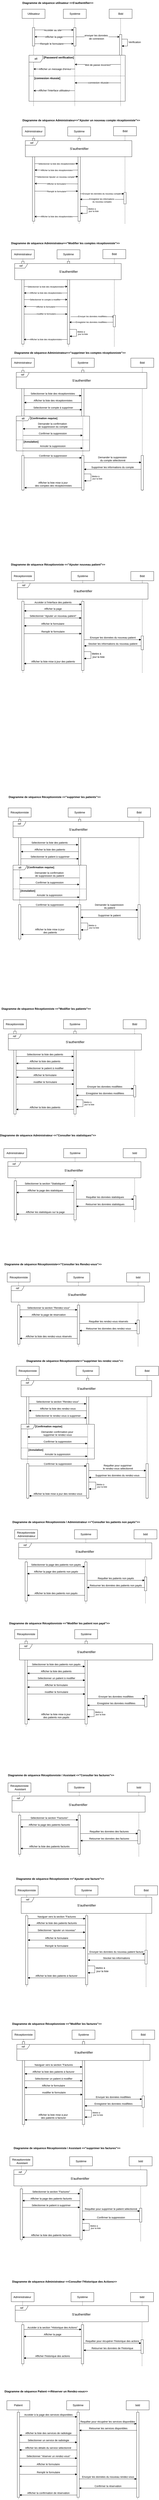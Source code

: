 <mxfile version="24.9.3">
  <diagram name="Page-1" id="2YBvvXClWsGukQMizWep">
    <mxGraphModel dx="778" dy="457" grid="1" gridSize="10" guides="1" tooltips="1" connect="1" arrows="1" fold="1" page="1" pageScale="1" pageWidth="850" pageHeight="1100" background="none" math="0" shadow="0">
      <root>
        <mxCell id="0" />
        <mxCell id="1" parent="0" />
        <mxCell id="aM9ryv3xv72pqoxQDRHE-1" value="Systéme" style="shape=umlLifeline;perimeter=lifelinePerimeter;whiteSpace=wrap;html=1;container=0;dropTarget=0;collapsible=0;recursiveResize=0;outlineConnect=0;portConstraint=eastwest;newEdgeStyle={&quot;edgeStyle&quot;:&quot;elbowEdgeStyle&quot;,&quot;elbow&quot;:&quot;vertical&quot;,&quot;curved&quot;:0,&quot;rounded&quot;:0};movable=1;resizable=1;rotatable=1;deletable=1;editable=1;locked=0;connectable=1;" parent="1" vertex="1">
          <mxGeometry x="336.5" y="100" width="100" height="420" as="geometry" />
        </mxCell>
        <mxCell id="_bGEmiE4PIl5-1P5QRze-27" value="" style="html=1;points=[[0,0,0,0,5],[0,1,0,0,-5],[1,0,0,0,5],[1,1,0,0,-5]];perimeter=orthogonalPerimeter;outlineConnect=0;targetShapes=umlLifeline;portConstraint=eastwest;newEdgeStyle={&quot;curved&quot;:0,&quot;rounded&quot;:0};movable=1;resizable=1;rotatable=1;deletable=1;editable=1;locked=0;connectable=1;" parent="aM9ryv3xv72pqoxQDRHE-1" vertex="1">
          <mxGeometry x="45" y="80" width="10" height="80" as="geometry" />
        </mxCell>
        <mxCell id="aM9ryv3xv72pqoxQDRHE-5" value="Bdd" style="shape=umlLifeline;perimeter=lifelinePerimeter;whiteSpace=wrap;html=1;container=0;dropTarget=0;collapsible=0;recursiveResize=0;outlineConnect=0;portConstraint=eastwest;newEdgeStyle={&quot;edgeStyle&quot;:&quot;elbowEdgeStyle&quot;,&quot;elbow&quot;:&quot;vertical&quot;,&quot;curved&quot;:0,&quot;rounded&quot;:0};movable=1;resizable=1;rotatable=1;deletable=1;editable=1;locked=0;connectable=1;" parent="1" vertex="1">
          <mxGeometry x="536.5" y="100" width="100" height="420" as="geometry" />
        </mxCell>
        <mxCell id="_bGEmiE4PIl5-1P5QRze-17" value="Verification" style="html=1;align=left;spacingLeft=2;endArrow=block;rounded=0;edgeStyle=orthogonalEdgeStyle;curved=0;rounded=0;movable=1;resizable=1;rotatable=1;deletable=1;editable=1;locked=0;connectable=1;" parent="aM9ryv3xv72pqoxQDRHE-5" target="_bGEmiE4PIl5-1P5QRze-16" edge="1">
          <mxGeometry relative="1" as="geometry">
            <mxPoint x="50" y="130" as="sourcePoint" />
            <Array as="points">
              <mxPoint x="80" y="160" />
            </Array>
          </mxGeometry>
        </mxCell>
        <mxCell id="_bGEmiE4PIl5-1P5QRze-16" value="" style="html=1;points=[[0,0,0,0,5],[0,1,0,0,-5],[1,0,0,0,5],[1,1,0,0,-5]];perimeter=orthogonalPerimeter;outlineConnect=0;targetShapes=umlLifeline;portConstraint=eastwest;newEdgeStyle={&quot;curved&quot;:0,&quot;rounded&quot;:0};movable=1;resizable=1;rotatable=1;deletable=1;editable=1;locked=0;connectable=1;" parent="aM9ryv3xv72pqoxQDRHE-5" vertex="1">
          <mxGeometry x="45" y="110" width="10" height="90" as="geometry" />
        </mxCell>
        <mxCell id="_bGEmiE4PIl5-1P5QRze-10" value="" style="endArrow=classic;html=1;rounded=0;movable=1;resizable=1;rotatable=1;deletable=1;editable=1;locked=0;connectable=1;" parent="aM9ryv3xv72pqoxQDRHE-5" source="_bGEmiE4PIl5-1P5QRze-16" target="aM9ryv3xv72pqoxQDRHE-5" edge="1">
          <mxGeometry width="50" height="50" relative="1" as="geometry">
            <mxPoint x="-140" y="240" as="sourcePoint" />
            <mxPoint x="-170" y="190" as="targetPoint" />
          </mxGeometry>
        </mxCell>
        <mxCell id="_bGEmiE4PIl5-1P5QRze-3" value="" style="endArrow=none;dashed=1;html=1;rounded=0;movable=1;resizable=1;rotatable=1;deletable=1;editable=1;locked=0;connectable=1;" parent="1" edge="1">
          <mxGeometry width="50" height="50" relative="1" as="geometry">
            <mxPoint x="206.5" y="520" as="sourcePoint" />
            <mxPoint x="206.5" y="130.0" as="targetPoint" />
          </mxGeometry>
        </mxCell>
        <mxCell id="_bGEmiE4PIl5-1P5QRze-4" value="" style="endArrow=classic;html=1;rounded=0;movable=1;resizable=1;rotatable=1;deletable=1;editable=1;locked=0;connectable=1;" parent="1" edge="1">
          <mxGeometry width="50" height="50" relative="1" as="geometry">
            <mxPoint x="201.5" y="190" as="sourcePoint" />
            <mxPoint x="381" y="190" as="targetPoint" />
          </mxGeometry>
        </mxCell>
        <mxCell id="_bGEmiE4PIl5-1P5QRze-5" value="Accéder au site" style="edgeLabel;html=1;align=center;verticalAlign=middle;resizable=1;points=[];movable=1;rotatable=1;deletable=1;editable=1;locked=0;connectable=1;" parent="_bGEmiE4PIl5-1P5QRze-4" vertex="1" connectable="0">
          <mxGeometry x="-0.012" y="-1" relative="1" as="geometry">
            <mxPoint as="offset" />
          </mxGeometry>
        </mxCell>
        <mxCell id="_bGEmiE4PIl5-1P5QRze-6" value="" style="endArrow=classic;html=1;rounded=0;movable=1;resizable=1;rotatable=1;deletable=1;editable=1;locked=0;connectable=1;" parent="1" source="_bGEmiE4PIl5-1P5QRze-25" edge="1">
          <mxGeometry width="50" height="50" relative="1" as="geometry">
            <mxPoint x="386" y="220" as="sourcePoint" />
            <mxPoint x="206.5" y="220" as="targetPoint" />
          </mxGeometry>
        </mxCell>
        <mxCell id="_bGEmiE4PIl5-1P5QRze-8" value="" style="endArrow=classic;html=1;rounded=0;movable=1;resizable=1;rotatable=1;deletable=1;editable=1;locked=0;connectable=1;" parent="1" edge="1">
          <mxGeometry width="50" height="50" relative="1" as="geometry">
            <mxPoint x="201.5" y="250" as="sourcePoint" />
            <mxPoint x="381" y="250" as="targetPoint" />
          </mxGeometry>
        </mxCell>
        <mxCell id="_bGEmiE4PIl5-1P5QRze-9" value="Remplir le formulaire" style="edgeLabel;html=1;align=center;verticalAlign=middle;resizable=1;points=[];movable=1;rotatable=1;deletable=1;editable=1;locked=0;connectable=1;" parent="_bGEmiE4PIl5-1P5QRze-8" vertex="1" connectable="0">
          <mxGeometry x="-0.057" relative="1" as="geometry">
            <mxPoint as="offset" />
          </mxGeometry>
        </mxCell>
        <mxCell id="_bGEmiE4PIl5-1P5QRze-18" value="" style="endArrow=classic;html=1;rounded=0;movable=1;resizable=1;rotatable=1;deletable=1;editable=1;locked=0;connectable=1;" parent="1" source="_bGEmiE4PIl5-1P5QRze-27" target="_bGEmiE4PIl5-1P5QRze-16" edge="1">
          <mxGeometry width="50" height="50" relative="1" as="geometry">
            <mxPoint x="396.5" y="230" as="sourcePoint" />
            <mxPoint x="586.5" y="260" as="targetPoint" />
          </mxGeometry>
        </mxCell>
        <mxCell id="_bGEmiE4PIl5-1P5QRze-19" value="envoyer les données&amp;nbsp;&lt;div&gt;de connexion&lt;/div&gt;" style="edgeLabel;html=1;align=center;verticalAlign=middle;resizable=1;points=[];movable=1;rotatable=1;deletable=1;editable=1;locked=0;connectable=1;" parent="_bGEmiE4PIl5-1P5QRze-18" vertex="1" connectable="0">
          <mxGeometry x="-0.064" y="-1" relative="1" as="geometry">
            <mxPoint as="offset" />
          </mxGeometry>
        </mxCell>
        <mxCell id="_bGEmiE4PIl5-1P5QRze-22" value="alt" style="shape=umlFrame;whiteSpace=wrap;html=1;pointerEvents=0;movable=1;resizable=1;rotatable=1;deletable=1;editable=1;locked=0;connectable=1;" parent="1" vertex="1">
          <mxGeometry x="186.5" y="300" width="420" height="200" as="geometry" />
        </mxCell>
        <mxCell id="_bGEmiE4PIl5-1P5QRze-23" value="" style="endArrow=classic;html=1;rounded=0;movable=1;resizable=1;rotatable=1;deletable=1;editable=1;locked=0;connectable=1;" parent="1" source="_bGEmiE4PIl5-1P5QRze-27" edge="1">
          <mxGeometry width="50" height="50" relative="1" as="geometry">
            <mxPoint x="376.5" y="219.76" as="sourcePoint" />
            <mxPoint x="211.5" y="219.76" as="targetPoint" />
            <Array as="points" />
          </mxGeometry>
        </mxCell>
        <mxCell id="_bGEmiE4PIl5-1P5QRze-26" value="Afficher la page" style="edgeLabel;html=1;align=center;verticalAlign=middle;resizable=1;points=[];movable=1;rotatable=1;deletable=1;editable=1;locked=0;connectable=1;" parent="_bGEmiE4PIl5-1P5QRze-23" vertex="1" connectable="0">
          <mxGeometry x="0.195" y="2" relative="1" as="geometry">
            <mxPoint x="15" y="-2" as="offset" />
          </mxGeometry>
        </mxCell>
        <mxCell id="_bGEmiE4PIl5-1P5QRze-25" value="" style="html=1;points=[[0,0,0,0,5],[0,1,0,0,-5],[1,0,0,0,5],[1,1,0,0,-5]];perimeter=orthogonalPerimeter;outlineConnect=0;targetShapes=umlLifeline;portConstraint=eastwest;newEdgeStyle={&quot;curved&quot;:0,&quot;rounded&quot;:0};movable=1;resizable=1;rotatable=1;deletable=1;editable=1;locked=0;connectable=1;" parent="1" vertex="1">
          <mxGeometry x="201.5" y="180" width="10" height="80" as="geometry" />
        </mxCell>
        <mxCell id="_bGEmiE4PIl5-1P5QRze-30" value="[Password verification]" style="text;align=center;fontStyle=1;verticalAlign=middle;spacingLeft=3;spacingRight=3;strokeColor=none;rotatable=1;points=[[0,0.5],[1,0.5]];portConstraint=eastwest;html=1;movable=1;resizable=1;deletable=1;editable=1;locked=0;connectable=1;" parent="1" vertex="1">
          <mxGeometry x="290.5" y="305" width="50" height="10" as="geometry" />
        </mxCell>
        <mxCell id="_bGEmiE4PIl5-1P5QRze-32" value="" style="endArrow=classic;html=1;rounded=0;movable=1;resizable=1;rotatable=1;deletable=1;editable=1;locked=0;connectable=1;" parent="1" edge="1">
          <mxGeometry width="50" height="50" relative="1" as="geometry">
            <mxPoint x="386.5" y="360" as="sourcePoint" />
            <mxPoint x="206.5" y="360" as="targetPoint" />
          </mxGeometry>
        </mxCell>
        <mxCell id="_bGEmiE4PIl5-1P5QRze-35" value="Afficher un message d&#39;erreur" style="edgeLabel;html=1;align=center;verticalAlign=middle;resizable=1;points=[];movable=1;rotatable=1;deletable=1;editable=1;locked=0;connectable=1;" parent="_bGEmiE4PIl5-1P5QRze-32" vertex="1" connectable="0">
          <mxGeometry x="0.025" y="2" relative="1" as="geometry">
            <mxPoint x="5" y="-2" as="offset" />
          </mxGeometry>
        </mxCell>
        <mxCell id="_bGEmiE4PIl5-1P5QRze-33" value="" style="endArrow=classic;html=1;rounded=0;movable=1;resizable=1;rotatable=1;deletable=1;editable=1;locked=0;connectable=1;" parent="1" edge="1">
          <mxGeometry width="50" height="50" relative="1" as="geometry">
            <mxPoint x="586.5" y="340" as="sourcePoint" />
            <mxPoint x="386.5" y="340" as="targetPoint" />
          </mxGeometry>
        </mxCell>
        <mxCell id="_bGEmiE4PIl5-1P5QRze-34" value="Mot de passe incorrect" style="edgeLabel;html=1;align=center;verticalAlign=middle;resizable=1;points=[];movable=1;rotatable=1;deletable=1;editable=1;locked=0;connectable=1;" parent="_bGEmiE4PIl5-1P5QRze-33" vertex="1" connectable="0">
          <mxGeometry x="0.01" y="2" relative="1" as="geometry">
            <mxPoint as="offset" />
          </mxGeometry>
        </mxCell>
        <mxCell id="_bGEmiE4PIl5-1P5QRze-37" value="" style="endArrow=none;dashed=1;html=1;rounded=0;exitX=0;exitY=0.45;exitDx=0;exitDy=0;exitPerimeter=0;movable=1;resizable=1;rotatable=1;deletable=1;editable=1;locked=0;connectable=1;" parent="1" source="_bGEmiE4PIl5-1P5QRze-22" edge="1">
          <mxGeometry width="50" height="50" relative="1" as="geometry">
            <mxPoint x="186.5" y="389" as="sourcePoint" />
            <mxPoint x="606.5" y="390" as="targetPoint" />
          </mxGeometry>
        </mxCell>
        <mxCell id="_bGEmiE4PIl5-1P5QRze-38" value="[connexion réussie]" style="text;align=center;fontStyle=1;verticalAlign=middle;spacingLeft=3;spacingRight=3;strokeColor=none;rotatable=1;points=[[0,0.5],[1,0.5]];portConstraint=eastwest;html=1;movable=1;resizable=1;deletable=1;editable=1;locked=0;connectable=1;" parent="1" vertex="1">
          <mxGeometry x="240.5" y="395" width="50" height="10" as="geometry" />
        </mxCell>
        <mxCell id="_bGEmiE4PIl5-1P5QRze-39" value="" style="endArrow=classic;html=1;rounded=0;movable=1;resizable=1;rotatable=1;deletable=1;editable=1;locked=0;connectable=1;" parent="1" edge="1">
          <mxGeometry width="50" height="50" relative="1" as="geometry">
            <mxPoint x="586.5" y="420" as="sourcePoint" />
            <mxPoint x="386.5" y="420" as="targetPoint" />
          </mxGeometry>
        </mxCell>
        <mxCell id="_bGEmiE4PIl5-1P5QRze-40" value="connexion réussie" style="edgeLabel;html=1;align=center;verticalAlign=middle;resizable=1;points=[];movable=1;rotatable=1;deletable=1;editable=1;locked=0;connectable=1;" parent="_bGEmiE4PIl5-1P5QRze-39" vertex="1" connectable="0">
          <mxGeometry x="-0.018" y="-1" relative="1" as="geometry">
            <mxPoint as="offset" />
          </mxGeometry>
        </mxCell>
        <mxCell id="_bGEmiE4PIl5-1P5QRze-42" value="" style="endArrow=classic;html=1;rounded=0;movable=1;resizable=1;rotatable=1;deletable=1;editable=1;locked=0;connectable=1;" parent="1" edge="1">
          <mxGeometry width="50" height="50" relative="1" as="geometry">
            <mxPoint x="386.5" y="454" as="sourcePoint" />
            <mxPoint x="206.5" y="454" as="targetPoint" />
          </mxGeometry>
        </mxCell>
        <mxCell id="_bGEmiE4PIl5-1P5QRze-43" value="Text" style="edgeLabel;html=1;align=center;verticalAlign=middle;resizable=1;points=[];movable=1;rotatable=1;deletable=1;editable=1;locked=0;connectable=1;" parent="_bGEmiE4PIl5-1P5QRze-42" vertex="1" connectable="0">
          <mxGeometry x="0.022" relative="1" as="geometry">
            <mxPoint as="offset" />
          </mxGeometry>
        </mxCell>
        <mxCell id="_bGEmiE4PIl5-1P5QRze-44" value="&lt;p&gt;Afficher l&#39;interface utilisateur&lt;/p&gt;" style="edgeLabel;html=1;align=center;verticalAlign=middle;resizable=1;points=[];movable=1;rotatable=1;deletable=1;editable=1;locked=0;connectable=1;" parent="_bGEmiE4PIl5-1P5QRze-42" vertex="1" connectable="0">
          <mxGeometry x="0.006" y="-1" relative="1" as="geometry">
            <mxPoint as="offset" />
          </mxGeometry>
        </mxCell>
        <mxCell id="_bGEmiE4PIl5-1P5QRze-49" value="Utilisateur" style="rounded=0;whiteSpace=wrap;html=1;movable=1;resizable=1;rotatable=1;deletable=1;editable=1;locked=0;connectable=1;" parent="1" vertex="1">
          <mxGeometry x="156.5" y="100" width="100" height="40" as="geometry" />
        </mxCell>
        <mxCell id="_bGEmiE4PIl5-1P5QRze-50" style="edgeStyle=orthogonalEdgeStyle;rounded=0;orthogonalLoop=1;jettySize=auto;html=1;exitX=1;exitY=0.5;exitDx=0;exitDy=0;movable=1;resizable=1;rotatable=1;deletable=1;editable=1;locked=0;connectable=1;" parent="1" source="_bGEmiE4PIl5-1P5QRze-38" target="_bGEmiE4PIl5-1P5QRze-38" edge="1">
          <mxGeometry relative="1" as="geometry" />
        </mxCell>
        <mxCell id="_bGEmiE4PIl5-1P5QRze-53" value="Diagramme de séquence utilisateur &amp;lt;&amp;lt;S&#39;authentifier&amp;gt;&amp;gt;" style="text;align=center;fontStyle=1;verticalAlign=middle;spacingLeft=3;spacingRight=3;strokeColor=none;rotatable=1;points=[[0,0.5],[1,0.5]];portConstraint=eastwest;html=1;movable=1;resizable=1;deletable=1;editable=1;locked=0;connectable=1;" parent="1" vertex="1">
          <mxGeometry x="271.5" y="60" width="80" height="26" as="geometry" />
        </mxCell>
        <mxCell id="_bGEmiE4PIl5-1P5QRze-56" value="Diagramme de séquence Administrateur&amp;lt;&amp;lt;&lt;span style=&quot;background-color: initial;&quot;&gt;&quot;Ajouter un nouveau compte réceptionniste&quot;&lt;/span&gt;&lt;span style=&quot;background-color: initial;&quot;&gt;&amp;gt;&amp;gt;&lt;/span&gt;" style="text;align=center;fontStyle=1;verticalAlign=middle;spacingLeft=3;spacingRight=3;strokeColor=none;rotatable=1;points=[[0,0.5],[1,0.5]];portConstraint=eastwest;html=1;movable=1;resizable=1;deletable=1;editable=1;locked=0;connectable=1;" parent="1" vertex="1">
          <mxGeometry x="373.5" y="570" width="80" height="26" as="geometry" />
        </mxCell>
        <mxCell id="_bGEmiE4PIl5-1P5QRze-60" value="Administrateur " style="shape=umlLifeline;perimeter=lifelinePerimeter;whiteSpace=wrap;html=1;container=1;dropTarget=0;collapsible=0;recursiveResize=0;outlineConnect=0;portConstraint=eastwest;newEdgeStyle={&quot;curved&quot;:0,&quot;rounded&quot;:0};movable=1;resizable=1;rotatable=1;deletable=1;editable=1;locked=0;connectable=1;" parent="1" vertex="1">
          <mxGeometry x="156.5" y="611" width="100" height="420" as="geometry" />
        </mxCell>
        <mxCell id="_bGEmiE4PIl5-1P5QRze-66" value="" style="html=1;points=[[0,0,0,0,5],[0,1,0,0,-5],[1,0,0,0,5],[1,1,0,0,-5]];perimeter=orthogonalPerimeter;outlineConnect=0;targetShapes=umlLifeline;portConstraint=eastwest;newEdgeStyle={&quot;curved&quot;:0,&quot;rounded&quot;:0};movable=1;resizable=1;rotatable=1;deletable=1;editable=1;locked=0;connectable=1;" parent="_bGEmiE4PIl5-1P5QRze-60" vertex="1">
          <mxGeometry x="45" y="50" width="10" height="360" as="geometry" />
        </mxCell>
        <mxCell id="_bGEmiE4PIl5-1P5QRze-61" value="Bdd" style="shape=umlLifeline;perimeter=lifelinePerimeter;whiteSpace=wrap;html=1;container=1;dropTarget=0;collapsible=0;recursiveResize=0;outlineConnect=0;portConstraint=eastwest;newEdgeStyle={&quot;curved&quot;:0,&quot;rounded&quot;:0};movable=1;resizable=1;rotatable=1;deletable=1;editable=1;locked=0;connectable=1;" parent="1" vertex="1">
          <mxGeometry x="555.5" y="610" width="100" height="421" as="geometry" />
        </mxCell>
        <mxCell id="_bGEmiE4PIl5-1P5QRze-100" value="" style="html=1;points=[[0,0,0,0,5],[0,1,0,0,-5],[1,0,0,0,5],[1,1,0,0,-5]];perimeter=orthogonalPerimeter;outlineConnect=0;targetShapes=umlLifeline;portConstraint=eastwest;newEdgeStyle={&quot;curved&quot;:0,&quot;rounded&quot;:0};movable=1;resizable=1;rotatable=1;deletable=1;editable=1;locked=0;connectable=1;" parent="_bGEmiE4PIl5-1P5QRze-61" vertex="1">
          <mxGeometry x="45" y="286" width="10" height="50" as="geometry" />
        </mxCell>
        <mxCell id="_bGEmiE4PIl5-1P5QRze-62" value="Système  " style="shape=umlLifeline;perimeter=lifelinePerimeter;whiteSpace=wrap;html=1;container=1;dropTarget=0;collapsible=0;recursiveResize=0;outlineConnect=0;portConstraint=eastwest;newEdgeStyle={&quot;curved&quot;:0,&quot;rounded&quot;:0};movable=1;resizable=1;rotatable=1;deletable=1;editable=1;locked=0;connectable=1;" parent="1" vertex="1">
          <mxGeometry x="355.5" y="611" width="100" height="420" as="geometry" />
        </mxCell>
        <mxCell id="_bGEmiE4PIl5-1P5QRze-67" value="" style="html=1;points=[[0,0,0,0,5],[0,1,0,0,-5],[1,0,0,0,5],[1,1,0,0,-5]];perimeter=orthogonalPerimeter;outlineConnect=0;targetShapes=umlLifeline;portConstraint=eastwest;newEdgeStyle={&quot;curved&quot;:0,&quot;rounded&quot;:0};movable=1;resizable=1;rotatable=1;deletable=1;editable=1;locked=0;connectable=1;" parent="_bGEmiE4PIl5-1P5QRze-62" vertex="1">
          <mxGeometry x="45" y="50" width="10" height="360" as="geometry" />
        </mxCell>
        <mxCell id="_bGEmiE4PIl5-1P5QRze-64" value="" style="endArrow=classic;html=1;rounded=0;exitX=1.062;exitY=0.306;exitDx=0;exitDy=0;exitPerimeter=0;movable=1;resizable=1;rotatable=1;deletable=1;editable=1;locked=0;connectable=1;" parent="1" source="_bGEmiE4PIl5-1P5QRze-66" target="_bGEmiE4PIl5-1P5QRze-67" edge="1">
          <mxGeometry width="50" height="50" relative="1" as="geometry">
            <mxPoint x="207.5" y="771" as="sourcePoint" />
            <mxPoint x="395.5" y="771" as="targetPoint" />
          </mxGeometry>
        </mxCell>
        <mxCell id="_bGEmiE4PIl5-1P5QRze-65" value="&lt;font style=&quot;font-size: 9px;&quot;&gt;Sélectionner la liste&amp;nbsp;&lt;/font&gt;&lt;span style=&quot;font-size: 9px;&quot;&gt;des réceptionnistes&lt;/span&gt;" style="edgeLabel;html=1;align=center;verticalAlign=middle;resizable=1;points=[];movable=1;rotatable=1;deletable=1;editable=1;locked=0;connectable=1;" parent="_bGEmiE4PIl5-1P5QRze-64" vertex="1" connectable="0">
          <mxGeometry x="-0.006" y="-2" relative="1" as="geometry">
            <mxPoint y="-2" as="offset" />
          </mxGeometry>
        </mxCell>
        <mxCell id="_bGEmiE4PIl5-1P5QRze-68" value="" style="endArrow=classic;html=1;rounded=0;movable=1;resizable=1;rotatable=1;deletable=1;editable=1;locked=0;connectable=1;" parent="1" source="_bGEmiE4PIl5-1P5QRze-67" edge="1">
          <mxGeometry width="50" height="50" relative="1" as="geometry">
            <mxPoint x="402.0" y="799" as="sourcePoint" />
            <mxPoint x="211.5" y="799" as="targetPoint" />
          </mxGeometry>
        </mxCell>
        <mxCell id="_bGEmiE4PIl5-1P5QRze-72" value="&lt;font style=&quot;font-size: 9px;&quot;&gt;Afficher la liste&amp;nbsp;&lt;/font&gt;&lt;span style=&quot;font-size: 9px;&quot;&gt;des réceptionnistes&lt;/span&gt;" style="edgeLabel;html=1;align=center;verticalAlign=middle;resizable=1;points=[];movable=1;rotatable=1;deletable=1;editable=1;locked=0;connectable=1;" parent="_bGEmiE4PIl5-1P5QRze-68" vertex="1" connectable="0">
          <mxGeometry x="0.078" y="1" relative="1" as="geometry">
            <mxPoint x="8" y="-1" as="offset" />
          </mxGeometry>
        </mxCell>
        <mxCell id="_bGEmiE4PIl5-1P5QRze-73" value="" style="endArrow=classic;html=1;rounded=0;movable=1;resizable=1;rotatable=1;deletable=1;editable=1;locked=0;connectable=1;" parent="1" source="_bGEmiE4PIl5-1P5QRze-66" edge="1">
          <mxGeometry width="50" height="50" relative="1" as="geometry">
            <mxPoint x="215.5" y="828" as="sourcePoint" />
            <mxPoint x="400.5" y="827.6" as="targetPoint" />
          </mxGeometry>
        </mxCell>
        <mxCell id="_bGEmiE4PIl5-1P5QRze-75" value="&lt;p style=&quot;margin-bottom: 0px; margin-top: 0px;&quot;&gt;&lt;font style=&quot;font-size: 9px;&quot;&gt;&lt;font style=&quot;&quot;&gt;Sélectionner Ajouter&lt;/font&gt;&amp;nbsp;un nouveau compte&lt;/font&gt;&lt;/p&gt;" style="edgeLabel;html=1;align=center;verticalAlign=middle;resizable=1;points=[];shadow=1;labelBackgroundColor=default;movable=1;rotatable=1;deletable=1;editable=1;locked=0;connectable=1;" parent="_bGEmiE4PIl5-1P5QRze-73" vertex="1" connectable="0">
          <mxGeometry x="-0.105" relative="1" as="geometry">
            <mxPoint x="7" as="offset" />
          </mxGeometry>
        </mxCell>
        <mxCell id="_bGEmiE4PIl5-1P5QRze-76" value="" style="endArrow=classic;html=1;rounded=0;entryX=0.537;entryY=0.587;entryDx=0;entryDy=0;entryPerimeter=0;movable=1;resizable=1;rotatable=1;deletable=1;editable=1;locked=0;connectable=1;" parent="1" edge="1">
          <mxGeometry width="50" height="50" relative="1" as="geometry">
            <mxPoint x="401.0" y="859" as="sourcePoint" />
            <mxPoint x="211.2" y="857.54" as="targetPoint" />
          </mxGeometry>
        </mxCell>
        <mxCell id="_bGEmiE4PIl5-1P5QRze-77" value="&lt;p&gt;&lt;font style=&quot;font-size: 9px;&quot;&gt;Afficher le formulaire&lt;/font&gt;&lt;/p&gt;" style="edgeLabel;html=1;align=center;verticalAlign=middle;resizable=1;points=[];movable=1;rotatable=1;deletable=1;editable=1;locked=0;connectable=1;" parent="_bGEmiE4PIl5-1P5QRze-76" vertex="1" connectable="0">
          <mxGeometry x="0.078" y="1" relative="1" as="geometry">
            <mxPoint x="7" y="-1" as="offset" />
          </mxGeometry>
        </mxCell>
        <mxCell id="_bGEmiE4PIl5-1P5QRze-98" value="" style="endArrow=classic;html=1;rounded=0;movable=1;resizable=1;rotatable=1;deletable=1;editable=1;locked=0;connectable=1;" parent="1" source="_bGEmiE4PIl5-1P5QRze-66" edge="1">
          <mxGeometry width="50" height="50" relative="1" as="geometry">
            <mxPoint x="215.5" y="891" as="sourcePoint" />
            <mxPoint x="400.5" y="890.6" as="targetPoint" />
          </mxGeometry>
        </mxCell>
        <mxCell id="_bGEmiE4PIl5-1P5QRze-99" value="&lt;p&gt;&lt;font style=&quot;font-size: 9px;&quot;&gt;Remplir le formulaire&lt;/font&gt;&lt;/p&gt;" style="edgeLabel;html=1;align=center;verticalAlign=middle;resizable=1;points=[];shadow=1;movable=1;rotatable=1;deletable=1;editable=1;locked=0;connectable=1;" parent="_bGEmiE4PIl5-1P5QRze-98" vertex="1" connectable="0">
          <mxGeometry x="-0.105" relative="1" as="geometry">
            <mxPoint x="11" as="offset" />
          </mxGeometry>
        </mxCell>
        <mxCell id="_bGEmiE4PIl5-1P5QRze-101" value="" style="endArrow=classic;html=1;rounded=0;exitX=0.528;exitY=0.512;exitDx=0;exitDy=0;exitPerimeter=0;movable=1;resizable=1;rotatable=1;deletable=1;editable=1;locked=0;connectable=1;" parent="1" edge="1">
          <mxGeometry width="50" height="50" relative="1" as="geometry">
            <mxPoint x="409.5" y="902.0" as="sourcePoint" />
            <mxPoint x="600.7" y="902.0" as="targetPoint" />
          </mxGeometry>
        </mxCell>
        <mxCell id="_bGEmiE4PIl5-1P5QRze-102" value="&lt;p style=&quot;margin-bottom: 0px; margin-top: 0px;&quot;&gt;&lt;font&gt;&lt;font&gt;Envoyer les données&lt;/font&gt;&lt;/font&gt;&lt;span&gt;&amp;nbsp;du nouveau compte&lt;/span&gt;&lt;/p&gt;" style="edgeLabel;html=1;align=center;verticalAlign=middle;resizable=1;points=[];shadow=1;labelBackgroundColor=default;textShadow=0;spacing=0;fontSize=9;movable=1;rotatable=1;deletable=1;editable=1;locked=0;connectable=1;" parent="_bGEmiE4PIl5-1P5QRze-101" vertex="1" connectable="0">
          <mxGeometry x="-0.105" relative="1" as="geometry">
            <mxPoint x="8" as="offset" />
          </mxGeometry>
        </mxCell>
        <mxCell id="_bGEmiE4PIl5-1P5QRze-103" value="" style="endArrow=classic;html=1;rounded=0;movable=1;resizable=1;rotatable=1;deletable=1;editable=1;locked=0;connectable=1;" parent="1" edge="1">
          <mxGeometry width="50" height="50" relative="1" as="geometry">
            <mxPoint x="600.0" y="926" as="sourcePoint" />
            <mxPoint x="409.5" y="926" as="targetPoint" />
          </mxGeometry>
        </mxCell>
        <mxCell id="_bGEmiE4PIl5-1P5QRze-104" value="&lt;p style=&quot;line-height: 0%;&quot;&gt;&lt;font style=&quot;font-size: 9px;&quot;&gt;Enregistrer les informations&amp;nbsp;&lt;/font&gt;&lt;/p&gt;&lt;p style=&quot;margin-bottom: 0px; margin-top: 0px; line-height: 0%;&quot;&gt;&lt;font style=&quot;font-size: 9px;&quot;&gt;du nouveau comptes&lt;/font&gt;&lt;/p&gt;" style="edgeLabel;html=1;align=center;verticalAlign=middle;resizable=1;points=[];movable=1;rotatable=1;deletable=1;editable=1;locked=0;connectable=1;" parent="_bGEmiE4PIl5-1P5QRze-103" vertex="1" connectable="0">
          <mxGeometry x="0.078" y="1" relative="1" as="geometry">
            <mxPoint x="7" y="-1" as="offset" />
          </mxGeometry>
        </mxCell>
        <mxCell id="_bGEmiE4PIl5-1P5QRze-105" value="ref" style="shape=umlFrame;whiteSpace=wrap;html=1;pointerEvents=0;width=55;height=20;labelBackgroundColor=none;container=0;gradientColor=none;swimlaneFillColor=default;movable=1;resizable=1;rotatable=1;deletable=1;editable=1;locked=0;connectable=1;" parent="1" vertex="1">
          <mxGeometry x="170.5" y="671" width="465" height="70" as="geometry" />
        </mxCell>
        <mxCell id="_bGEmiE4PIl5-1P5QRze-106" value="&lt;font style=&quot;font-size: 14px;&quot;&gt;S&#39;authentifier&lt;/font&gt;" style="text;strokeColor=none;align=center;fillColor=none;html=1;verticalAlign=middle;whiteSpace=wrap;rounded=0;movable=1;resizable=1;rotatable=1;deletable=1;editable=1;locked=0;connectable=1;" parent="1" vertex="1">
          <mxGeometry x="330.5" y="691" width="150" height="30" as="geometry" />
        </mxCell>
        <mxCell id="_bGEmiE4PIl5-1P5QRze-112" value="&lt;p style=&quot;margin-top: 0px; margin-bottom: 0px; line-height: 90%;&quot;&gt;&lt;font style=&quot;font-size: 9px; line-height: 90%;&quot;&gt;Mettre à&lt;/font&gt;&lt;/p&gt;&lt;p style=&quot;margin-top: 0px; margin-bottom: 0px; line-height: 90%;&quot;&gt;&lt;font style=&quot;font-size: 9px; line-height: 90%;&quot;&gt;&amp;nbsp;jour la liste&lt;/font&gt;&lt;/p&gt;" style="html=1;align=left;spacingLeft=2;endArrow=block;rounded=0;edgeStyle=orthogonalEdgeStyle;curved=0;rounded=0;movable=1;resizable=1;rotatable=1;deletable=1;editable=1;locked=0;connectable=1;" parent="1" edge="1">
          <mxGeometry relative="1" as="geometry">
            <mxPoint x="410.5" y="957" as="sourcePoint" />
            <Array as="points">
              <mxPoint x="440.5" y="957" />
              <mxPoint x="440.5" y="987" />
            </Array>
            <mxPoint x="410.5" y="987" as="targetPoint" />
          </mxGeometry>
        </mxCell>
        <mxCell id="_bGEmiE4PIl5-1P5QRze-114" value="" style="endArrow=classic;html=1;rounded=0;movable=1;resizable=1;rotatable=1;deletable=1;editable=1;locked=0;connectable=1;" parent="1" edge="1">
          <mxGeometry width="50" height="50" relative="1" as="geometry">
            <mxPoint x="401.0" y="1001" as="sourcePoint" />
            <mxPoint x="210.5" y="1001" as="targetPoint" />
          </mxGeometry>
        </mxCell>
        <mxCell id="_bGEmiE4PIl5-1P5QRze-115" value="&lt;p style=&quot;margin-top: 0px; margin-bottom: 0px;&quot;&gt;&lt;font style=&quot;font-size: 9px;&quot;&gt;Afficher la liste des réceptionnistes&lt;/font&gt;&lt;/p&gt;" style="edgeLabel;html=1;align=center;verticalAlign=middle;resizable=1;points=[];movable=1;rotatable=1;deletable=1;editable=1;locked=0;connectable=1;" parent="_bGEmiE4PIl5-1P5QRze-114" vertex="1" connectable="0">
          <mxGeometry x="0.078" y="1" relative="1" as="geometry">
            <mxPoint x="8" y="-2" as="offset" />
          </mxGeometry>
        </mxCell>
        <mxCell id="_bGEmiE4PIl5-1P5QRze-220" value="" style="endArrow=classic;html=1;rounded=0;exitX=1.062;exitY=0.306;exitDx=0;exitDy=0;exitPerimeter=0;movable=1;resizable=1;rotatable=1;deletable=1;editable=1;locked=0;connectable=1;" parent="1" source="_bGEmiE4PIl5-1P5QRze-239" target="_bGEmiE4PIl5-1P5QRze-243" edge="1">
          <mxGeometry width="50" height="50" relative="1" as="geometry">
            <mxPoint x="161" y="1305" as="sourcePoint" />
            <mxPoint x="349" y="1305" as="targetPoint" />
          </mxGeometry>
        </mxCell>
        <mxCell id="_bGEmiE4PIl5-1P5QRze-221" value="&lt;font style=&quot;font-size: 9px;&quot;&gt;Sélectionner la liste&amp;nbsp;&lt;/font&gt;&lt;span style=&quot;font-size: 9px;&quot;&gt;des réceptionnistes&lt;/span&gt;" style="edgeLabel;html=1;align=center;verticalAlign=middle;resizable=1;points=[];movable=1;rotatable=1;deletable=1;editable=1;locked=0;connectable=1;" parent="_bGEmiE4PIl5-1P5QRze-220" vertex="1" connectable="0">
          <mxGeometry x="-0.006" y="-2" relative="1" as="geometry">
            <mxPoint y="-2" as="offset" />
          </mxGeometry>
        </mxCell>
        <mxCell id="_bGEmiE4PIl5-1P5QRze-222" value="" style="endArrow=classic;html=1;rounded=0;movable=1;resizable=1;rotatable=1;deletable=1;editable=1;locked=0;connectable=1;" parent="1" source="_bGEmiE4PIl5-1P5QRze-243" edge="1">
          <mxGeometry width="50" height="50" relative="1" as="geometry">
            <mxPoint x="355.5" y="1333" as="sourcePoint" />
            <mxPoint x="165" y="1333" as="targetPoint" />
          </mxGeometry>
        </mxCell>
        <mxCell id="_bGEmiE4PIl5-1P5QRze-223" value="&lt;font style=&quot;font-size: 9px;&quot;&gt;Afficher la liste&amp;nbsp;&lt;/font&gt;&lt;span style=&quot;font-size: 9px;&quot;&gt;des réceptionnistes&lt;/span&gt;" style="edgeLabel;html=1;align=center;verticalAlign=middle;resizable=1;points=[];movable=1;rotatable=1;deletable=1;editable=1;locked=0;connectable=1;" parent="_bGEmiE4PIl5-1P5QRze-222" vertex="1" connectable="0">
          <mxGeometry x="0.078" y="1" relative="1" as="geometry">
            <mxPoint x="8" y="-2" as="offset" />
          </mxGeometry>
        </mxCell>
        <mxCell id="_bGEmiE4PIl5-1P5QRze-224" value="" style="endArrow=classic;html=1;rounded=0;movable=1;resizable=1;rotatable=1;deletable=1;editable=1;locked=0;connectable=1;" parent="1" source="_bGEmiE4PIl5-1P5QRze-239" edge="1">
          <mxGeometry width="50" height="50" relative="1" as="geometry">
            <mxPoint x="169" y="1362" as="sourcePoint" />
            <mxPoint x="354" y="1361.6" as="targetPoint" />
          </mxGeometry>
        </mxCell>
        <mxCell id="_bGEmiE4PIl5-1P5QRze-225" value="&lt;p style=&quot;margin-top: 0px; margin-bottom: 0px;&quot;&gt;&lt;font style=&quot;font-size: 9px;&quot;&gt;Sélectionner le compte à modifier&lt;/font&gt;&lt;/p&gt;" style="edgeLabel;html=1;align=center;verticalAlign=middle;resizable=1;points=[];shadow=1;labelBackgroundColor=default;movable=1;rotatable=1;deletable=1;editable=1;locked=0;connectable=1;" parent="_bGEmiE4PIl5-1P5QRze-224" vertex="1" connectable="0">
          <mxGeometry x="-0.105" relative="1" as="geometry">
            <mxPoint x="7" y="-1" as="offset" />
          </mxGeometry>
        </mxCell>
        <mxCell id="_bGEmiE4PIl5-1P5QRze-226" value="" style="endArrow=classic;html=1;rounded=0;entryX=0.537;entryY=0.587;entryDx=0;entryDy=0;entryPerimeter=0;movable=1;resizable=1;rotatable=1;deletable=1;editable=1;locked=0;connectable=1;" parent="1" edge="1">
          <mxGeometry width="50" height="50" relative="1" as="geometry">
            <mxPoint x="354.5" y="1393" as="sourcePoint" />
            <mxPoint x="164.7" y="1391.54" as="targetPoint" />
          </mxGeometry>
        </mxCell>
        <mxCell id="_bGEmiE4PIl5-1P5QRze-227" value="&lt;p&gt;&lt;font style=&quot;font-size: 9px;&quot;&gt;Afficher le formulaire&lt;/font&gt;&lt;/p&gt;" style="edgeLabel;html=1;align=center;verticalAlign=middle;resizable=1;points=[];movable=1;rotatable=1;deletable=1;editable=1;locked=0;connectable=1;" parent="_bGEmiE4PIl5-1P5QRze-226" vertex="1" connectable="0">
          <mxGeometry x="0.078" y="1" relative="1" as="geometry">
            <mxPoint x="7" y="-1" as="offset" />
          </mxGeometry>
        </mxCell>
        <mxCell id="_bGEmiE4PIl5-1P5QRze-228" value="" style="endArrow=classic;html=1;rounded=0;movable=1;resizable=1;rotatable=1;deletable=1;editable=1;locked=0;connectable=1;" parent="1" source="_bGEmiE4PIl5-1P5QRze-239" edge="1">
          <mxGeometry width="50" height="50" relative="1" as="geometry">
            <mxPoint x="169" y="1425" as="sourcePoint" />
            <mxPoint x="354" y="1424.6" as="targetPoint" />
          </mxGeometry>
        </mxCell>
        <mxCell id="_bGEmiE4PIl5-1P5QRze-229" value="&lt;p style=&quot;margin-top: 0px; margin-bottom: 0px;&quot;&gt;&lt;font style=&quot;font-size: 9px;&quot;&gt;modifier le formulaire&lt;/font&gt;&lt;/p&gt;" style="edgeLabel;html=1;align=center;verticalAlign=middle;resizable=1;points=[];shadow=1;movable=1;rotatable=1;deletable=1;editable=1;locked=0;connectable=1;" parent="_bGEmiE4PIl5-1P5QRze-228" vertex="1" connectable="0">
          <mxGeometry x="-0.105" relative="1" as="geometry">
            <mxPoint x="11" y="-2" as="offset" />
          </mxGeometry>
        </mxCell>
        <mxCell id="_bGEmiE4PIl5-1P5QRze-230" value="" style="endArrow=classic;html=1;rounded=0;exitX=0.528;exitY=0.512;exitDx=0;exitDy=0;exitPerimeter=0;movable=1;resizable=1;rotatable=1;deletable=1;editable=1;locked=0;connectable=1;" parent="1" edge="1">
          <mxGeometry width="50" height="50" relative="1" as="geometry">
            <mxPoint x="368.8" y="1436" as="sourcePoint" />
            <mxPoint x="560" y="1436" as="targetPoint" />
          </mxGeometry>
        </mxCell>
        <mxCell id="_bGEmiE4PIl5-1P5QRze-231" value="&lt;p style=&quot;margin-top: 0px; margin-bottom: 0px;&quot;&gt;Envoyer les données modifiées&lt;/p&gt;" style="edgeLabel;html=1;align=center;verticalAlign=middle;resizable=1;points=[];shadow=1;labelBackgroundColor=default;textShadow=0;spacing=0;fontSize=9;movable=1;rotatable=1;deletable=1;editable=1;locked=0;connectable=1;" parent="_bGEmiE4PIl5-1P5QRze-230" vertex="1" connectable="0">
          <mxGeometry x="-0.105" relative="1" as="geometry">
            <mxPoint x="8" y="-1" as="offset" />
          </mxGeometry>
        </mxCell>
        <mxCell id="_bGEmiE4PIl5-1P5QRze-232" value="" style="endArrow=classic;html=1;rounded=0;movable=1;resizable=1;rotatable=1;deletable=1;editable=1;locked=0;connectable=1;" parent="1" edge="1">
          <mxGeometry width="50" height="50" relative="1" as="geometry">
            <mxPoint x="553.5" y="1460" as="sourcePoint" />
            <mxPoint x="363" y="1460" as="targetPoint" />
          </mxGeometry>
        </mxCell>
        <mxCell id="_bGEmiE4PIl5-1P5QRze-233" value="&lt;p style=&quot;margin-bottom: 0px; margin-top: 0px;&quot;&gt;&lt;font style=&quot;font-size: 9px;&quot;&gt;Enregistrer les données modifiées&lt;/font&gt;&lt;/p&gt;" style="edgeLabel;html=1;align=center;verticalAlign=middle;resizable=1;points=[];movable=1;rotatable=1;deletable=1;editable=1;locked=0;connectable=1;" parent="_bGEmiE4PIl5-1P5QRze-232" vertex="1" connectable="0">
          <mxGeometry x="0.078" y="1" relative="1" as="geometry">
            <mxPoint x="7" y="-2" as="offset" />
          </mxGeometry>
        </mxCell>
        <mxCell id="_bGEmiE4PIl5-1P5QRze-234" value="&lt;p style=&quot;margin-top: 0px; margin-bottom: 0px; line-height: 90%;&quot;&gt;&lt;font style=&quot;font-size: 9px; line-height: 90%;&quot;&gt;Mettre à&lt;/font&gt;&lt;/p&gt;&lt;p style=&quot;margin-top: 0px; margin-bottom: 0px; line-height: 90%;&quot;&gt;&lt;font style=&quot;font-size: 9px; line-height: 90%;&quot;&gt;&amp;nbsp;jour la liste&lt;/font&gt;&lt;/p&gt;" style="html=1;align=left;spacingLeft=2;endArrow=block;rounded=0;edgeStyle=orthogonalEdgeStyle;curved=0;rounded=0;movable=1;resizable=1;rotatable=1;deletable=1;editable=1;locked=0;connectable=1;" parent="1" edge="1">
          <mxGeometry relative="1" as="geometry">
            <mxPoint x="364" y="1491" as="sourcePoint" />
            <Array as="points">
              <mxPoint x="394" y="1491" />
              <mxPoint x="394" y="1521" />
            </Array>
            <mxPoint x="364" y="1521" as="targetPoint" />
          </mxGeometry>
        </mxCell>
        <mxCell id="_bGEmiE4PIl5-1P5QRze-235" value="" style="endArrow=classic;html=1;rounded=0;movable=1;resizable=1;rotatable=1;deletable=1;editable=1;locked=0;connectable=1;" parent="1" edge="1">
          <mxGeometry width="50" height="50" relative="1" as="geometry">
            <mxPoint x="354.5" y="1535" as="sourcePoint" />
            <mxPoint x="164" y="1535" as="targetPoint" />
          </mxGeometry>
        </mxCell>
        <mxCell id="_bGEmiE4PIl5-1P5QRze-236" value="&lt;p style=&quot;margin-top: 0px; margin-bottom: 0px;&quot;&gt;&lt;font style=&quot;font-size: 9px;&quot;&gt;Afficher la liste des réceptionnistes&lt;/font&gt;&lt;/p&gt;" style="edgeLabel;html=1;align=center;verticalAlign=middle;resizable=1;points=[];movable=1;rotatable=1;deletable=1;editable=1;locked=0;connectable=1;" parent="_bGEmiE4PIl5-1P5QRze-235" vertex="1" connectable="0">
          <mxGeometry x="0.078" y="1" relative="1" as="geometry">
            <mxPoint x="8" y="-2" as="offset" />
          </mxGeometry>
        </mxCell>
        <mxCell id="_bGEmiE4PIl5-1P5QRze-237" value="Diagramme de séquence Administrateur&amp;lt;&amp;lt;&lt;span style=&quot;background-color: initial;&quot;&gt;&quot;Modifier les comptes réceptionniste&quot;&lt;/span&gt;&lt;span style=&quot;background-color: initial;&quot;&gt;&amp;gt;&amp;gt;&lt;/span&gt;" style="text;align=center;fontStyle=1;verticalAlign=middle;spacingLeft=3;spacingRight=3;strokeColor=none;rotatable=1;points=[[0,0.5],[1,0.5]];portConstraint=eastwest;html=1;movable=1;resizable=1;deletable=1;editable=1;locked=0;connectable=1;" parent="1" vertex="1">
          <mxGeometry x="305" y="1104" width="80" height="26" as="geometry" />
        </mxCell>
        <mxCell id="_bGEmiE4PIl5-1P5QRze-238" value="Administrateur " style="shape=umlLifeline;perimeter=lifelinePerimeter;whiteSpace=wrap;html=1;container=1;dropTarget=0;collapsible=0;recursiveResize=0;outlineConnect=0;portConstraint=eastwest;newEdgeStyle={&quot;curved&quot;:0,&quot;rounded&quot;:0};movable=1;resizable=1;rotatable=1;deletable=1;editable=1;locked=0;connectable=1;" parent="1" vertex="1">
          <mxGeometry x="110" y="1145" width="100" height="420" as="geometry" />
        </mxCell>
        <mxCell id="_bGEmiE4PIl5-1P5QRze-239" value="" style="html=1;points=[[0,0,0,0,5],[0,1,0,0,-5],[1,0,0,0,5],[1,1,0,0,-5]];perimeter=orthogonalPerimeter;outlineConnect=0;targetShapes=umlLifeline;portConstraint=eastwest;newEdgeStyle={&quot;curved&quot;:0,&quot;rounded&quot;:0};movable=1;resizable=1;rotatable=1;deletable=1;editable=1;locked=0;connectable=1;" parent="_bGEmiE4PIl5-1P5QRze-238" vertex="1">
          <mxGeometry x="45" y="50" width="10" height="360" as="geometry" />
        </mxCell>
        <mxCell id="_bGEmiE4PIl5-1P5QRze-240" value="Bdd" style="shape=umlLifeline;perimeter=lifelinePerimeter;whiteSpace=wrap;html=1;container=1;dropTarget=0;collapsible=0;recursiveResize=0;outlineConnect=0;portConstraint=eastwest;newEdgeStyle={&quot;curved&quot;:0,&quot;rounded&quot;:0};movable=1;resizable=1;rotatable=1;deletable=1;editable=1;locked=0;connectable=1;" parent="1" vertex="1">
          <mxGeometry x="509" y="1144" width="100" height="421" as="geometry" />
        </mxCell>
        <mxCell id="_bGEmiE4PIl5-1P5QRze-241" value="" style="html=1;points=[[0,0,0,0,5],[0,1,0,0,-5],[1,0,0,0,5],[1,1,0,0,-5]];perimeter=orthogonalPerimeter;outlineConnect=0;targetShapes=umlLifeline;portConstraint=eastwest;newEdgeStyle={&quot;curved&quot;:0,&quot;rounded&quot;:0};movable=1;resizable=1;rotatable=1;deletable=1;editable=1;locked=0;connectable=1;" parent="_bGEmiE4PIl5-1P5QRze-240" vertex="1">
          <mxGeometry x="45" y="286" width="10" height="50" as="geometry" />
        </mxCell>
        <mxCell id="_bGEmiE4PIl5-1P5QRze-242" value="Système  " style="shape=umlLifeline;perimeter=lifelinePerimeter;whiteSpace=wrap;html=1;container=1;dropTarget=0;collapsible=0;recursiveResize=0;outlineConnect=0;portConstraint=eastwest;newEdgeStyle={&quot;curved&quot;:0,&quot;rounded&quot;:0};movable=1;resizable=1;rotatable=1;deletable=1;editable=1;locked=0;connectable=1;" parent="1" vertex="1">
          <mxGeometry x="309" y="1145" width="100" height="420" as="geometry" />
        </mxCell>
        <mxCell id="_bGEmiE4PIl5-1P5QRze-243" value="" style="html=1;points=[[0,0,0,0,5],[0,1,0,0,-5],[1,0,0,0,5],[1,1,0,0,-5]];perimeter=orthogonalPerimeter;outlineConnect=0;targetShapes=umlLifeline;portConstraint=eastwest;newEdgeStyle={&quot;curved&quot;:0,&quot;rounded&quot;:0};movable=1;resizable=1;rotatable=1;deletable=1;editable=1;locked=0;connectable=1;" parent="_bGEmiE4PIl5-1P5QRze-242" vertex="1">
          <mxGeometry x="45" y="50" width="10" height="360" as="geometry" />
        </mxCell>
        <mxCell id="_bGEmiE4PIl5-1P5QRze-244" value="ref" style="shape=umlFrame;whiteSpace=wrap;html=1;pointerEvents=0;width=55;height=20;labelBackgroundColor=none;container=0;gradientColor=none;swimlaneFillColor=default;movable=1;resizable=1;rotatable=1;deletable=1;editable=1;locked=0;connectable=1;" parent="1" vertex="1">
          <mxGeometry x="124" y="1205" width="465" height="70" as="geometry" />
        </mxCell>
        <mxCell id="_bGEmiE4PIl5-1P5QRze-245" value="&lt;font style=&quot;font-size: 14px;&quot;&gt;S&#39;authentifier&lt;/font&gt;" style="text;strokeColor=none;align=center;fillColor=none;html=1;verticalAlign=middle;whiteSpace=wrap;rounded=0;movable=1;resizable=1;rotatable=1;deletable=1;editable=1;locked=0;connectable=1;" parent="1" vertex="1">
          <mxGeometry x="284" y="1225" width="150" height="30" as="geometry" />
        </mxCell>
        <mxCell id="_bGEmiE4PIl5-1P5QRze-246" value="Administrateur " style="shape=umlLifeline;perimeter=lifelinePerimeter;whiteSpace=wrap;html=1;container=1;dropTarget=0;collapsible=0;recursiveResize=0;outlineConnect=0;portConstraint=eastwest;newEdgeStyle={&quot;curved&quot;:0,&quot;rounded&quot;:0};movable=1;resizable=1;rotatable=1;deletable=1;editable=1;locked=0;connectable=1;" parent="1" vertex="1">
          <mxGeometry x="110" y="1616" width="100" height="580" as="geometry" />
        </mxCell>
        <mxCell id="_bGEmiE4PIl5-1P5QRze-251" value="" style="html=1;points=[[0,0,0,0,5],[0,1,0,0,-5],[1,0,0,0,5],[1,1,0,0,-5]];perimeter=orthogonalPerimeter;outlineConnect=0;targetShapes=umlLifeline;portConstraint=eastwest;newEdgeStyle={&quot;curved&quot;:0,&quot;rounded&quot;:0};movable=1;resizable=1;rotatable=1;deletable=1;editable=1;locked=0;connectable=1;" parent="_bGEmiE4PIl5-1P5QRze-246" vertex="1">
          <mxGeometry x="45" y="53" width="10" height="200" as="geometry" />
        </mxCell>
        <mxCell id="_bGEmiE4PIl5-1P5QRze-270" value="" style="html=1;points=[[0,0,0,0,5],[0,1,0,0,-5],[1,0,0,0,5],[1,1,0,0,-5]];perimeter=orthogonalPerimeter;outlineConnect=0;targetShapes=umlLifeline;portConstraint=eastwest;newEdgeStyle={&quot;curved&quot;:0,&quot;rounded&quot;:0};movable=1;resizable=1;rotatable=1;deletable=1;editable=1;locked=0;connectable=1;" parent="_bGEmiE4PIl5-1P5QRze-246" vertex="1">
          <mxGeometry x="45" y="423" width="10" height="150" as="geometry" />
        </mxCell>
        <mxCell id="_bGEmiE4PIl5-1P5QRze-247" value="Diagramme de séquence Administrateur&amp;lt;&amp;lt;&lt;span style=&quot;background-color: initial;&quot;&gt;&quot;supprimer les comptes réceptionniste&quot;&lt;/span&gt;&lt;span style=&quot;background-color: initial;&quot;&gt;&amp;gt;&amp;gt;&lt;/span&gt;" style="text;align=center;fontStyle=1;verticalAlign=middle;spacingLeft=3;spacingRight=3;strokeColor=none;rotatable=1;points=[[0,0.5],[1,0.5]];portConstraint=eastwest;html=1;movable=1;resizable=1;deletable=1;editable=1;locked=0;connectable=1;" parent="1" vertex="1">
          <mxGeometry x="324.5" y="1580" width="80" height="26" as="geometry" />
        </mxCell>
        <mxCell id="_bGEmiE4PIl5-1P5QRze-248" value="Système " style="shape=umlLifeline;perimeter=lifelinePerimeter;whiteSpace=wrap;html=1;container=1;dropTarget=0;collapsible=0;recursiveResize=0;outlineConnect=0;portConstraint=eastwest;newEdgeStyle={&quot;curved&quot;:0,&quot;rounded&quot;:0};movable=1;resizable=1;rotatable=1;deletable=1;editable=1;locked=0;connectable=1;" parent="1" vertex="1">
          <mxGeometry x="371.5" y="1616" width="100" height="580" as="geometry" />
        </mxCell>
        <mxCell id="_bGEmiE4PIl5-1P5QRze-252" value="" style="html=1;points=[[0,0,0,0,5],[0,1,0,0,-5],[1,0,0,0,5],[1,1,0,0,-5]];perimeter=orthogonalPerimeter;outlineConnect=0;targetShapes=umlLifeline;portConstraint=eastwest;newEdgeStyle={&quot;curved&quot;:0,&quot;rounded&quot;:0};movable=1;resizable=1;rotatable=1;deletable=1;editable=1;locked=0;connectable=1;" parent="_bGEmiE4PIl5-1P5QRze-248" vertex="1">
          <mxGeometry x="45" y="52" width="10" height="200" as="geometry" />
        </mxCell>
        <mxCell id="_bGEmiE4PIl5-1P5QRze-274" value="" style="html=1;points=[[0,0,0,0,5],[0,1,0,0,-5],[1,0,0,0,5],[1,1,0,0,-5]];perimeter=orthogonalPerimeter;outlineConnect=0;targetShapes=umlLifeline;portConstraint=eastwest;newEdgeStyle={&quot;curved&quot;:0,&quot;rounded&quot;:0};movable=1;resizable=1;rotatable=1;deletable=1;editable=1;locked=0;connectable=1;" parent="_bGEmiE4PIl5-1P5QRze-248" vertex="1">
          <mxGeometry x="45" y="423" width="10" height="150" as="geometry" />
        </mxCell>
        <mxCell id="_bGEmiE4PIl5-1P5QRze-249" value="Bdd" style="shape=umlLifeline;perimeter=lifelinePerimeter;whiteSpace=wrap;html=1;container=1;dropTarget=0;collapsible=0;recursiveResize=0;outlineConnect=0;portConstraint=eastwest;newEdgeStyle={&quot;curved&quot;:0,&quot;rounded&quot;:0};movable=1;resizable=1;rotatable=1;deletable=1;editable=1;locked=0;connectable=1;" parent="1" vertex="1">
          <mxGeometry x="631" y="1616" width="100" height="580" as="geometry" />
        </mxCell>
        <mxCell id="_bGEmiE4PIl5-1P5QRze-273" value="" style="html=1;points=[[0,0,0,0,5],[0,1,0,0,-5],[1,0,0,0,5],[1,1,0,0,-5]];perimeter=orthogonalPerimeter;outlineConnect=0;targetShapes=umlLifeline;portConstraint=eastwest;newEdgeStyle={&quot;curved&quot;:0,&quot;rounded&quot;:0};movable=1;resizable=1;rotatable=1;deletable=1;editable=1;locked=0;connectable=1;" parent="_bGEmiE4PIl5-1P5QRze-249" vertex="1">
          <mxGeometry x="45" y="423" width="10" height="150" as="geometry" />
        </mxCell>
        <mxCell id="_bGEmiE4PIl5-1P5QRze-253" value="Sélectionner la liste des réceptionnistes" style="html=1;verticalAlign=bottom;endArrow=block;curved=0;rounded=0;movable=1;resizable=1;rotatable=1;deletable=1;editable=1;locked=0;connectable=1;" parent="1" edge="1">
          <mxGeometry width="80" relative="1" as="geometry">
            <mxPoint x="164.248" y="1779" as="sourcePoint" />
            <mxPoint x="415.75" y="1779" as="targetPoint" />
          </mxGeometry>
        </mxCell>
        <mxCell id="_bGEmiE4PIl5-1P5QRze-255" value="Afficher la liste des réceptionnistes" style="html=1;verticalAlign=bottom;endArrow=block;curved=0;rounded=0;movable=1;resizable=1;rotatable=1;deletable=1;editable=1;locked=0;connectable=1;" parent="1" edge="1">
          <mxGeometry width="80" relative="1" as="geometry">
            <mxPoint x="416.75" y="1809" as="sourcePoint" />
            <mxPoint x="165.25" y="1809" as="targetPoint" />
          </mxGeometry>
        </mxCell>
        <mxCell id="_bGEmiE4PIl5-1P5QRze-256" value="Sélectionner le compte à supprimer" style="html=1;verticalAlign=bottom;endArrow=block;curved=0;rounded=0;movable=1;resizable=1;rotatable=1;deletable=1;editable=1;locked=0;connectable=1;" parent="1" source="_bGEmiE4PIl5-1P5QRze-251" edge="1">
          <mxGeometry width="80" relative="1" as="geometry">
            <mxPoint x="162.25" y="1840" as="sourcePoint" />
            <mxPoint x="417.75" y="1840" as="targetPoint" />
            <Array as="points">
              <mxPoint x="292.25" y="1840" />
            </Array>
          </mxGeometry>
        </mxCell>
        <mxCell id="_bGEmiE4PIl5-1P5QRze-259" value="ref" style="shape=umlFrame;whiteSpace=wrap;html=1;pointerEvents=0;width=55;height=20;labelBackgroundColor=none;container=0;gradientColor=none;swimlaneFillColor=default;movable=1;resizable=1;rotatable=1;deletable=1;editable=1;locked=0;connectable=1;" parent="1" vertex="1">
          <mxGeometry x="131" y="1678" width="570" height="70" as="geometry" />
        </mxCell>
        <mxCell id="_bGEmiE4PIl5-1P5QRze-260" value="&lt;font style=&quot;font-size: 14px;&quot;&gt;S&#39;authentifier&lt;/font&gt;" style="text;strokeColor=none;align=center;fillColor=none;html=1;verticalAlign=middle;whiteSpace=wrap;rounded=0;movable=1;resizable=1;rotatable=1;deletable=1;editable=1;locked=0;connectable=1;" parent="1" vertex="1">
          <mxGeometry x="341" y="1698" width="150" height="30" as="geometry" />
        </mxCell>
        <mxCell id="_bGEmiE4PIl5-1P5QRze-261" value="alt" style="shape=umlFrame;whiteSpace=wrap;html=1;pointerEvents=0;width=60;height=20;movable=1;resizable=1;rotatable=1;deletable=1;editable=1;locked=0;connectable=1;" parent="1" vertex="1">
          <mxGeometry x="131" y="1868" width="320" height="151" as="geometry" />
        </mxCell>
        <mxCell id="_bGEmiE4PIl5-1P5QRze-262" value="&lt;font style=&quot;font-size: 11px;&quot;&gt;[Confirmation requise]&lt;/font&gt;" style="text;align=center;fontStyle=1;verticalAlign=middle;spacingLeft=3;spacingRight=3;strokeColor=none;rotatable=1;points=[[0,0.5],[1,0.5]];portConstraint=eastwest;html=1;movable=1;resizable=1;deletable=1;editable=1;locked=0;connectable=1;" parent="1" vertex="1">
          <mxGeometry x="211" y="1864" width="80" height="26" as="geometry" />
        </mxCell>
        <mxCell id="_bGEmiE4PIl5-1P5QRze-263" value="&lt;p style=&quot;margin-bottom: 0px; margin-top: 0px;&quot;&gt;Demander la confirmation&amp;nbsp;&lt;/p&gt;&lt;p style=&quot;margin-bottom: 0px; margin-top: 0px;&quot;&gt;de suppression du compte&lt;/p&gt;" style="html=1;verticalAlign=bottom;endArrow=block;curved=0;rounded=0;movable=1;resizable=1;rotatable=1;deletable=1;editable=1;locked=0;connectable=1;" parent="1" edge="1">
          <mxGeometry width="80" relative="1" as="geometry">
            <mxPoint x="420.58" y="1923" as="sourcePoint" />
            <mxPoint x="159.413" y="1923" as="targetPoint" />
          </mxGeometry>
        </mxCell>
        <mxCell id="_bGEmiE4PIl5-1P5QRze-264" value="Confirmer la suppression" style="html=1;verticalAlign=bottom;endArrow=block;curved=0;rounded=0;movable=1;resizable=1;rotatable=1;deletable=1;editable=1;locked=0;connectable=1;" parent="1" edge="1">
          <mxGeometry width="80" relative="1" as="geometry">
            <mxPoint x="159.413" y="1951.67" as="sourcePoint" />
            <mxPoint x="420.58" y="1951.67" as="targetPoint" />
          </mxGeometry>
        </mxCell>
        <mxCell id="_bGEmiE4PIl5-1P5QRze-265" value="" style="endArrow=none;dashed=1;html=1;rounded=0;exitX=0.004;exitY=0.582;exitDx=0;exitDy=0;exitPerimeter=0;movable=1;resizable=1;rotatable=1;deletable=1;editable=1;locked=0;connectable=1;" parent="1" edge="1">
          <mxGeometry width="50" height="50" relative="1" as="geometry">
            <mxPoint x="132.28" y="1971" as="sourcePoint" />
            <mxPoint x="451" y="1971.42" as="targetPoint" />
          </mxGeometry>
        </mxCell>
        <mxCell id="_bGEmiE4PIl5-1P5QRze-266" value="&lt;font style=&quot;font-size: 11px;&quot;&gt;[Annulation]&lt;/font&gt;" style="text;align=center;fontStyle=1;verticalAlign=middle;spacingLeft=3;spacingRight=3;strokeColor=none;rotatable=1;points=[[0,0.5],[1,0.5]];portConstraint=eastwest;html=1;movable=1;resizable=1;deletable=1;editable=1;locked=0;connectable=1;" parent="1" vertex="1">
          <mxGeometry x="155" y="1966" width="80" height="26" as="geometry" />
        </mxCell>
        <mxCell id="_bGEmiE4PIl5-1P5QRze-268" value="Annuler la suppression" style="html=1;verticalAlign=bottom;endArrow=block;curved=0;rounded=0;entryX=0.495;entryY=0.736;entryDx=0;entryDy=0;entryPerimeter=0;movable=1;resizable=1;rotatable=1;deletable=1;editable=1;locked=0;connectable=1;" parent="1" edge="1">
          <mxGeometry width="80" relative="1" as="geometry">
            <mxPoint x="159.833" y="2007.08" as="sourcePoint" />
            <mxPoint x="421" y="2007.08" as="targetPoint" />
          </mxGeometry>
        </mxCell>
        <mxCell id="_bGEmiE4PIl5-1P5QRze-269" value="Confirmer la suppression" style="html=1;verticalAlign=bottom;endArrow=block;curved=0;rounded=0;exitX=1;exitY=0;exitDx=0;exitDy=5;exitPerimeter=0;movable=1;resizable=1;rotatable=1;deletable=1;editable=1;locked=0;connectable=1;" parent="1" edge="1">
          <mxGeometry width="80" relative="1" as="geometry">
            <mxPoint x="165.5" y="2049" as="sourcePoint" />
            <mxPoint x="416.5" y="2049" as="targetPoint" />
          </mxGeometry>
        </mxCell>
        <mxCell id="_bGEmiE4PIl5-1P5QRze-276" value="Supprimer les informations du compte" style="html=1;verticalAlign=bottom;endArrow=block;curved=0;rounded=0;movable=1;resizable=1;rotatable=1;deletable=1;editable=1;locked=0;connectable=1;" parent="1" edge="1">
          <mxGeometry width="80" relative="1" as="geometry">
            <mxPoint x="676" y="2099" as="sourcePoint" />
            <mxPoint x="426.5" y="2099" as="targetPoint" />
          </mxGeometry>
        </mxCell>
        <mxCell id="_bGEmiE4PIl5-1P5QRze-275" value="Demander la suppression&amp;nbsp;&lt;div&gt;du compte sélectionné&lt;/div&gt;" style="html=1;verticalAlign=bottom;endArrow=block;curved=0;rounded=0;exitX=1.45;exitY=0.375;exitDx=0;exitDy=0;exitPerimeter=0;startFill=1;movable=1;resizable=1;rotatable=1;deletable=1;editable=1;locked=0;connectable=1;" parent="1" edge="1">
          <mxGeometry width="80" relative="1" as="geometry">
            <mxPoint x="427.0" y="2069" as="sourcePoint" />
            <mxPoint x="676.5" y="2069" as="targetPoint" />
          </mxGeometry>
        </mxCell>
        <mxCell id="_bGEmiE4PIl5-1P5QRze-279" value="&lt;p style=&quot;margin-top: 0px; margin-bottom: 0px; line-height: 90%;&quot;&gt;&lt;font style=&quot;font-size: 9px; line-height: 90%;&quot;&gt;Mettre à&lt;/font&gt;&lt;/p&gt;&lt;p style=&quot;margin-top: 0px; margin-bottom: 0px; line-height: 90%;&quot;&gt;&lt;font style=&quot;font-size: 9px; line-height: 90%;&quot;&gt;&amp;nbsp;jour la liste&lt;/font&gt;&lt;/p&gt;" style="html=1;align=left;spacingLeft=2;endArrow=block;rounded=0;edgeStyle=orthogonalEdgeStyle;curved=0;rounded=0;movable=1;resizable=1;rotatable=1;deletable=1;editable=1;locked=0;connectable=1;" parent="1" edge="1">
          <mxGeometry relative="1" as="geometry">
            <mxPoint x="427" y="2119" as="sourcePoint" />
            <Array as="points">
              <mxPoint x="457" y="2119" />
              <mxPoint x="457" y="2149" />
            </Array>
            <mxPoint x="427" y="2149" as="targetPoint" />
          </mxGeometry>
        </mxCell>
        <mxCell id="_bGEmiE4PIl5-1P5QRze-280" value="Afficher la liste mise à jour&lt;div&gt;&amp;nbsp;des comptes des réceptionnistes&lt;/div&gt;" style="html=1;verticalAlign=bottom;endArrow=block;curved=0;rounded=0;movable=1;resizable=1;rotatable=1;deletable=1;editable=1;locked=0;connectable=1;" parent="1" edge="1">
          <mxGeometry width="80" relative="1" as="geometry">
            <mxPoint x="415.75" y="2179" as="sourcePoint" />
            <mxPoint x="166.25" y="2179" as="targetPoint" />
          </mxGeometry>
        </mxCell>
        <mxCell id="RD8XI5-YYCdPqqoqer4K-2" value="Diagramme de séquence&amp;nbsp;&lt;span style=&quot;text-wrap-mode: wrap;&quot;&gt;Réceptionniste&amp;nbsp;&lt;/span&gt;&amp;lt;&amp;lt;&lt;span style=&quot;background-color: initial;&quot;&gt;&quot;Ajouter nouveau patient&quot;&lt;/span&gt;&lt;span style=&quot;background-color: initial;&quot;&gt;&amp;gt;&amp;gt;&lt;/span&gt;" style="text;align=center;fontStyle=1;verticalAlign=middle;spacingLeft=3;spacingRight=3;strokeColor=none;rotatable=1;points=[[0,0.5],[1,0.5]];portConstraint=eastwest;html=1;movable=1;resizable=1;deletable=1;editable=1;locked=0;connectable=1;" parent="1" vertex="1">
          <mxGeometry x="273" y="2500" width="80" height="26" as="geometry" />
        </mxCell>
        <mxCell id="RD8XI5-YYCdPqqoqer4K-4" value="Réceptionniste" style="shape=umlLifeline;perimeter=lifelinePerimeter;whiteSpace=wrap;html=1;container=1;dropTarget=0;collapsible=0;recursiveResize=0;outlineConnect=0;portConstraint=eastwest;newEdgeStyle={&quot;curved&quot;:0,&quot;rounded&quot;:0};movable=1;resizable=1;rotatable=1;deletable=1;editable=1;locked=0;connectable=1;" parent="1" vertex="1">
          <mxGeometry x="110" y="2543" width="100" height="440" as="geometry" />
        </mxCell>
        <mxCell id="RD8XI5-YYCdPqqoqer4K-16" value="" style="html=1;points=[[0,0,0,0,5],[0,1,0,0,-5],[1,0,0,0,5],[1,1,0,0,-5]];perimeter=orthogonalPerimeter;outlineConnect=0;targetShapes=umlLifeline;portConstraint=eastwest;newEdgeStyle={&quot;curved&quot;:0,&quot;rounded&quot;:0};movable=1;resizable=1;rotatable=1;deletable=1;editable=1;locked=0;connectable=1;" parent="RD8XI5-YYCdPqqoqer4K-4" vertex="1">
          <mxGeometry x="45" y="130" width="10" height="300" as="geometry" />
        </mxCell>
        <mxCell id="RD8XI5-YYCdPqqoqer4K-5" value="Bdd" style="shape=umlLifeline;perimeter=lifelinePerimeter;whiteSpace=wrap;html=1;container=1;dropTarget=0;collapsible=0;recursiveResize=0;outlineConnect=0;portConstraint=eastwest;newEdgeStyle={&quot;curved&quot;:0,&quot;rounded&quot;:0};movable=1;resizable=1;rotatable=1;deletable=1;editable=1;locked=0;connectable=1;" parent="1" vertex="1">
          <mxGeometry x="631" y="2543" width="100" height="440" as="geometry" />
        </mxCell>
        <mxCell id="RD8XI5-YYCdPqqoqer4K-19" value="" style="html=1;points=[[0,0,0,0,5],[0,1,0,0,-5],[1,0,0,0,5],[1,1,0,0,-5]];perimeter=orthogonalPerimeter;outlineConnect=0;targetShapes=umlLifeline;portConstraint=eastwest;newEdgeStyle={&quot;curved&quot;:0,&quot;rounded&quot;:0};movable=1;resizable=1;rotatable=1;deletable=1;editable=1;locked=0;connectable=1;" parent="RD8XI5-YYCdPqqoqer4K-5" vertex="1">
          <mxGeometry x="45" y="280" width="10" height="60" as="geometry" />
        </mxCell>
        <mxCell id="RD8XI5-YYCdPqqoqer4K-6" value="Système" style="shape=umlLifeline;perimeter=lifelinePerimeter;whiteSpace=wrap;html=1;container=1;dropTarget=0;collapsible=0;recursiveResize=0;outlineConnect=0;portConstraint=eastwest;newEdgeStyle={&quot;curved&quot;:0,&quot;rounded&quot;:0};movable=1;resizable=1;rotatable=1;deletable=1;editable=1;locked=0;connectable=1;" parent="1" vertex="1">
          <mxGeometry x="371" y="2543" width="100" height="440" as="geometry" />
        </mxCell>
        <mxCell id="RD8XI5-YYCdPqqoqer4K-17" value="" style="html=1;points=[[0,0,0,0,5],[0,1,0,0,-5],[1,0,0,0,5],[1,1,0,0,-5]];perimeter=orthogonalPerimeter;outlineConnect=0;targetShapes=umlLifeline;portConstraint=eastwest;newEdgeStyle={&quot;curved&quot;:0,&quot;rounded&quot;:0};movable=1;resizable=1;rotatable=1;deletable=1;editable=1;locked=0;connectable=1;" parent="RD8XI5-YYCdPqqoqer4K-6" vertex="1">
          <mxGeometry x="45.5" y="130" width="10" height="300" as="geometry" />
        </mxCell>
        <mxCell id="RD8XI5-YYCdPqqoqer4K-7" value="&lt;font style=&quot;font-size: 14px;&quot;&gt;S&#39;authentifier&lt;/font&gt;" style="text;strokeColor=none;align=center;fillColor=none;html=1;verticalAlign=middle;whiteSpace=wrap;rounded=0;movable=1;resizable=1;rotatable=1;deletable=1;editable=1;locked=0;connectable=1;" parent="1" vertex="1">
          <mxGeometry x="346" y="2643" width="150" height="30" as="geometry" />
        </mxCell>
        <mxCell id="RD8XI5-YYCdPqqoqer4K-8" value="ref" style="shape=umlFrame;whiteSpace=wrap;html=1;pointerEvents=0;width=55;height=20;labelBackgroundColor=none;container=0;gradientColor=none;swimlaneFillColor=default;movable=1;resizable=1;rotatable=1;deletable=1;editable=1;locked=0;connectable=1;" parent="1" vertex="1">
          <mxGeometry x="136" y="2593" width="570" height="70" as="geometry" />
        </mxCell>
        <mxCell id="RD8XI5-YYCdPqqoqer4K-10" value="&lt;font style=&quot;font-size: 14px;&quot;&gt;S&#39;authentifier&lt;/font&gt;" style="text;strokeColor=none;align=center;fillColor=none;html=1;verticalAlign=middle;whiteSpace=wrap;rounded=0;movable=1;resizable=1;rotatable=1;deletable=1;editable=1;locked=0;connectable=1;" parent="1" vertex="1">
          <mxGeometry x="346.5" y="2613" width="150" height="30" as="geometry" />
        </mxCell>
        <mxCell id="RD8XI5-YYCdPqqoqer4K-11" value="Accéder à l&#39;interface des patients" style="html=1;verticalAlign=bottom;endArrow=block;curved=0;rounded=0;movable=1;resizable=1;rotatable=1;deletable=1;editable=1;locked=0;connectable=1;" parent="1" source="RD8XI5-YYCdPqqoqer4K-16" edge="1">
          <mxGeometry width="80" relative="1" as="geometry">
            <mxPoint x="154.999" y="2685.63" as="sourcePoint" />
            <mxPoint x="416.24" y="2685.63" as="targetPoint" />
          </mxGeometry>
        </mxCell>
        <mxCell id="RD8XI5-YYCdPqqoqer4K-12" value="Afficher la page" style="html=1;verticalAlign=bottom;endArrow=block;curved=0;rounded=0;movable=1;resizable=1;rotatable=1;deletable=1;editable=1;locked=0;connectable=1;" parent="1" source="RD8XI5-YYCdPqqoqer4K-17" edge="1">
          <mxGeometry width="80" relative="1" as="geometry">
            <mxPoint x="411" y="2714" as="sourcePoint" />
            <mxPoint x="164.999" y="2714" as="targetPoint" />
          </mxGeometry>
        </mxCell>
        <mxCell id="RD8XI5-YYCdPqqoqer4K-13" value="Sélectionner &quot;Ajouter un nouveau patient&quot;" style="html=1;verticalAlign=bottom;endArrow=block;curved=0;rounded=0;movable=1;resizable=1;rotatable=1;deletable=1;editable=1;locked=0;connectable=1;" parent="1" source="RD8XI5-YYCdPqqoqer4K-16" edge="1">
          <mxGeometry width="80" relative="1" as="geometry">
            <mxPoint x="171" y="2745" as="sourcePoint" />
            <mxPoint x="415.74" y="2745" as="targetPoint" />
          </mxGeometry>
        </mxCell>
        <mxCell id="RD8XI5-YYCdPqqoqer4K-14" value="Afficher le formulaire" style="html=1;verticalAlign=bottom;endArrow=block;curved=0;rounded=0;movable=1;resizable=1;rotatable=1;deletable=1;editable=1;locked=0;connectable=1;" parent="1" edge="1">
          <mxGeometry width="80" relative="1" as="geometry">
            <mxPoint x="415.74" y="2779" as="sourcePoint" />
            <mxPoint x="165" y="2779" as="targetPoint" />
          </mxGeometry>
        </mxCell>
        <mxCell id="RD8XI5-YYCdPqqoqer4K-15" value="Remplir le formulaire" style="html=1;verticalAlign=bottom;endArrow=block;curved=0;rounded=0;movable=1;resizable=1;rotatable=1;deletable=1;editable=1;locked=0;connectable=1;" parent="1" source="RD8XI5-YYCdPqqoqer4K-16" edge="1">
          <mxGeometry width="80" relative="1" as="geometry">
            <mxPoint x="171" y="2813" as="sourcePoint" />
            <mxPoint x="415.74" y="2813" as="targetPoint" />
          </mxGeometry>
        </mxCell>
        <mxCell id="RD8XI5-YYCdPqqoqer4K-20" value="&lt;p style=&quot;margin-top: 0px; margin-bottom: 0px;&quot;&gt;Envoyer les données du nouveau patient&lt;/p&gt;" style="html=1;verticalAlign=bottom;endArrow=block;curved=0;rounded=0;movable=1;resizable=1;rotatable=1;deletable=1;editable=1;locked=0;connectable=1;" parent="1" source="RD8XI5-YYCdPqqoqer4K-17" edge="1">
          <mxGeometry width="80" relative="1" as="geometry">
            <mxPoint x="431.5" y="2839" as="sourcePoint" />
            <mxPoint x="676" y="2839" as="targetPoint" />
          </mxGeometry>
        </mxCell>
        <mxCell id="RD8XI5-YYCdPqqoqer4K-21" value="Stocker les informations du nouveau patient" style="html=1;verticalAlign=bottom;endArrow=block;curved=0;rounded=0;movable=1;resizable=1;rotatable=1;deletable=1;editable=1;locked=0;connectable=1;" parent="1" source="RD8XI5-YYCdPqqoqer4K-19" edge="1">
          <mxGeometry width="80" relative="1" as="geometry">
            <mxPoint x="671" y="2866" as="sourcePoint" />
            <mxPoint x="427" y="2866" as="targetPoint" />
          </mxGeometry>
        </mxCell>
        <mxCell id="RD8XI5-YYCdPqqoqer4K-27" value="Mettre à&lt;div&gt;&amp;nbsp;jour la liste&lt;/div&gt;" style="html=1;align=left;spacingLeft=2;endArrow=block;rounded=0;edgeStyle=orthogonalEdgeStyle;curved=0;rounded=0;movable=1;resizable=1;rotatable=1;deletable=1;editable=1;locked=0;connectable=1;" parent="1" edge="1">
          <mxGeometry relative="1" as="geometry">
            <mxPoint x="427" y="2891" as="sourcePoint" />
            <Array as="points">
              <mxPoint x="457" y="2891" />
              <mxPoint x="457" y="2921" />
            </Array>
            <mxPoint x="426.5" y="2921.0" as="targetPoint" />
          </mxGeometry>
        </mxCell>
        <mxCell id="RD8XI5-YYCdPqqoqer4K-28" value="&amp;nbsp;Afficher la liste mise à jour des patients" style="html=1;verticalAlign=bottom;endArrow=block;curved=0;rounded=0;movable=1;resizable=1;rotatable=1;deletable=1;editable=1;locked=0;connectable=1;" parent="1" edge="1">
          <mxGeometry width="80" relative="1" as="geometry">
            <mxPoint x="415.37" y="2943" as="sourcePoint" />
            <mxPoint x="164.63" y="2943" as="targetPoint" />
          </mxGeometry>
        </mxCell>
        <mxCell id="RD8XI5-YYCdPqqoqer4K-29" value="Réceptionniste" style="shape=umlLifeline;perimeter=lifelinePerimeter;whiteSpace=wrap;html=1;container=1;dropTarget=0;collapsible=0;recursiveResize=0;outlineConnect=0;portConstraint=eastwest;newEdgeStyle={&quot;curved&quot;:0,&quot;rounded&quot;:0};movable=1;resizable=1;rotatable=1;deletable=1;editable=1;locked=0;connectable=1;" parent="1" vertex="1">
          <mxGeometry x="96" y="3570" width="100" height="580" as="geometry" />
        </mxCell>
        <mxCell id="RD8XI5-YYCdPqqoqer4K-30" value="" style="html=1;points=[[0,0,0,0,5],[0,1,0,0,-5],[1,0,0,0,5],[1,1,0,0,-5]];perimeter=orthogonalPerimeter;outlineConnect=0;targetShapes=umlLifeline;portConstraint=eastwest;newEdgeStyle={&quot;curved&quot;:0,&quot;rounded&quot;:0};movable=1;resizable=1;rotatable=1;deletable=1;editable=1;locked=0;connectable=1;" parent="RD8XI5-YYCdPqqoqer4K-29" vertex="1">
          <mxGeometry x="45" y="50" width="10" height="200" as="geometry" />
        </mxCell>
        <mxCell id="RD8XI5-YYCdPqqoqer4K-31" value="" style="html=1;points=[[0,0,0,0,5],[0,1,0,0,-5],[1,0,0,0,5],[1,1,0,0,-5]];perimeter=orthogonalPerimeter;outlineConnect=0;targetShapes=umlLifeline;portConstraint=eastwest;newEdgeStyle={&quot;curved&quot;:0,&quot;rounded&quot;:0};movable=1;resizable=1;rotatable=1;deletable=1;editable=1;locked=0;connectable=1;" parent="RD8XI5-YYCdPqqoqer4K-29" vertex="1">
          <mxGeometry x="45" y="420" width="10" height="150" as="geometry" />
        </mxCell>
        <mxCell id="RD8XI5-YYCdPqqoqer4K-32" value="Diagramme de séquence&amp;nbsp;&lt;span style=&quot;text-wrap-mode: wrap;&quot;&gt;Réceptionniste&amp;nbsp;&lt;/span&gt;&amp;lt;&amp;lt;&lt;span style=&quot;background-color: initial;&quot;&gt;&quot;supprimer les patients&quot;&lt;/span&gt;&lt;span style=&quot;background-color: initial;&quot;&gt;&amp;gt;&amp;gt;&lt;/span&gt;" style="text;align=center;fontStyle=1;verticalAlign=middle;spacingLeft=3;spacingRight=3;strokeColor=none;rotatable=1;points=[[0,0.5],[1,0.5]];portConstraint=eastwest;html=1;movable=1;resizable=1;deletable=1;editable=1;locked=0;connectable=1;" parent="1" vertex="1">
          <mxGeometry x="258" y="3510" width="80" height="26" as="geometry" />
        </mxCell>
        <mxCell id="RD8XI5-YYCdPqqoqer4K-33" value="Système " style="shape=umlLifeline;perimeter=lifelinePerimeter;whiteSpace=wrap;html=1;container=1;dropTarget=0;collapsible=0;recursiveResize=0;outlineConnect=0;portConstraint=eastwest;newEdgeStyle={&quot;curved&quot;:0,&quot;rounded&quot;:0};movable=1;resizable=1;rotatable=1;deletable=1;editable=1;locked=0;connectable=1;" parent="1" vertex="1">
          <mxGeometry x="357.5" y="3570" width="100" height="580" as="geometry" />
        </mxCell>
        <mxCell id="RD8XI5-YYCdPqqoqer4K-34" value="" style="html=1;points=[[0,0,0,0,5],[0,1,0,0,-5],[1,0,0,0,5],[1,1,0,0,-5]];perimeter=orthogonalPerimeter;outlineConnect=0;targetShapes=umlLifeline;portConstraint=eastwest;newEdgeStyle={&quot;curved&quot;:0,&quot;rounded&quot;:0};movable=1;resizable=1;rotatable=1;deletable=1;editable=1;locked=0;connectable=1;" parent="RD8XI5-YYCdPqqoqer4K-33" vertex="1">
          <mxGeometry x="45" y="49" width="10" height="200" as="geometry" />
        </mxCell>
        <mxCell id="RD8XI5-YYCdPqqoqer4K-35" value="" style="html=1;points=[[0,0,0,0,5],[0,1,0,0,-5],[1,0,0,0,5],[1,1,0,0,-5]];perimeter=orthogonalPerimeter;outlineConnect=0;targetShapes=umlLifeline;portConstraint=eastwest;newEdgeStyle={&quot;curved&quot;:0,&quot;rounded&quot;:0};movable=1;resizable=1;rotatable=1;deletable=1;editable=1;locked=0;connectable=1;" parent="RD8XI5-YYCdPqqoqer4K-33" vertex="1">
          <mxGeometry x="45" y="420" width="10" height="150" as="geometry" />
        </mxCell>
        <mxCell id="RD8XI5-YYCdPqqoqer4K-36" value="Bdd" style="shape=umlLifeline;perimeter=lifelinePerimeter;whiteSpace=wrap;html=1;container=1;dropTarget=0;collapsible=0;recursiveResize=0;outlineConnect=0;portConstraint=eastwest;newEdgeStyle={&quot;curved&quot;:0,&quot;rounded&quot;:0};movable=1;resizable=1;rotatable=1;deletable=1;editable=1;locked=0;connectable=1;" parent="1" vertex="1">
          <mxGeometry x="617" y="3570" width="100" height="580" as="geometry" />
        </mxCell>
        <mxCell id="RD8XI5-YYCdPqqoqer4K-37" value="" style="html=1;points=[[0,0,0,0,5],[0,1,0,0,-5],[1,0,0,0,5],[1,1,0,0,-5]];perimeter=orthogonalPerimeter;outlineConnect=0;targetShapes=umlLifeline;portConstraint=eastwest;newEdgeStyle={&quot;curved&quot;:0,&quot;rounded&quot;:0};movable=1;resizable=1;rotatable=1;deletable=1;editable=1;locked=0;connectable=1;" parent="RD8XI5-YYCdPqqoqer4K-36" vertex="1">
          <mxGeometry x="45" y="420" width="10" height="150" as="geometry" />
        </mxCell>
        <mxCell id="RD8XI5-YYCdPqqoqer4K-38" value="Sélectionner la liste des patients" style="html=1;verticalAlign=bottom;endArrow=block;curved=0;rounded=0;movable=1;resizable=1;rotatable=1;deletable=1;editable=1;locked=0;connectable=1;" parent="1" edge="1">
          <mxGeometry width="80" relative="1" as="geometry">
            <mxPoint x="150.248" y="3730" as="sourcePoint" />
            <mxPoint x="401.75" y="3730" as="targetPoint" />
          </mxGeometry>
        </mxCell>
        <mxCell id="RD8XI5-YYCdPqqoqer4K-39" value="Afficher la liste des patients" style="html=1;verticalAlign=bottom;endArrow=block;curved=0;rounded=0;movable=1;resizable=1;rotatable=1;deletable=1;editable=1;locked=0;connectable=1;" parent="1" edge="1">
          <mxGeometry width="80" relative="1" as="geometry">
            <mxPoint x="402.75" y="3760" as="sourcePoint" />
            <mxPoint x="151.25" y="3760" as="targetPoint" />
          </mxGeometry>
        </mxCell>
        <mxCell id="RD8XI5-YYCdPqqoqer4K-40" value="Sélectionner le patient à supprimer" style="html=1;verticalAlign=bottom;endArrow=block;curved=0;rounded=0;movable=1;resizable=1;rotatable=1;deletable=1;editable=1;locked=0;connectable=1;" parent="1" source="RD8XI5-YYCdPqqoqer4K-30" edge="1">
          <mxGeometry width="80" relative="1" as="geometry">
            <mxPoint x="148.25" y="3791" as="sourcePoint" />
            <mxPoint x="403.75" y="3791" as="targetPoint" />
            <Array as="points" />
          </mxGeometry>
        </mxCell>
        <mxCell id="RD8XI5-YYCdPqqoqer4K-41" value="ref" style="shape=umlFrame;whiteSpace=wrap;html=1;pointerEvents=0;width=55;height=20;labelBackgroundColor=none;container=0;gradientColor=none;swimlaneFillColor=default;movable=1;resizable=1;rotatable=1;deletable=1;editable=1;locked=0;connectable=1;" parent="1" vertex="1">
          <mxGeometry x="117" y="3629" width="570" height="70" as="geometry" />
        </mxCell>
        <mxCell id="RD8XI5-YYCdPqqoqer4K-42" value="&lt;font style=&quot;font-size: 14px;&quot;&gt;S&#39;authentifier&lt;/font&gt;" style="text;strokeColor=none;align=center;fillColor=none;html=1;verticalAlign=middle;whiteSpace=wrap;rounded=0;movable=1;resizable=1;rotatable=1;deletable=1;editable=1;locked=0;connectable=1;" parent="1" vertex="1">
          <mxGeometry x="327" y="3649" width="150" height="30" as="geometry" />
        </mxCell>
        <mxCell id="RD8XI5-YYCdPqqoqer4K-43" value="alt" style="shape=umlFrame;whiteSpace=wrap;html=1;pointerEvents=0;width=60;height=20;movable=1;resizable=1;rotatable=1;deletable=1;editable=1;locked=0;connectable=1;" parent="1" vertex="1">
          <mxGeometry x="117" y="3819" width="320" height="151" as="geometry" />
        </mxCell>
        <mxCell id="RD8XI5-YYCdPqqoqer4K-44" value="&lt;font style=&quot;font-size: 11px;&quot;&gt;[Confirmation requise]&lt;/font&gt;" style="text;align=center;fontStyle=1;verticalAlign=middle;spacingLeft=3;spacingRight=3;strokeColor=none;rotatable=1;points=[[0,0.5],[1,0.5]];portConstraint=eastwest;html=1;movable=1;resizable=1;deletable=1;editable=1;locked=0;connectable=1;" parent="1" vertex="1">
          <mxGeometry x="197" y="3815" width="80" height="26" as="geometry" />
        </mxCell>
        <mxCell id="RD8XI5-YYCdPqqoqer4K-45" value="&lt;p style=&quot;margin-bottom: 0px; margin-top: 0px;&quot;&gt;Demander la confirmation&amp;nbsp;&lt;/p&gt;&lt;p style=&quot;margin-bottom: 0px; margin-top: 0px;&quot;&gt;de suppression du patient&lt;/p&gt;" style="html=1;verticalAlign=bottom;endArrow=block;curved=0;rounded=0;movable=1;resizable=1;rotatable=1;deletable=1;editable=1;locked=0;connectable=1;" parent="1" edge="1">
          <mxGeometry width="80" relative="1" as="geometry">
            <mxPoint x="406.58" y="3874" as="sourcePoint" />
            <mxPoint x="145.413" y="3874" as="targetPoint" />
          </mxGeometry>
        </mxCell>
        <mxCell id="RD8XI5-YYCdPqqoqer4K-46" value="Confirmer la suppression" style="html=1;verticalAlign=bottom;endArrow=block;curved=0;rounded=0;movable=1;resizable=1;rotatable=1;deletable=1;editable=1;locked=0;connectable=1;" parent="1" edge="1">
          <mxGeometry width="80" relative="1" as="geometry">
            <mxPoint x="145.413" y="3902.67" as="sourcePoint" />
            <mxPoint x="406.58" y="3902.67" as="targetPoint" />
          </mxGeometry>
        </mxCell>
        <mxCell id="RD8XI5-YYCdPqqoqer4K-47" value="" style="endArrow=none;dashed=1;html=1;rounded=0;exitX=0.004;exitY=0.582;exitDx=0;exitDy=0;exitPerimeter=0;movable=1;resizable=1;rotatable=1;deletable=1;editable=1;locked=0;connectable=1;" parent="1" edge="1">
          <mxGeometry width="50" height="50" relative="1" as="geometry">
            <mxPoint x="118.28" y="3922" as="sourcePoint" />
            <mxPoint x="437" y="3922.42" as="targetPoint" />
          </mxGeometry>
        </mxCell>
        <mxCell id="RD8XI5-YYCdPqqoqer4K-48" value="&lt;font style=&quot;font-size: 11px;&quot;&gt;[Annulation]&lt;/font&gt;" style="text;align=center;fontStyle=1;verticalAlign=middle;spacingLeft=3;spacingRight=3;strokeColor=none;rotatable=1;points=[[0,0.5],[1,0.5]];portConstraint=eastwest;html=1;movable=1;resizable=1;deletable=1;editable=1;locked=0;connectable=1;" parent="1" vertex="1">
          <mxGeometry x="141" y="3917" width="80" height="26" as="geometry" />
        </mxCell>
        <mxCell id="RD8XI5-YYCdPqqoqer4K-49" value="Annuler la suppression" style="html=1;verticalAlign=bottom;endArrow=block;curved=0;rounded=0;entryX=0.495;entryY=0.736;entryDx=0;entryDy=0;entryPerimeter=0;movable=1;resizable=1;rotatable=1;deletable=1;editable=1;locked=0;connectable=1;" parent="1" edge="1">
          <mxGeometry width="80" relative="1" as="geometry">
            <mxPoint x="145.833" y="3958.08" as="sourcePoint" />
            <mxPoint x="407" y="3958.08" as="targetPoint" />
          </mxGeometry>
        </mxCell>
        <mxCell id="RD8XI5-YYCdPqqoqer4K-50" value="Confirmer la suppression" style="html=1;verticalAlign=bottom;endArrow=block;curved=0;rounded=0;exitX=1;exitY=0;exitDx=0;exitDy=5;exitPerimeter=0;movable=1;resizable=1;rotatable=1;deletable=1;editable=1;locked=0;connectable=1;" parent="1" edge="1">
          <mxGeometry width="80" relative="1" as="geometry">
            <mxPoint x="151.5" y="4000" as="sourcePoint" />
            <mxPoint x="402.5" y="4000" as="targetPoint" />
          </mxGeometry>
        </mxCell>
        <mxCell id="RD8XI5-YYCdPqqoqer4K-51" value="Supprimer le patient" style="html=1;verticalAlign=bottom;endArrow=block;curved=0;rounded=0;movable=1;resizable=1;rotatable=1;deletable=1;editable=1;locked=0;connectable=1;" parent="1" edge="1">
          <mxGeometry width="80" relative="1" as="geometry">
            <mxPoint x="662" y="4046" as="sourcePoint" />
            <mxPoint x="412.5" y="4046" as="targetPoint" />
          </mxGeometry>
        </mxCell>
        <mxCell id="RD8XI5-YYCdPqqoqer4K-52" value="Demander la suppression&amp;nbsp;&lt;div&gt;du patient&lt;/div&gt;" style="html=1;verticalAlign=bottom;endArrow=block;curved=0;rounded=0;exitX=1.45;exitY=0.375;exitDx=0;exitDy=0;exitPerimeter=0;startFill=1;movable=1;resizable=1;rotatable=1;deletable=1;editable=1;locked=0;connectable=1;" parent="1" edge="1">
          <mxGeometry width="80" relative="1" as="geometry">
            <mxPoint x="413.0" y="4013" as="sourcePoint" />
            <mxPoint x="662.5" y="4013" as="targetPoint" />
          </mxGeometry>
        </mxCell>
        <mxCell id="RD8XI5-YYCdPqqoqer4K-53" value="&lt;p style=&quot;margin-top: 0px; margin-bottom: 0px; line-height: 90%;&quot;&gt;&lt;font style=&quot;font-size: 9px; line-height: 90%;&quot;&gt;Mettre à&lt;/font&gt;&lt;/p&gt;&lt;p style=&quot;margin-top: 0px; margin-bottom: 0px; line-height: 90%;&quot;&gt;&lt;font style=&quot;font-size: 9px; line-height: 90%;&quot;&gt;&amp;nbsp;jour la liste&lt;/font&gt;&lt;/p&gt;" style="html=1;align=left;spacingLeft=2;endArrow=block;rounded=0;edgeStyle=orthogonalEdgeStyle;curved=0;rounded=0;movable=1;resizable=1;rotatable=1;deletable=1;editable=1;locked=0;connectable=1;" parent="1" edge="1">
          <mxGeometry relative="1" as="geometry">
            <mxPoint x="413" y="4070" as="sourcePoint" />
            <Array as="points">
              <mxPoint x="443" y="4070" />
              <mxPoint x="443" y="4100" />
            </Array>
            <mxPoint x="413" y="4100" as="targetPoint" />
          </mxGeometry>
        </mxCell>
        <mxCell id="RD8XI5-YYCdPqqoqer4K-54" value="Afficher la liste mise à jour&lt;div&gt;&amp;nbsp;des patients&lt;/div&gt;" style="html=1;verticalAlign=bottom;endArrow=block;curved=0;rounded=0;movable=1;resizable=1;rotatable=1;deletable=1;editable=1;locked=0;connectable=1;" parent="1" edge="1">
          <mxGeometry width="80" relative="1" as="geometry">
            <mxPoint x="401.75" y="4120" as="sourcePoint" />
            <mxPoint x="152.25" y="4120" as="targetPoint" />
          </mxGeometry>
        </mxCell>
        <mxCell id="RD8XI5-YYCdPqqoqer4K-97" value="&lt;p style=&quot;margin-top: 0px; margin-bottom: 0px; line-height: 90%;&quot;&gt;&lt;font style=&quot;font-size: 9px; line-height: 90%;&quot;&gt;Mettre à&lt;/font&gt;&lt;/p&gt;&lt;p style=&quot;margin-top: 0px; margin-bottom: 0px; line-height: 90%;&quot;&gt;&lt;font style=&quot;font-size: 9px; line-height: 90%;&quot;&gt;&amp;nbsp;jour la liste&lt;/font&gt;&lt;/p&gt;" style="html=1;align=left;spacingLeft=2;endArrow=block;rounded=0;edgeStyle=orthogonalEdgeStyle;curved=0;rounded=0;movable=1;resizable=1;rotatable=1;deletable=1;editable=1;locked=0;connectable=1;" parent="1" edge="1">
          <mxGeometry relative="1" as="geometry">
            <mxPoint x="392.25" y="4838" as="sourcePoint" />
            <Array as="points">
              <mxPoint x="422.25" y="4838" />
              <mxPoint x="422.25" y="4868" />
            </Array>
            <mxPoint x="392.25" y="4868" as="targetPoint" />
          </mxGeometry>
        </mxCell>
        <mxCell id="RD8XI5-YYCdPqqoqer4K-100" value="Réceptionniste" style="shape=umlLifeline;perimeter=lifelinePerimeter;whiteSpace=wrap;html=1;container=1;dropTarget=0;collapsible=0;recursiveResize=0;outlineConnect=0;portConstraint=eastwest;newEdgeStyle={&quot;curved&quot;:0,&quot;rounded&quot;:0};movable=1;resizable=1;rotatable=1;deletable=1;editable=1;locked=0;connectable=1;" parent="1" vertex="1">
          <mxGeometry x="75.25" y="4490" width="100" height="420" as="geometry" />
        </mxCell>
        <mxCell id="RD8XI5-YYCdPqqoqer4K-101" value="" style="html=1;points=[[0,0,0,0,5],[0,1,0,0,-5],[1,0,0,0,5],[1,1,0,0,-5]];perimeter=orthogonalPerimeter;outlineConnect=0;targetShapes=umlLifeline;portConstraint=eastwest;newEdgeStyle={&quot;curved&quot;:0,&quot;rounded&quot;:0};movable=1;resizable=1;rotatable=1;deletable=1;editable=1;locked=0;connectable=1;" parent="RD8XI5-YYCdPqqoqer4K-100" vertex="1">
          <mxGeometry x="45" y="50" width="10" height="360" as="geometry" />
        </mxCell>
        <mxCell id="RD8XI5-YYCdPqqoqer4K-102" value="Bdd" style="shape=umlLifeline;perimeter=lifelinePerimeter;whiteSpace=wrap;html=1;container=1;dropTarget=0;collapsible=0;recursiveResize=0;outlineConnect=0;portConstraint=eastwest;newEdgeStyle={&quot;curved&quot;:0,&quot;rounded&quot;:0};movable=1;resizable=1;rotatable=1;deletable=1;editable=1;locked=0;connectable=1;" parent="1" vertex="1">
          <mxGeometry x="597.75" y="4490" width="100" height="421" as="geometry" />
        </mxCell>
        <mxCell id="RD8XI5-YYCdPqqoqer4K-103" value="" style="html=1;points=[[0,0,0,0,5],[0,1,0,0,-5],[1,0,0,0,5],[1,1,0,0,-5]];perimeter=orthogonalPerimeter;outlineConnect=0;targetShapes=umlLifeline;portConstraint=eastwest;newEdgeStyle={&quot;curved&quot;:0,&quot;rounded&quot;:0};movable=1;resizable=1;rotatable=1;deletable=1;editable=1;locked=0;connectable=1;" parent="RD8XI5-YYCdPqqoqer4K-102" vertex="1">
          <mxGeometry x="45" y="286" width="10" height="50" as="geometry" />
        </mxCell>
        <mxCell id="RD8XI5-YYCdPqqoqer4K-104" value="Système  " style="shape=umlLifeline;perimeter=lifelinePerimeter;whiteSpace=wrap;html=1;container=1;dropTarget=0;collapsible=0;recursiveResize=0;outlineConnect=0;portConstraint=eastwest;newEdgeStyle={&quot;curved&quot;:0,&quot;rounded&quot;:0};movable=1;resizable=1;rotatable=1;deletable=1;editable=1;locked=0;connectable=1;" parent="1" vertex="1">
          <mxGeometry x="337.25" y="4490" width="100" height="420" as="geometry" />
        </mxCell>
        <mxCell id="RD8XI5-YYCdPqqoqer4K-105" value="" style="html=1;points=[[0,0,0,0,5],[0,1,0,0,-5],[1,0,0,0,5],[1,1,0,0,-5]];perimeter=orthogonalPerimeter;outlineConnect=0;targetShapes=umlLifeline;portConstraint=eastwest;newEdgeStyle={&quot;curved&quot;:0,&quot;rounded&quot;:0};movable=1;resizable=1;rotatable=1;deletable=1;editable=1;locked=0;connectable=1;" parent="RD8XI5-YYCdPqqoqer4K-104" vertex="1">
          <mxGeometry x="45" y="50" width="10" height="360" as="geometry" />
        </mxCell>
        <mxCell id="RD8XI5-YYCdPqqoqer4K-106" value="ref" style="shape=umlFrame;whiteSpace=wrap;html=1;pointerEvents=0;width=55;height=20;labelBackgroundColor=none;container=0;gradientColor=none;swimlaneFillColor=default;movable=1;resizable=1;rotatable=1;deletable=1;editable=1;locked=0;connectable=1;" parent="1" vertex="1">
          <mxGeometry x="96.25" y="4552" width="581" height="70" as="geometry" />
        </mxCell>
        <mxCell id="RD8XI5-YYCdPqqoqer4K-107" value="&lt;font style=&quot;font-size: 14px;&quot;&gt;S&#39;authentifier&lt;/font&gt;" style="text;strokeColor=none;align=center;fillColor=none;html=1;verticalAlign=middle;whiteSpace=wrap;rounded=0;movable=1;resizable=1;rotatable=1;deletable=1;editable=1;locked=0;connectable=1;" parent="1" vertex="1">
          <mxGeometry x="312.75" y="4572" width="150" height="30" as="geometry" />
        </mxCell>
        <mxCell id="RD8XI5-YYCdPqqoqer4K-108" value="Diagramme de séquence&amp;nbsp;&lt;span style=&quot;text-wrap-mode: wrap;&quot;&gt;Réceptionniste&amp;nbsp;&lt;/span&gt;&amp;lt;&amp;lt;&lt;span style=&quot;background-color: initial;&quot;&gt;&quot;Modifier les patients&quot;&lt;/span&gt;&lt;span style=&quot;background-color: initial;&quot;&gt;&amp;gt;&amp;gt;&lt;/span&gt;" style="text;align=center;fontStyle=1;verticalAlign=middle;spacingLeft=3;spacingRight=3;strokeColor=none;rotatable=1;points=[[0,0.5],[1,0.5]];portConstraint=eastwest;html=1;movable=1;resizable=1;deletable=1;editable=1;locked=0;connectable=1;" parent="1" vertex="1">
          <mxGeometry x="221.25" y="4430" width="80" height="26" as="geometry" />
        </mxCell>
        <mxCell id="RD8XI5-YYCdPqqoqer4K-110" value="Sélectionner la liste des patients" style="html=1;verticalAlign=bottom;endArrow=block;curved=0;rounded=0;movable=1;resizable=1;rotatable=1;deletable=1;editable=1;locked=0;connectable=1;" parent="1" edge="1">
          <mxGeometry width="80" relative="1" as="geometry">
            <mxPoint x="130.498" y="4650" as="sourcePoint" />
            <mxPoint x="382" y="4650" as="targetPoint" />
          </mxGeometry>
        </mxCell>
        <mxCell id="RD8XI5-YYCdPqqoqer4K-111" value="Afficher la liste des patients" style="html=1;verticalAlign=bottom;endArrow=block;curved=0;rounded=0;movable=1;resizable=1;rotatable=1;deletable=1;editable=1;locked=0;connectable=1;" parent="1" edge="1">
          <mxGeometry width="80" relative="1" as="geometry">
            <mxPoint x="382" y="4680" as="sourcePoint" />
            <mxPoint x="130.5" y="4680" as="targetPoint" />
          </mxGeometry>
        </mxCell>
        <mxCell id="RD8XI5-YYCdPqqoqer4K-112" value="&lt;font style=&quot;font-size: 11px;&quot;&gt;Sélectionner le patient à modifier&lt;/font&gt;" style="html=1;verticalAlign=bottom;endArrow=block;curved=0;rounded=0;movable=1;resizable=1;rotatable=1;deletable=1;editable=1;locked=0;connectable=1;" parent="1" edge="1">
          <mxGeometry width="80" relative="1" as="geometry">
            <mxPoint x="130.998" y="4710" as="sourcePoint" />
            <mxPoint x="382.5" y="4710" as="targetPoint" />
          </mxGeometry>
        </mxCell>
        <mxCell id="RD8XI5-YYCdPqqoqer4K-113" value="&lt;font style=&quot;font-size: 11px;&quot;&gt;Afficher le formulaire&lt;/font&gt;" style="html=1;verticalAlign=bottom;endArrow=block;curved=0;rounded=0;movable=1;resizable=1;rotatable=1;deletable=1;editable=1;locked=0;connectable=1;" parent="1" edge="1">
          <mxGeometry width="80" relative="1" as="geometry">
            <mxPoint x="382" y="4740" as="sourcePoint" />
            <mxPoint x="130.5" y="4740" as="targetPoint" />
          </mxGeometry>
        </mxCell>
        <mxCell id="RD8XI5-YYCdPqqoqer4K-114" value="&lt;font style=&quot;font-size: 11px;&quot;&gt;modifier le &lt;font style=&quot;&quot;&gt;formulaire&lt;/font&gt;&lt;/font&gt;" style="html=1;verticalAlign=bottom;endArrow=block;curved=0;rounded=0;movable=1;resizable=1;rotatable=1;deletable=1;editable=1;locked=0;connectable=1;" parent="1" edge="1">
          <mxGeometry width="80" relative="1" as="geometry">
            <mxPoint x="131.498" y="4770" as="sourcePoint" />
            <mxPoint x="383" y="4770" as="targetPoint" />
          </mxGeometry>
        </mxCell>
        <mxCell id="RD8XI5-YYCdPqqoqer4K-115" value="&lt;font style=&quot;font-size: 11px;&quot;&gt;Envoyer les données modifiées&lt;/font&gt;" style="html=1;verticalAlign=bottom;endArrow=block;curved=0;rounded=0;movable=1;resizable=1;rotatable=1;deletable=1;editable=1;locked=0;connectable=1;" parent="1" edge="1">
          <mxGeometry width="80" relative="1" as="geometry">
            <mxPoint x="391.248" y="4790" as="sourcePoint" />
            <mxPoint x="642.75" y="4790" as="targetPoint" />
          </mxGeometry>
        </mxCell>
        <mxCell id="RD8XI5-YYCdPqqoqer4K-116" value="&lt;font style=&quot;font-size: 11px;&quot;&gt;Enregistrer les données modifiées&lt;/font&gt;" style="html=1;verticalAlign=bottom;endArrow=block;curved=0;rounded=0;movable=1;resizable=1;rotatable=1;deletable=1;editable=1;locked=0;connectable=1;" parent="1" edge="1">
          <mxGeometry width="80" relative="1" as="geometry">
            <mxPoint x="643.75" y="4819" as="sourcePoint" />
            <mxPoint x="392.25" y="4819" as="targetPoint" />
          </mxGeometry>
        </mxCell>
        <mxCell id="RD8XI5-YYCdPqqoqer4K-118" value="&lt;font style=&quot;font-size: 11px;&quot;&gt;Afficher la liste des patients&lt;/font&gt;" style="html=1;verticalAlign=bottom;endArrow=block;curved=0;rounded=0;movable=1;resizable=1;rotatable=1;deletable=1;editable=1;locked=0;connectable=1;" parent="1" edge="1">
          <mxGeometry width="80" relative="1" as="geometry">
            <mxPoint x="382" y="4880" as="sourcePoint" />
            <mxPoint x="130.5" y="4880" as="targetPoint" />
          </mxGeometry>
        </mxCell>
        <mxCell id="RD8XI5-YYCdPqqoqer4K-121" value="Diagramme de séquence Administrateur &amp;lt;&amp;lt;&quot;Consulter les statistiques&quot;&amp;gt;&amp;gt;" style="text;align=center;fontStyle=1;verticalAlign=middle;spacingLeft=3;spacingRight=3;strokeColor=none;rotatable=1;points=[[0,0.5],[1,0.5]];portConstraint=eastwest;html=1;movable=1;resizable=1;deletable=1;editable=1;locked=0;connectable=1;" parent="1" vertex="1">
          <mxGeometry x="229.25" y="4980" width="80" height="26" as="geometry" />
        </mxCell>
        <mxCell id="RD8XI5-YYCdPqqoqer4K-122" value="Administrateur" style="shape=umlLifeline;perimeter=lifelinePerimeter;whiteSpace=wrap;html=1;container=1;dropTarget=0;collapsible=0;recursiveResize=0;outlineConnect=0;portConstraint=eastwest;newEdgeStyle={&quot;curved&quot;:0,&quot;rounded&quot;:0};" parent="1" vertex="1">
          <mxGeometry x="76.75" y="5050" width="100" height="320" as="geometry" />
        </mxCell>
        <mxCell id="RD8XI5-YYCdPqqoqer4K-129" value="" style="html=1;points=[[0,0,0,0,5],[0,1,0,0,-5],[1,0,0,0,5],[1,1,0,0,-5]];perimeter=orthogonalPerimeter;outlineConnect=0;targetShapes=umlLifeline;portConstraint=eastwest;newEdgeStyle={&quot;curved&quot;:0,&quot;rounded&quot;:0};" parent="RD8XI5-YYCdPqqoqer4K-122" vertex="1">
          <mxGeometry x="45.5" y="140" width="10" height="170" as="geometry" />
        </mxCell>
        <mxCell id="RD8XI5-YYCdPqqoqer4K-123" value="Système" style="shape=umlLifeline;perimeter=lifelinePerimeter;whiteSpace=wrap;html=1;container=1;dropTarget=0;collapsible=0;recursiveResize=0;outlineConnect=0;portConstraint=eastwest;newEdgeStyle={&quot;curved&quot;:0,&quot;rounded&quot;:0};" parent="1" vertex="1">
          <mxGeometry x="337.75" y="5050" width="99.5" height="320" as="geometry" />
        </mxCell>
        <mxCell id="RD8XI5-YYCdPqqoqer4K-130" value="" style="html=1;points=[[0,0,0,0,5],[0,1,0,0,-5],[1,0,0,0,5],[1,1,0,0,-5]];perimeter=orthogonalPerimeter;outlineConnect=0;targetShapes=umlLifeline;portConstraint=eastwest;newEdgeStyle={&quot;curved&quot;:0,&quot;rounded&quot;:0};" parent="RD8XI5-YYCdPqqoqer4K-123" vertex="1">
          <mxGeometry x="45" y="140" width="10" height="170" as="geometry" />
        </mxCell>
        <mxCell id="RD8XI5-YYCdPqqoqer4K-124" value="bdd" style="shape=umlLifeline;perimeter=lifelinePerimeter;whiteSpace=wrap;html=1;container=1;dropTarget=0;collapsible=0;recursiveResize=0;outlineConnect=0;portConstraint=eastwest;newEdgeStyle={&quot;curved&quot;:0,&quot;rounded&quot;:0};" parent="1" vertex="1">
          <mxGeometry x="597.75" y="5050" width="100" height="320" as="geometry" />
        </mxCell>
        <mxCell id="RD8XI5-YYCdPqqoqer4K-131" value="" style="html=1;points=[[0,0,0,0,5],[0,1,0,0,-5],[1,0,0,0,5],[1,1,0,0,-5]];perimeter=orthogonalPerimeter;outlineConnect=0;targetShapes=umlLifeline;portConstraint=eastwest;newEdgeStyle={&quot;curved&quot;:0,&quot;rounded&quot;:0};" parent="RD8XI5-YYCdPqqoqer4K-124" vertex="1">
          <mxGeometry x="45.5" y="205" width="10" height="60" as="geometry" />
        </mxCell>
        <mxCell id="RD8XI5-YYCdPqqoqer4K-125" value="ref" style="shape=umlFrame;whiteSpace=wrap;html=1;pointerEvents=0;width=55;height=20;labelBackgroundColor=none;container=0;gradientColor=none;swimlaneFillColor=default;movable=1;resizable=1;rotatable=1;deletable=1;editable=1;locked=0;connectable=1;" parent="1" vertex="1">
          <mxGeometry x="94.25" y="5107" width="581" height="70" as="geometry" />
        </mxCell>
        <mxCell id="RD8XI5-YYCdPqqoqer4K-126" value="&lt;font style=&quot;font-size: 14px;&quot;&gt;S&#39;authentifier&lt;/font&gt;" style="text;strokeColor=none;align=center;fillColor=none;html=1;verticalAlign=middle;whiteSpace=wrap;rounded=0;movable=1;resizable=1;rotatable=1;deletable=1;editable=1;locked=0;connectable=1;" parent="1" vertex="1">
          <mxGeometry x="307.25" y="5130" width="150" height="30" as="geometry" />
        </mxCell>
        <mxCell id="RD8XI5-YYCdPqqoqer4K-132" value="Sélectionner la section &quot;Statistiques&quot;" style="html=1;verticalAlign=bottom;endArrow=block;curved=0;rounded=0;movable=1;resizable=1;rotatable=1;deletable=1;editable=1;locked=0;connectable=1;" parent="1" edge="1">
          <mxGeometry width="80" relative="1" as="geometry">
            <mxPoint x="131.498" y="5210.5" as="sourcePoint" />
            <mxPoint x="383" y="5210.5" as="targetPoint" />
          </mxGeometry>
        </mxCell>
        <mxCell id="RD8XI5-YYCdPqqoqer4K-133" value="&lt;p style=&quot;margin-top: 0px; margin-bottom: 0px;&quot;&gt;Afficher les statistiques sur la page&lt;/p&gt;" style="html=1;verticalAlign=bottom;endArrow=block;curved=0;rounded=0;movable=1;resizable=1;rotatable=1;deletable=1;editable=1;locked=0;connectable=1;" parent="1" edge="1">
          <mxGeometry width="80" relative="1" as="geometry">
            <mxPoint x="383" y="5335" as="sourcePoint" />
            <mxPoint x="131.5" y="5335" as="targetPoint" />
          </mxGeometry>
        </mxCell>
        <mxCell id="RD8XI5-YYCdPqqoqer4K-134" value="&lt;p style=&quot;margin-top: 0px; margin-bottom: 0px;&quot;&gt;Requêter les données statistiques&lt;/p&gt;" style="html=1;verticalAlign=bottom;endArrow=block;curved=0;rounded=0;movable=1;resizable=1;rotatable=1;deletable=1;editable=1;locked=0;connectable=1;" parent="1" edge="1">
          <mxGeometry width="80" relative="1" as="geometry">
            <mxPoint x="392.248" y="5270" as="sourcePoint" />
            <mxPoint x="643.75" y="5270" as="targetPoint" />
          </mxGeometry>
        </mxCell>
        <mxCell id="RD8XI5-YYCdPqqoqer4K-135" value="&lt;p style=&quot;margin-top: 0px; margin-bottom: 0px;&quot;&gt;Retourner les données statistiques&lt;/p&gt;" style="html=1;verticalAlign=bottom;endArrow=block;curved=0;rounded=0;movable=1;resizable=1;rotatable=1;deletable=1;editable=1;locked=0;connectable=1;" parent="1" edge="1">
          <mxGeometry width="80" relative="1" as="geometry">
            <mxPoint x="644" y="5301" as="sourcePoint" />
            <mxPoint x="392.5" y="5301" as="targetPoint" />
          </mxGeometry>
        </mxCell>
        <mxCell id="RD8XI5-YYCdPqqoqer4K-136" value="&lt;p style=&quot;margin-top: 0px; margin-bottom: 0px;&quot;&gt;Afficher la page des statistiques&lt;/p&gt;" style="html=1;verticalAlign=bottom;endArrow=block;curved=0;rounded=0;movable=1;resizable=1;rotatable=1;deletable=1;editable=1;locked=0;connectable=1;" parent="1" edge="1">
          <mxGeometry width="80" relative="1" as="geometry">
            <mxPoint x="383" y="5241" as="sourcePoint" />
            <mxPoint x="131.5" y="5241" as="targetPoint" />
          </mxGeometry>
        </mxCell>
        <mxCell id="RD8XI5-YYCdPqqoqer4K-137" value="Diagramme de séquence Réceptionniste&amp;lt;&amp;lt;&quot;Consulter les Rendez-vous&quot;&amp;gt;&amp;gt;" style="text;align=center;fontStyle=1;verticalAlign=middle;spacingLeft=3;spacingRight=3;strokeColor=none;rotatable=1;points=[[0,0.5],[1,0.5]];portConstraint=eastwest;html=1;movable=1;resizable=1;deletable=1;editable=1;locked=0;connectable=1;" parent="1" vertex="1">
          <mxGeometry x="251" y="5540" width="80" height="26" as="geometry" />
        </mxCell>
        <mxCell id="RD8XI5-YYCdPqqoqer4K-138" value="Réceptionniste" style="shape=umlLifeline;perimeter=lifelinePerimeter;whiteSpace=wrap;html=1;container=1;dropTarget=0;collapsible=0;recursiveResize=0;outlineConnect=0;portConstraint=eastwest;newEdgeStyle={&quot;curved&quot;:0,&quot;rounded&quot;:0};" parent="1" vertex="1">
          <mxGeometry x="91.5" y="5590" width="100" height="320" as="geometry" />
        </mxCell>
        <mxCell id="RD8XI5-YYCdPqqoqer4K-139" value="" style="html=1;points=[[0,0,0,0,5],[0,1,0,0,-5],[1,0,0,0,5],[1,1,0,0,-5]];perimeter=orthogonalPerimeter;outlineConnect=0;targetShapes=umlLifeline;portConstraint=eastwest;newEdgeStyle={&quot;curved&quot;:0,&quot;rounded&quot;:0};" parent="RD8XI5-YYCdPqqoqer4K-138" vertex="1">
          <mxGeometry x="45.5" y="140" width="10" height="170" as="geometry" />
        </mxCell>
        <mxCell id="RD8XI5-YYCdPqqoqer4K-140" value="Système" style="shape=umlLifeline;perimeter=lifelinePerimeter;whiteSpace=wrap;html=1;container=1;dropTarget=0;collapsible=0;recursiveResize=0;outlineConnect=0;portConstraint=eastwest;newEdgeStyle={&quot;curved&quot;:0,&quot;rounded&quot;:0};" parent="1" vertex="1">
          <mxGeometry x="352.5" y="5590" width="99.5" height="320" as="geometry" />
        </mxCell>
        <mxCell id="RD8XI5-YYCdPqqoqer4K-141" value="" style="html=1;points=[[0,0,0,0,5],[0,1,0,0,-5],[1,0,0,0,5],[1,1,0,0,-5]];perimeter=orthogonalPerimeter;outlineConnect=0;targetShapes=umlLifeline;portConstraint=eastwest;newEdgeStyle={&quot;curved&quot;:0,&quot;rounded&quot;:0};" parent="RD8XI5-YYCdPqqoqer4K-140" vertex="1">
          <mxGeometry x="45" y="140" width="10" height="170" as="geometry" />
        </mxCell>
        <mxCell id="RD8XI5-YYCdPqqoqer4K-142" value="bdd" style="shape=umlLifeline;perimeter=lifelinePerimeter;whiteSpace=wrap;html=1;container=1;dropTarget=0;collapsible=0;recursiveResize=0;outlineConnect=0;portConstraint=eastwest;newEdgeStyle={&quot;curved&quot;:0,&quot;rounded&quot;:0};" parent="1" vertex="1">
          <mxGeometry x="612.5" y="5590" width="100" height="320" as="geometry" />
        </mxCell>
        <mxCell id="RD8XI5-YYCdPqqoqer4K-143" value="" style="html=1;points=[[0,0,0,0,5],[0,1,0,0,-5],[1,0,0,0,5],[1,1,0,0,-5]];perimeter=orthogonalPerimeter;outlineConnect=0;targetShapes=umlLifeline;portConstraint=eastwest;newEdgeStyle={&quot;curved&quot;:0,&quot;rounded&quot;:0};" parent="RD8XI5-YYCdPqqoqer4K-142" vertex="1">
          <mxGeometry x="45.5" y="205" width="10" height="60" as="geometry" />
        </mxCell>
        <mxCell id="RD8XI5-YYCdPqqoqer4K-144" value="ref" style="shape=umlFrame;whiteSpace=wrap;html=1;pointerEvents=0;width=55;height=20;labelBackgroundColor=none;container=0;gradientColor=none;swimlaneFillColor=default;movable=1;resizable=1;rotatable=1;deletable=1;editable=1;locked=0;connectable=1;" parent="1" vertex="1">
          <mxGeometry x="109" y="5647" width="581" height="70" as="geometry" />
        </mxCell>
        <mxCell id="RD8XI5-YYCdPqqoqer4K-145" value="&lt;font style=&quot;font-size: 14px;&quot;&gt;S&#39;authentifier&lt;/font&gt;" style="text;strokeColor=none;align=center;fillColor=none;html=1;verticalAlign=middle;whiteSpace=wrap;rounded=0;movable=1;resizable=1;rotatable=1;deletable=1;editable=1;locked=0;connectable=1;" parent="1" vertex="1">
          <mxGeometry x="322" y="5670" width="150" height="30" as="geometry" />
        </mxCell>
        <mxCell id="RD8XI5-YYCdPqqoqer4K-146" value="Sélectionner la section &quot;Rendez-vous&quot;" style="html=1;verticalAlign=bottom;endArrow=block;curved=0;rounded=0;movable=1;resizable=1;rotatable=1;deletable=1;editable=1;locked=0;connectable=1;" parent="1" edge="1">
          <mxGeometry width="80" relative="1" as="geometry">
            <mxPoint x="146.248" y="5750.5" as="sourcePoint" />
            <mxPoint x="397.75" y="5750.5" as="targetPoint" />
          </mxGeometry>
        </mxCell>
        <mxCell id="RD8XI5-YYCdPqqoqer4K-147" value="&lt;p style=&quot;margin-top: 0px; margin-bottom: 0px;&quot;&gt;Afficher la liste des rendez-vous réservés&lt;/p&gt;" style="html=1;verticalAlign=bottom;endArrow=block;curved=0;rounded=0;movable=1;resizable=1;rotatable=1;deletable=1;editable=1;locked=0;connectable=1;" parent="1" edge="1">
          <mxGeometry width="80" relative="1" as="geometry">
            <mxPoint x="397.75" y="5875" as="sourcePoint" />
            <mxPoint x="146.25" y="5875" as="targetPoint" />
          </mxGeometry>
        </mxCell>
        <mxCell id="RD8XI5-YYCdPqqoqer4K-148" value="&lt;p style=&quot;margin-top: 0px; margin-bottom: 0px;&quot;&gt;Requêter les rendez-vous réservés&lt;/p&gt;" style="html=1;verticalAlign=bottom;endArrow=block;curved=0;rounded=0;movable=1;resizable=1;rotatable=1;deletable=1;editable=1;locked=0;connectable=1;" parent="1" edge="1">
          <mxGeometry width="80" relative="1" as="geometry">
            <mxPoint x="406.998" y="5810" as="sourcePoint" />
            <mxPoint x="658.5" y="5810" as="targetPoint" />
          </mxGeometry>
        </mxCell>
        <mxCell id="RD8XI5-YYCdPqqoqer4K-149" value="&lt;p style=&quot;margin-top: 0px; margin-bottom: 0px;&quot;&gt;Retourner les données des rendez-vous&lt;/p&gt;" style="html=1;verticalAlign=bottom;endArrow=block;curved=0;rounded=0;movable=1;resizable=1;rotatable=1;deletable=1;editable=1;locked=0;connectable=1;" parent="1" edge="1">
          <mxGeometry width="80" relative="1" as="geometry">
            <mxPoint x="658.75" y="5841" as="sourcePoint" />
            <mxPoint x="407.25" y="5841" as="targetPoint" />
          </mxGeometry>
        </mxCell>
        <mxCell id="RD8XI5-YYCdPqqoqer4K-150" value="&lt;p style=&quot;margin-top: 0px; margin-bottom: 0px;&quot;&gt;Afficher la page de réservation&lt;/p&gt;" style="html=1;verticalAlign=bottom;endArrow=block;curved=0;rounded=0;movable=1;resizable=1;rotatable=1;deletable=1;editable=1;locked=0;connectable=1;" parent="1" edge="1">
          <mxGeometry width="80" relative="1" as="geometry">
            <mxPoint x="397.75" y="5781" as="sourcePoint" />
            <mxPoint x="146.25" y="5781" as="targetPoint" />
          </mxGeometry>
        </mxCell>
        <mxCell id="RD8XI5-YYCdPqqoqer4K-152" value="&lt;p&gt;&lt;strong&gt;Diagramme de séquence Réceptionniste / Administrateur &amp;lt;&amp;lt;&quot;Consulter les patients non payés&quot;&amp;gt;&amp;gt;&lt;/strong&gt;&lt;/p&gt;" style="text;align=center;fontStyle=1;verticalAlign=middle;spacingLeft=3;spacingRight=3;strokeColor=none;rotatable=1;points=[[0,0.5],[1,0.5]];portConstraint=eastwest;html=1;movable=1;resizable=1;deletable=1;editable=1;locked=0;connectable=1;" parent="1" vertex="1">
          <mxGeometry x="351.5" y="6660" width="80" height="26" as="geometry" />
        </mxCell>
        <mxCell id="RD8XI5-YYCdPqqoqer4K-154" value="Réceptionniste&lt;div&gt;&lt;span style=&quot;background-color: initial;&quot;&gt;&amp;nbsp;&amp;nbsp;&lt;/span&gt;&lt;span style=&quot;background-color: initial; text-wrap-mode: nowrap;&quot;&gt;Administrateur&amp;nbsp;&lt;/span&gt;&lt;/div&gt;" style="shape=umlLifeline;perimeter=lifelinePerimeter;whiteSpace=wrap;html=1;container=1;dropTarget=0;collapsible=0;recursiveResize=0;outlineConnect=0;portConstraint=eastwest;newEdgeStyle={&quot;curved&quot;:0,&quot;rounded&quot;:0};" parent="1" vertex="1">
          <mxGeometry x="124" y="6706" width="100" height="320" as="geometry" />
        </mxCell>
        <mxCell id="RD8XI5-YYCdPqqoqer4K-155" value="" style="html=1;points=[[0,0,0,0,5],[0,1,0,0,-5],[1,0,0,0,5],[1,1,0,0,-5]];perimeter=orthogonalPerimeter;outlineConnect=0;targetShapes=umlLifeline;portConstraint=eastwest;newEdgeStyle={&quot;curved&quot;:0,&quot;rounded&quot;:0};" parent="RD8XI5-YYCdPqqoqer4K-154" vertex="1">
          <mxGeometry x="45.5" y="140" width="10" height="170" as="geometry" />
        </mxCell>
        <mxCell id="RD8XI5-YYCdPqqoqer4K-156" value="Système" style="shape=umlLifeline;perimeter=lifelinePerimeter;whiteSpace=wrap;html=1;container=1;dropTarget=0;collapsible=0;recursiveResize=0;outlineConnect=0;portConstraint=eastwest;newEdgeStyle={&quot;curved&quot;:0,&quot;rounded&quot;:0};" parent="1" vertex="1">
          <mxGeometry x="385" y="6706" width="99.5" height="320" as="geometry" />
        </mxCell>
        <mxCell id="RD8XI5-YYCdPqqoqer4K-157" value="" style="html=1;points=[[0,0,0,0,5],[0,1,0,0,-5],[1,0,0,0,5],[1,1,0,0,-5]];perimeter=orthogonalPerimeter;outlineConnect=0;targetShapes=umlLifeline;portConstraint=eastwest;newEdgeStyle={&quot;curved&quot;:0,&quot;rounded&quot;:0};" parent="RD8XI5-YYCdPqqoqer4K-156" vertex="1">
          <mxGeometry x="45" y="140" width="10" height="170" as="geometry" />
        </mxCell>
        <mxCell id="RD8XI5-YYCdPqqoqer4K-158" value="bdd" style="shape=umlLifeline;perimeter=lifelinePerimeter;whiteSpace=wrap;html=1;container=1;dropTarget=0;collapsible=0;recursiveResize=0;outlineConnect=0;portConstraint=eastwest;newEdgeStyle={&quot;curved&quot;:0,&quot;rounded&quot;:0};" parent="1" vertex="1">
          <mxGeometry x="645" y="6706" width="100" height="320" as="geometry" />
        </mxCell>
        <mxCell id="RD8XI5-YYCdPqqoqer4K-159" value="" style="html=1;points=[[0,0,0,0,5],[0,1,0,0,-5],[1,0,0,0,5],[1,1,0,0,-5]];perimeter=orthogonalPerimeter;outlineConnect=0;targetShapes=umlLifeline;portConstraint=eastwest;newEdgeStyle={&quot;curved&quot;:0,&quot;rounded&quot;:0};" parent="RD8XI5-YYCdPqqoqer4K-158" vertex="1">
          <mxGeometry x="45.5" y="205" width="10" height="60" as="geometry" />
        </mxCell>
        <mxCell id="RD8XI5-YYCdPqqoqer4K-160" value="ref" style="shape=umlFrame;whiteSpace=wrap;html=1;pointerEvents=0;width=55;height=20;labelBackgroundColor=none;container=0;gradientColor=none;swimlaneFillColor=default;movable=1;resizable=1;rotatable=1;deletable=1;editable=1;locked=0;connectable=1;" parent="1" vertex="1">
          <mxGeometry x="141.5" y="6763" width="581" height="70" as="geometry" />
        </mxCell>
        <mxCell id="RD8XI5-YYCdPqqoqer4K-161" value="&lt;font style=&quot;font-size: 14px;&quot;&gt;S&#39;authentifier&lt;/font&gt;" style="text;strokeColor=none;align=center;fillColor=none;html=1;verticalAlign=middle;whiteSpace=wrap;rounded=0;movable=1;resizable=1;rotatable=1;deletable=1;editable=1;locked=0;connectable=1;" parent="1" vertex="1">
          <mxGeometry x="354.5" y="6786" width="150" height="30" as="geometry" />
        </mxCell>
        <mxCell id="RD8XI5-YYCdPqqoqer4K-162" value="Sélectionner la page des patients non payés" style="html=1;verticalAlign=bottom;endArrow=block;curved=0;rounded=0;movable=1;resizable=1;rotatable=1;deletable=1;editable=1;locked=0;connectable=1;" parent="1" edge="1">
          <mxGeometry x="-0.002" width="80" relative="1" as="geometry">
            <mxPoint x="178.748" y="6866.5" as="sourcePoint" />
            <mxPoint x="430.25" y="6866.5" as="targetPoint" />
            <mxPoint as="offset" />
          </mxGeometry>
        </mxCell>
        <mxCell id="RD8XI5-YYCdPqqoqer4K-163" value="&lt;p style=&quot;margin-top: 0px; margin-bottom: 0px;&quot;&gt;Afficher la liste des patients non payés&lt;/p&gt;" style="html=1;verticalAlign=bottom;endArrow=block;curved=0;rounded=0;movable=1;resizable=1;rotatable=1;deletable=1;editable=1;locked=0;connectable=1;" parent="1" edge="1">
          <mxGeometry width="80" relative="1" as="geometry">
            <mxPoint x="430.25" y="6991" as="sourcePoint" />
            <mxPoint x="178.75" y="6991" as="targetPoint" />
          </mxGeometry>
        </mxCell>
        <mxCell id="RD8XI5-YYCdPqqoqer4K-164" value="&lt;p style=&quot;margin-top: 0px; margin-bottom: 0px;&quot;&gt;Requêter les patients non payés&lt;/p&gt;" style="html=1;verticalAlign=bottom;endArrow=block;curved=0;rounded=0;movable=1;resizable=1;rotatable=1;deletable=1;editable=1;locked=0;connectable=1;" parent="1" edge="1">
          <mxGeometry width="80" relative="1" as="geometry">
            <mxPoint x="439.498" y="6926" as="sourcePoint" />
            <mxPoint x="691" y="6926" as="targetPoint" />
          </mxGeometry>
        </mxCell>
        <mxCell id="RD8XI5-YYCdPqqoqer4K-165" value="&lt;p style=&quot;margin-top: 0px; margin-bottom: 0px;&quot;&gt;Retourner les données des patients non payés&lt;/p&gt;" style="html=1;verticalAlign=bottom;endArrow=block;curved=0;rounded=0;movable=1;resizable=1;rotatable=1;deletable=1;editable=1;locked=0;connectable=1;" parent="1" edge="1">
          <mxGeometry width="80" relative="1" as="geometry">
            <mxPoint x="691.25" y="6957" as="sourcePoint" />
            <mxPoint x="439.75" y="6957" as="targetPoint" />
          </mxGeometry>
        </mxCell>
        <mxCell id="RD8XI5-YYCdPqqoqer4K-166" value="&lt;p style=&quot;margin-top: 0px; margin-bottom: 0px;&quot;&gt;Afficher la page des patients non payés&lt;/p&gt;" style="html=1;verticalAlign=bottom;endArrow=block;curved=0;rounded=0;movable=1;resizable=1;rotatable=1;deletable=1;editable=1;locked=0;connectable=1;" parent="1" edge="1">
          <mxGeometry width="80" relative="1" as="geometry">
            <mxPoint x="430.25" y="6897" as="sourcePoint" />
            <mxPoint x="178.75" y="6897" as="targetPoint" />
          </mxGeometry>
        </mxCell>
        <mxCell id="RD8XI5-YYCdPqqoqer4K-176" value="&lt;span style=&quot;text-wrap-mode: nowrap;&quot;&gt;Réceptionniste&lt;/span&gt;" style="shape=umlLifeline;perimeter=lifelinePerimeter;whiteSpace=wrap;html=1;container=1;dropTarget=0;collapsible=0;recursiveResize=0;outlineConnect=0;portConstraint=eastwest;newEdgeStyle={&quot;curved&quot;:0,&quot;rounded&quot;:0};movable=1;resizable=1;rotatable=1;deletable=1;editable=1;locked=0;connectable=1;" parent="1" vertex="1">
          <mxGeometry x="131" y="5996" width="100" height="580" as="geometry" />
        </mxCell>
        <mxCell id="RD8XI5-YYCdPqqoqer4K-177" value="" style="html=1;points=[[0,0,0,0,5],[0,1,0,0,-5],[1,0,0,0,5],[1,1,0,0,-5]];perimeter=orthogonalPerimeter;outlineConnect=0;targetShapes=umlLifeline;portConstraint=eastwest;newEdgeStyle={&quot;curved&quot;:0,&quot;rounded&quot;:0};movable=1;resizable=1;rotatable=1;deletable=1;editable=1;locked=0;connectable=1;" parent="RD8XI5-YYCdPqqoqer4K-176" vertex="1">
          <mxGeometry x="45" y="53" width="10" height="200" as="geometry" />
        </mxCell>
        <mxCell id="RD8XI5-YYCdPqqoqer4K-178" value="" style="html=1;points=[[0,0,0,0,5],[0,1,0,0,-5],[1,0,0,0,5],[1,1,0,0,-5]];perimeter=orthogonalPerimeter;outlineConnect=0;targetShapes=umlLifeline;portConstraint=eastwest;newEdgeStyle={&quot;curved&quot;:0,&quot;rounded&quot;:0};movable=1;resizable=1;rotatable=1;deletable=1;editable=1;locked=0;connectable=1;" parent="RD8XI5-YYCdPqqoqer4K-176" vertex="1">
          <mxGeometry x="45" y="423" width="10" height="150" as="geometry" />
        </mxCell>
        <mxCell id="RD8XI5-YYCdPqqoqer4K-179" value="Diagramme de séquence Réceptionniste&amp;lt;&amp;lt;&lt;span style=&quot;background-color: initial;&quot;&gt;&quot;supprimer les rendez vous&quot;&lt;/span&gt;&lt;span style=&quot;background-color: initial;&quot;&gt;&amp;gt;&amp;gt;&lt;/span&gt;" style="text;align=center;fontStyle=1;verticalAlign=middle;spacingLeft=3;spacingRight=3;strokeColor=none;rotatable=1;points=[[0,0.5],[1,0.5]];portConstraint=eastwest;html=1;movable=1;resizable=1;deletable=1;editable=1;locked=0;connectable=1;" parent="1" vertex="1">
          <mxGeometry x="345.5" y="5960" width="80" height="26" as="geometry" />
        </mxCell>
        <mxCell id="RD8XI5-YYCdPqqoqer4K-180" value="Système " style="shape=umlLifeline;perimeter=lifelinePerimeter;whiteSpace=wrap;html=1;container=1;dropTarget=0;collapsible=0;recursiveResize=0;outlineConnect=0;portConstraint=eastwest;newEdgeStyle={&quot;curved&quot;:0,&quot;rounded&quot;:0};movable=1;resizable=1;rotatable=1;deletable=1;editable=1;locked=0;connectable=1;" parent="1" vertex="1">
          <mxGeometry x="392.5" y="5996" width="100" height="580" as="geometry" />
        </mxCell>
        <mxCell id="RD8XI5-YYCdPqqoqer4K-181" value="" style="html=1;points=[[0,0,0,0,5],[0,1,0,0,-5],[1,0,0,0,5],[1,1,0,0,-5]];perimeter=orthogonalPerimeter;outlineConnect=0;targetShapes=umlLifeline;portConstraint=eastwest;newEdgeStyle={&quot;curved&quot;:0,&quot;rounded&quot;:0};movable=1;resizable=1;rotatable=1;deletable=1;editable=1;locked=0;connectable=1;" parent="RD8XI5-YYCdPqqoqer4K-180" vertex="1">
          <mxGeometry x="45" y="52" width="10" height="200" as="geometry" />
        </mxCell>
        <mxCell id="RD8XI5-YYCdPqqoqer4K-182" value="" style="html=1;points=[[0,0,0,0,5],[0,1,0,0,-5],[1,0,0,0,5],[1,1,0,0,-5]];perimeter=orthogonalPerimeter;outlineConnect=0;targetShapes=umlLifeline;portConstraint=eastwest;newEdgeStyle={&quot;curved&quot;:0,&quot;rounded&quot;:0};movable=1;resizable=1;rotatable=1;deletable=1;editable=1;locked=0;connectable=1;" parent="RD8XI5-YYCdPqqoqer4K-180" vertex="1">
          <mxGeometry x="45" y="423" width="10" height="150" as="geometry" />
        </mxCell>
        <mxCell id="RD8XI5-YYCdPqqoqer4K-183" value="Bdd" style="shape=umlLifeline;perimeter=lifelinePerimeter;whiteSpace=wrap;html=1;container=1;dropTarget=0;collapsible=0;recursiveResize=0;outlineConnect=0;portConstraint=eastwest;newEdgeStyle={&quot;curved&quot;:0,&quot;rounded&quot;:0};movable=1;resizable=1;rotatable=1;deletable=1;editable=1;locked=0;connectable=1;" parent="1" vertex="1">
          <mxGeometry x="652" y="5996" width="100" height="580" as="geometry" />
        </mxCell>
        <mxCell id="RD8XI5-YYCdPqqoqer4K-184" value="" style="html=1;points=[[0,0,0,0,5],[0,1,0,0,-5],[1,0,0,0,5],[1,1,0,0,-5]];perimeter=orthogonalPerimeter;outlineConnect=0;targetShapes=umlLifeline;portConstraint=eastwest;newEdgeStyle={&quot;curved&quot;:0,&quot;rounded&quot;:0};movable=1;resizable=1;rotatable=1;deletable=1;editable=1;locked=0;connectable=1;" parent="RD8XI5-YYCdPqqoqer4K-183" vertex="1">
          <mxGeometry x="45" y="423" width="10" height="150" as="geometry" />
        </mxCell>
        <mxCell id="RD8XI5-YYCdPqqoqer4K-185" value="Sélectionner la section &quot;Rendez-vous&quot;" style="html=1;verticalAlign=bottom;endArrow=block;curved=0;rounded=0;movable=1;resizable=1;rotatable=1;deletable=1;editable=1;locked=0;connectable=1;" parent="1" edge="1">
          <mxGeometry width="80" relative="1" as="geometry">
            <mxPoint x="185.248" y="6159" as="sourcePoint" />
            <mxPoint x="436.75" y="6159" as="targetPoint" />
          </mxGeometry>
        </mxCell>
        <mxCell id="RD8XI5-YYCdPqqoqer4K-186" value="Afficher la liste des rendez-vous" style="html=1;verticalAlign=bottom;endArrow=block;curved=0;rounded=0;movable=1;resizable=1;rotatable=1;deletable=1;editable=1;locked=0;connectable=1;" parent="1" edge="1">
          <mxGeometry width="80" relative="1" as="geometry">
            <mxPoint x="437.75" y="6189" as="sourcePoint" />
            <mxPoint x="186.25" y="6189" as="targetPoint" />
          </mxGeometry>
        </mxCell>
        <mxCell id="RD8XI5-YYCdPqqoqer4K-187" value="Sélectionner le rendez-vous à supprimer" style="html=1;verticalAlign=bottom;endArrow=block;curved=0;rounded=0;movable=1;resizable=1;rotatable=1;deletable=1;editable=1;locked=0;connectable=1;" parent="1" source="RD8XI5-YYCdPqqoqer4K-177" edge="1">
          <mxGeometry width="80" relative="1" as="geometry">
            <mxPoint x="183.25" y="6220" as="sourcePoint" />
            <mxPoint x="438.75" y="6220" as="targetPoint" />
            <Array as="points">
              <mxPoint x="313.25" y="6220" />
            </Array>
          </mxGeometry>
        </mxCell>
        <mxCell id="RD8XI5-YYCdPqqoqer4K-188" value="ref" style="shape=umlFrame;whiteSpace=wrap;html=1;pointerEvents=0;width=55;height=20;labelBackgroundColor=none;container=0;gradientColor=none;swimlaneFillColor=default;movable=1;resizable=1;rotatable=1;deletable=1;editable=1;locked=0;connectable=1;" parent="1" vertex="1">
          <mxGeometry x="152" y="6058" width="570" height="70" as="geometry" />
        </mxCell>
        <mxCell id="RD8XI5-YYCdPqqoqer4K-189" value="&lt;font style=&quot;font-size: 14px;&quot;&gt;S&#39;authentifier&lt;/font&gt;" style="text;strokeColor=none;align=center;fillColor=none;html=1;verticalAlign=middle;whiteSpace=wrap;rounded=0;movable=1;resizable=1;rotatable=1;deletable=1;editable=1;locked=0;connectable=1;" parent="1" vertex="1">
          <mxGeometry x="362" y="6078" width="150" height="30" as="geometry" />
        </mxCell>
        <mxCell id="RD8XI5-YYCdPqqoqer4K-190" value="alt" style="shape=umlFrame;whiteSpace=wrap;html=1;pointerEvents=0;width=60;height=20;movable=1;resizable=1;rotatable=1;deletable=1;editable=1;locked=0;connectable=1;" parent="1" vertex="1">
          <mxGeometry x="152" y="6248" width="320" height="151" as="geometry" />
        </mxCell>
        <mxCell id="RD8XI5-YYCdPqqoqer4K-191" value="&lt;font style=&quot;font-size: 11px;&quot;&gt;[Confirmation requise]&lt;/font&gt;" style="text;align=center;fontStyle=1;verticalAlign=middle;spacingLeft=3;spacingRight=3;strokeColor=none;rotatable=1;points=[[0,0.5],[1,0.5]];portConstraint=eastwest;html=1;movable=1;resizable=1;deletable=1;editable=1;locked=0;connectable=1;" parent="1" vertex="1">
          <mxGeometry x="232" y="6244" width="80" height="26" as="geometry" />
        </mxCell>
        <mxCell id="RD8XI5-YYCdPqqoqer4K-192" value="&lt;p style=&quot;margin-bottom: 0px; margin-top: 0px;&quot;&gt;Demander confirmation pour&amp;nbsp;&lt;/p&gt;&lt;p style=&quot;margin-bottom: 0px; margin-top: 0px;&quot;&gt;supprimer le rendez-vous&lt;/p&gt;" style="html=1;verticalAlign=bottom;endArrow=block;curved=0;rounded=0;movable=1;resizable=1;rotatable=1;deletable=1;editable=1;locked=0;connectable=1;" parent="1" edge="1">
          <mxGeometry width="80" relative="1" as="geometry">
            <mxPoint x="441.58" y="6303" as="sourcePoint" />
            <mxPoint x="180.413" y="6303" as="targetPoint" />
          </mxGeometry>
        </mxCell>
        <mxCell id="RD8XI5-YYCdPqqoqer4K-193" value="Confirmer la suppression" style="html=1;verticalAlign=bottom;endArrow=block;curved=0;rounded=0;movable=1;resizable=1;rotatable=1;deletable=1;editable=1;locked=0;connectable=1;" parent="1" edge="1">
          <mxGeometry width="80" relative="1" as="geometry">
            <mxPoint x="180.413" y="6331.67" as="sourcePoint" />
            <mxPoint x="441.58" y="6331.67" as="targetPoint" />
          </mxGeometry>
        </mxCell>
        <mxCell id="RD8XI5-YYCdPqqoqer4K-194" value="" style="endArrow=none;dashed=1;html=1;rounded=0;exitX=0.004;exitY=0.582;exitDx=0;exitDy=0;exitPerimeter=0;movable=1;resizable=1;rotatable=1;deletable=1;editable=1;locked=0;connectable=1;" parent="1" edge="1">
          <mxGeometry width="50" height="50" relative="1" as="geometry">
            <mxPoint x="153.28" y="6351" as="sourcePoint" />
            <mxPoint x="472" y="6351.42" as="targetPoint" />
          </mxGeometry>
        </mxCell>
        <mxCell id="RD8XI5-YYCdPqqoqer4K-195" value="&lt;font style=&quot;font-size: 11px;&quot;&gt;[Annulation]&lt;/font&gt;" style="text;align=center;fontStyle=1;verticalAlign=middle;spacingLeft=3;spacingRight=3;strokeColor=none;rotatable=1;points=[[0,0.5],[1,0.5]];portConstraint=eastwest;html=1;movable=1;resizable=1;deletable=1;editable=1;locked=0;connectable=1;" parent="1" vertex="1">
          <mxGeometry x="176" y="6346" width="80" height="26" as="geometry" />
        </mxCell>
        <mxCell id="RD8XI5-YYCdPqqoqer4K-196" value="Annuler la suppression" style="html=1;verticalAlign=bottom;endArrow=block;curved=0;rounded=0;entryX=0.495;entryY=0.736;entryDx=0;entryDy=0;entryPerimeter=0;movable=1;resizable=1;rotatable=1;deletable=1;editable=1;locked=0;connectable=1;" parent="1" edge="1">
          <mxGeometry width="80" relative="1" as="geometry">
            <mxPoint x="180.833" y="6387.08" as="sourcePoint" />
            <mxPoint x="442" y="6387.08" as="targetPoint" />
          </mxGeometry>
        </mxCell>
        <mxCell id="RD8XI5-YYCdPqqoqer4K-197" value="Confirmer la suppression" style="html=1;verticalAlign=bottom;endArrow=block;curved=0;rounded=0;exitX=1;exitY=0;exitDx=0;exitDy=5;exitPerimeter=0;movable=1;resizable=1;rotatable=1;deletable=1;editable=1;locked=0;connectable=1;" parent="1" edge="1">
          <mxGeometry width="80" relative="1" as="geometry">
            <mxPoint x="186.5" y="6429" as="sourcePoint" />
            <mxPoint x="437.5" y="6429" as="targetPoint" />
          </mxGeometry>
        </mxCell>
        <mxCell id="RD8XI5-YYCdPqqoqer4K-198" value="Supprimer les données du rendez-vous" style="html=1;verticalAlign=bottom;endArrow=block;curved=0;rounded=0;movable=1;resizable=1;rotatable=1;deletable=1;editable=1;locked=0;connectable=1;" parent="1" edge="1">
          <mxGeometry width="80" relative="1" as="geometry">
            <mxPoint x="697" y="6479" as="sourcePoint" />
            <mxPoint x="447.5" y="6479" as="targetPoint" />
          </mxGeometry>
        </mxCell>
        <mxCell id="RD8XI5-YYCdPqqoqer4K-199" value="Requêter pour supprimer&lt;div&gt;&amp;nbsp;le rendez-vous sélectionné&lt;/div&gt;" style="html=1;verticalAlign=bottom;endArrow=block;curved=0;rounded=0;exitX=1.45;exitY=0.375;exitDx=0;exitDy=0;exitPerimeter=0;startFill=1;movable=1;resizable=1;rotatable=1;deletable=1;editable=1;locked=0;connectable=1;" parent="1" edge="1">
          <mxGeometry width="80" relative="1" as="geometry">
            <mxPoint x="448.0" y="6449" as="sourcePoint" />
            <mxPoint x="697.5" y="6449" as="targetPoint" />
          </mxGeometry>
        </mxCell>
        <mxCell id="RD8XI5-YYCdPqqoqer4K-200" value="&lt;p style=&quot;margin-top: 0px; margin-bottom: 0px; line-height: 90%;&quot;&gt;&lt;font style=&quot;font-size: 9px; line-height: 90%;&quot;&gt;Mettre à&lt;/font&gt;&lt;/p&gt;&lt;p style=&quot;margin-top: 0px; margin-bottom: 0px; line-height: 90%;&quot;&gt;&lt;font style=&quot;font-size: 9px; line-height: 90%;&quot;&gt;&amp;nbsp;jour la liste&lt;/font&gt;&lt;/p&gt;" style="html=1;align=left;spacingLeft=2;endArrow=block;rounded=0;edgeStyle=orthogonalEdgeStyle;curved=0;rounded=0;movable=1;resizable=1;rotatable=1;deletable=1;editable=1;locked=0;connectable=1;" parent="1" edge="1">
          <mxGeometry relative="1" as="geometry">
            <mxPoint x="448" y="6499" as="sourcePoint" />
            <Array as="points">
              <mxPoint x="478" y="6499" />
              <mxPoint x="478" y="6529" />
            </Array>
            <mxPoint x="448" y="6529" as="targetPoint" />
          </mxGeometry>
        </mxCell>
        <mxCell id="RD8XI5-YYCdPqqoqer4K-201" value="Afficher la liste mise à jour des rendez-vous" style="html=1;verticalAlign=bottom;endArrow=block;curved=0;rounded=0;movable=1;resizable=1;rotatable=1;deletable=1;editable=1;locked=0;connectable=1;" parent="1" edge="1">
          <mxGeometry width="80" relative="1" as="geometry">
            <mxPoint x="436.75" y="6559" as="sourcePoint" />
            <mxPoint x="187.25" y="6559" as="targetPoint" />
          </mxGeometry>
        </mxCell>
        <mxCell id="RD8XI5-YYCdPqqoqer4K-207" value="&lt;p style=&quot;margin-top: 0px; margin-bottom: 0px; line-height: 90%;&quot;&gt;&lt;font style=&quot;font-size: 9px; line-height: 90%;&quot;&gt;Mettre à&lt;/font&gt;&lt;/p&gt;&lt;p style=&quot;margin-top: 0px; margin-bottom: 0px; line-height: 90%;&quot;&gt;&lt;font style=&quot;font-size: 9px; line-height: 90%;&quot;&gt;&amp;nbsp;jour la liste&lt;/font&gt;&lt;/p&gt;" style="html=1;align=left;spacingLeft=2;endArrow=block;rounded=0;edgeStyle=orthogonalEdgeStyle;curved=0;rounded=0;movable=1;resizable=1;rotatable=1;deletable=1;editable=1;locked=0;connectable=1;" parent="1" edge="1">
          <mxGeometry relative="1" as="geometry">
            <mxPoint x="429.5" y="9228" as="sourcePoint" />
            <Array as="points">
              <mxPoint x="459.5" y="9228" />
              <mxPoint x="459.5" y="9258" />
            </Array>
            <mxPoint x="429.5" y="9258" as="targetPoint" />
          </mxGeometry>
        </mxCell>
        <mxCell id="RD8XI5-YYCdPqqoqer4K-208" value="Réceptionniste" style="shape=umlLifeline;perimeter=lifelinePerimeter;whiteSpace=wrap;html=1;container=1;dropTarget=0;collapsible=0;recursiveResize=0;outlineConnect=0;portConstraint=eastwest;newEdgeStyle={&quot;curved&quot;:0,&quot;rounded&quot;:0};movable=1;resizable=1;rotatable=1;deletable=1;editable=1;locked=0;connectable=1;" parent="1" vertex="1">
          <mxGeometry x="112.5" y="8880" width="100" height="420" as="geometry" />
        </mxCell>
        <mxCell id="RD8XI5-YYCdPqqoqer4K-209" value="" style="html=1;points=[[0,0,0,0,5],[0,1,0,0,-5],[1,0,0,0,5],[1,1,0,0,-5]];perimeter=orthogonalPerimeter;outlineConnect=0;targetShapes=umlLifeline;portConstraint=eastwest;newEdgeStyle={&quot;curved&quot;:0,&quot;rounded&quot;:0};movable=1;resizable=1;rotatable=1;deletable=1;editable=1;locked=0;connectable=1;" parent="RD8XI5-YYCdPqqoqer4K-208" vertex="1">
          <mxGeometry x="45" y="50" width="10" height="360" as="geometry" />
        </mxCell>
        <mxCell id="RD8XI5-YYCdPqqoqer4K-210" value="Bdd" style="shape=umlLifeline;perimeter=lifelinePerimeter;whiteSpace=wrap;html=1;container=1;dropTarget=0;collapsible=0;recursiveResize=0;outlineConnect=0;portConstraint=eastwest;newEdgeStyle={&quot;curved&quot;:0,&quot;rounded&quot;:0};movable=1;resizable=1;rotatable=1;deletable=1;editable=1;locked=0;connectable=1;" parent="1" vertex="1">
          <mxGeometry x="635" y="8880" width="100" height="421" as="geometry" />
        </mxCell>
        <mxCell id="RD8XI5-YYCdPqqoqer4K-211" value="" style="html=1;points=[[0,0,0,0,5],[0,1,0,0,-5],[1,0,0,0,5],[1,1,0,0,-5]];perimeter=orthogonalPerimeter;outlineConnect=0;targetShapes=umlLifeline;portConstraint=eastwest;newEdgeStyle={&quot;curved&quot;:0,&quot;rounded&quot;:0};movable=1;resizable=1;rotatable=1;deletable=1;editable=1;locked=0;connectable=1;" parent="RD8XI5-YYCdPqqoqer4K-210" vertex="1">
          <mxGeometry x="45" y="286" width="10" height="50" as="geometry" />
        </mxCell>
        <mxCell id="RD8XI5-YYCdPqqoqer4K-212" value="Système  " style="shape=umlLifeline;perimeter=lifelinePerimeter;whiteSpace=wrap;html=1;container=1;dropTarget=0;collapsible=0;recursiveResize=0;outlineConnect=0;portConstraint=eastwest;newEdgeStyle={&quot;curved&quot;:0,&quot;rounded&quot;:0};movable=1;resizable=1;rotatable=1;deletable=1;editable=1;locked=0;connectable=1;" parent="1" vertex="1">
          <mxGeometry x="374.5" y="8880" width="100" height="420" as="geometry" />
        </mxCell>
        <mxCell id="RD8XI5-YYCdPqqoqer4K-213" value="" style="html=1;points=[[0,0,0,0,5],[0,1,0,0,-5],[1,0,0,0,5],[1,1,0,0,-5]];perimeter=orthogonalPerimeter;outlineConnect=0;targetShapes=umlLifeline;portConstraint=eastwest;newEdgeStyle={&quot;curved&quot;:0,&quot;rounded&quot;:0};movable=1;resizable=1;rotatable=1;deletable=1;editable=1;locked=0;connectable=1;" parent="RD8XI5-YYCdPqqoqer4K-212" vertex="1">
          <mxGeometry x="45" y="50" width="10" height="360" as="geometry" />
        </mxCell>
        <mxCell id="RD8XI5-YYCdPqqoqer4K-214" value="ref" style="shape=umlFrame;whiteSpace=wrap;html=1;pointerEvents=0;width=55;height=20;labelBackgroundColor=none;container=0;gradientColor=none;swimlaneFillColor=default;movable=1;resizable=1;rotatable=1;deletable=1;editable=1;locked=0;connectable=1;" parent="1" vertex="1">
          <mxGeometry x="133.5" y="8942" width="581" height="70" as="geometry" />
        </mxCell>
        <mxCell id="RD8XI5-YYCdPqqoqer4K-215" value="&lt;font style=&quot;font-size: 14px;&quot;&gt;S&#39;authentifier&lt;/font&gt;" style="text;strokeColor=none;align=center;fillColor=none;html=1;verticalAlign=middle;whiteSpace=wrap;rounded=0;movable=1;resizable=1;rotatable=1;deletable=1;editable=1;locked=0;connectable=1;" parent="1" vertex="1">
          <mxGeometry x="350" y="8962" width="150" height="30" as="geometry" />
        </mxCell>
        <mxCell id="RD8XI5-YYCdPqqoqer4K-216" value="&lt;p style=&quot;margin-top: 0px; margin-bottom: 0px;&quot;&gt;Naviguer vers la section &quot;Factures&lt;/p&gt;" style="html=1;verticalAlign=bottom;endArrow=block;curved=0;rounded=0;movable=1;resizable=1;rotatable=1;deletable=1;editable=1;locked=0;connectable=1;" parent="1" edge="1">
          <mxGeometry width="80" relative="1" as="geometry">
            <mxPoint x="167.748" y="9040" as="sourcePoint" />
            <mxPoint x="419.25" y="9040" as="targetPoint" />
          </mxGeometry>
        </mxCell>
        <mxCell id="RD8XI5-YYCdPqqoqer4K-217" value="Afficher la liste des patients à facturer" style="html=1;verticalAlign=bottom;endArrow=block;curved=0;rounded=0;movable=1;resizable=1;rotatable=1;deletable=1;editable=1;locked=0;connectable=1;" parent="1" edge="1">
          <mxGeometry width="80" relative="1" as="geometry">
            <mxPoint x="419.25" y="9070" as="sourcePoint" />
            <mxPoint x="167.75" y="9070" as="targetPoint" />
          </mxGeometry>
        </mxCell>
        <mxCell id="RD8XI5-YYCdPqqoqer4K-218" value="&lt;font style=&quot;font-size: 11px;&quot;&gt;Sélectionner un patient à modifier&lt;/font&gt;" style="html=1;verticalAlign=bottom;endArrow=block;curved=0;rounded=0;movable=1;resizable=1;rotatable=1;deletable=1;editable=1;locked=0;connectable=1;" parent="1" edge="1">
          <mxGeometry x="0.001" width="80" relative="1" as="geometry">
            <mxPoint x="168.248" y="9100" as="sourcePoint" />
            <mxPoint x="419.75" y="9100" as="targetPoint" />
            <mxPoint as="offset" />
          </mxGeometry>
        </mxCell>
        <mxCell id="RD8XI5-YYCdPqqoqer4K-219" value="&lt;font style=&quot;font-size: 11px;&quot;&gt;Afficher le formulaire&lt;/font&gt;" style="html=1;verticalAlign=bottom;endArrow=block;curved=0;rounded=0;movable=1;resizable=1;rotatable=1;deletable=1;editable=1;locked=0;connectable=1;" parent="1" edge="1">
          <mxGeometry width="80" relative="1" as="geometry">
            <mxPoint x="419.25" y="9130" as="sourcePoint" />
            <mxPoint x="167.75" y="9130" as="targetPoint" />
          </mxGeometry>
        </mxCell>
        <mxCell id="RD8XI5-YYCdPqqoqer4K-220" value="&lt;font style=&quot;font-size: 11px;&quot;&gt;modifier le &lt;font style=&quot;&quot;&gt;formulaire&lt;/font&gt;&lt;/font&gt;" style="html=1;verticalAlign=bottom;endArrow=block;curved=0;rounded=0;movable=1;resizable=1;rotatable=1;deletable=1;editable=1;locked=0;connectable=1;" parent="1" edge="1">
          <mxGeometry width="80" relative="1" as="geometry">
            <mxPoint x="168.748" y="9160" as="sourcePoint" />
            <mxPoint x="420.25" y="9160" as="targetPoint" />
          </mxGeometry>
        </mxCell>
        <mxCell id="RD8XI5-YYCdPqqoqer4K-221" value="&lt;font style=&quot;font-size: 11px;&quot;&gt;Envoyer les données modifiées&lt;/font&gt;" style="html=1;verticalAlign=bottom;endArrow=block;curved=0;rounded=0;movable=1;resizable=1;rotatable=1;deletable=1;editable=1;locked=0;connectable=1;" parent="1" edge="1">
          <mxGeometry width="80" relative="1" as="geometry">
            <mxPoint x="428.498" y="9180" as="sourcePoint" />
            <mxPoint x="680" y="9180" as="targetPoint" />
          </mxGeometry>
        </mxCell>
        <mxCell id="RD8XI5-YYCdPqqoqer4K-222" value="&lt;font style=&quot;font-size: 11px;&quot;&gt;Enregistrer les données modifiées&lt;/font&gt;" style="html=1;verticalAlign=bottom;endArrow=block;curved=0;rounded=0;movable=1;resizable=1;rotatable=1;deletable=1;editable=1;locked=0;connectable=1;" parent="1" edge="1">
          <mxGeometry width="80" relative="1" as="geometry">
            <mxPoint x="681" y="9209" as="sourcePoint" />
            <mxPoint x="429.5" y="9209" as="targetPoint" />
          </mxGeometry>
        </mxCell>
        <mxCell id="RD8XI5-YYCdPqqoqer4K-223" value="&lt;div&gt;Afficher la liste mise à jour&amp;nbsp;&lt;/div&gt;&lt;div&gt;des patients à facturer&lt;/div&gt;" style="html=1;verticalAlign=bottom;endArrow=block;curved=0;rounded=0;movable=1;resizable=1;rotatable=1;deletable=1;editable=1;locked=0;connectable=1;" parent="1" edge="1">
          <mxGeometry width="80" relative="1" as="geometry">
            <mxPoint x="419.25" y="9270" as="sourcePoint" />
            <mxPoint x="167.75" y="9270" as="targetPoint" />
          </mxGeometry>
        </mxCell>
        <mxCell id="RD8XI5-YYCdPqqoqer4K-224" value="&lt;strong&gt;Diagramme de séquence Réceptionniste &amp;lt;&amp;lt;&quot;Modifier les factures&quot;&amp;gt;&amp;gt;&lt;/strong&gt;" style="text;align=center;fontStyle=1;verticalAlign=middle;spacingLeft=3;spacingRight=3;strokeColor=none;rotatable=1;points=[[0,0.5],[1,0.5]];portConstraint=eastwest;html=1;movable=1;resizable=1;deletable=1;editable=1;locked=0;connectable=1;" parent="1" vertex="1">
          <mxGeometry x="267.5" y="8840" width="80" height="26" as="geometry" />
        </mxCell>
        <mxCell id="tt3QuFNJ9UEVFR-oAGGt-1" value="&lt;p&gt;Diagramme de séquence Réceptionniste / Assistant &amp;lt;&amp;lt;&quot;Consulter les factures&quot;&amp;gt;&amp;gt;&lt;/p&gt;" style="text;align=center;fontStyle=1;verticalAlign=middle;spacingLeft=3;spacingRight=3;strokeColor=none;rotatable=1;points=[[0,0.5],[1,0.5]];portConstraint=eastwest;html=1;movable=1;resizable=1;deletable=1;editable=1;locked=0;connectable=1;" vertex="1" parent="1">
          <mxGeometry x="285.5" y="7760" width="80" height="26" as="geometry" />
        </mxCell>
        <mxCell id="tt3QuFNJ9UEVFR-oAGGt-2" value="Réceptionniste&lt;div&gt;&lt;span style=&quot;background-color: initial;&quot;&gt;&amp;nbsp;&amp;nbsp;&lt;/span&gt;&lt;span style=&quot;background-color: initial;&quot;&gt;Assistant&lt;/span&gt;&lt;/div&gt;" style="shape=umlLifeline;perimeter=lifelinePerimeter;whiteSpace=wrap;html=1;container=1;dropTarget=0;collapsible=0;recursiveResize=0;outlineConnect=0;portConstraint=eastwest;newEdgeStyle={&quot;curved&quot;:0,&quot;rounded&quot;:0};" vertex="1" parent="1">
          <mxGeometry x="95" y="7806" width="100" height="320" as="geometry" />
        </mxCell>
        <mxCell id="tt3QuFNJ9UEVFR-oAGGt-3" value="" style="html=1;points=[[0,0,0,0,5],[0,1,0,0,-5],[1,0,0,0,5],[1,1,0,0,-5]];perimeter=orthogonalPerimeter;outlineConnect=0;targetShapes=umlLifeline;portConstraint=eastwest;newEdgeStyle={&quot;curved&quot;:0,&quot;rounded&quot;:0};" vertex="1" parent="tt3QuFNJ9UEVFR-oAGGt-2">
          <mxGeometry x="45.5" y="140" width="10" height="170" as="geometry" />
        </mxCell>
        <mxCell id="tt3QuFNJ9UEVFR-oAGGt-4" value="Système" style="shape=umlLifeline;perimeter=lifelinePerimeter;whiteSpace=wrap;html=1;container=1;dropTarget=0;collapsible=0;recursiveResize=0;outlineConnect=0;portConstraint=eastwest;newEdgeStyle={&quot;curved&quot;:0,&quot;rounded&quot;:0};" vertex="1" parent="1">
          <mxGeometry x="356" y="7806" width="99.5" height="320" as="geometry" />
        </mxCell>
        <mxCell id="tt3QuFNJ9UEVFR-oAGGt-5" value="" style="html=1;points=[[0,0,0,0,5],[0,1,0,0,-5],[1,0,0,0,5],[1,1,0,0,-5]];perimeter=orthogonalPerimeter;outlineConnect=0;targetShapes=umlLifeline;portConstraint=eastwest;newEdgeStyle={&quot;curved&quot;:0,&quot;rounded&quot;:0};" vertex="1" parent="tt3QuFNJ9UEVFR-oAGGt-4">
          <mxGeometry x="45" y="140" width="10" height="170" as="geometry" />
        </mxCell>
        <mxCell id="tt3QuFNJ9UEVFR-oAGGt-6" value="bdd" style="shape=umlLifeline;perimeter=lifelinePerimeter;whiteSpace=wrap;html=1;container=1;dropTarget=0;collapsible=0;recursiveResize=0;outlineConnect=0;portConstraint=eastwest;newEdgeStyle={&quot;curved&quot;:0,&quot;rounded&quot;:0};" vertex="1" parent="1">
          <mxGeometry x="616" y="7806" width="100" height="320" as="geometry" />
        </mxCell>
        <mxCell id="tt3QuFNJ9UEVFR-oAGGt-7" value="" style="html=1;points=[[0,0,0,0,5],[0,1,0,0,-5],[1,0,0,0,5],[1,1,0,0,-5]];perimeter=orthogonalPerimeter;outlineConnect=0;targetShapes=umlLifeline;portConstraint=eastwest;newEdgeStyle={&quot;curved&quot;:0,&quot;rounded&quot;:0};" vertex="1" parent="tt3QuFNJ9UEVFR-oAGGt-6">
          <mxGeometry x="45.5" y="205" width="10" height="60" as="geometry" />
        </mxCell>
        <mxCell id="tt3QuFNJ9UEVFR-oAGGt-8" value="ref" style="shape=umlFrame;whiteSpace=wrap;html=1;pointerEvents=0;width=55;height=20;labelBackgroundColor=none;container=0;gradientColor=none;swimlaneFillColor=default;movable=1;resizable=1;rotatable=1;deletable=1;editable=1;locked=0;connectable=1;" vertex="1" parent="1">
          <mxGeometry x="112.5" y="7863" width="581" height="70" as="geometry" />
        </mxCell>
        <mxCell id="tt3QuFNJ9UEVFR-oAGGt-9" value="&lt;font style=&quot;font-size: 14px;&quot;&gt;S&#39;authentifier&lt;/font&gt;" style="text;strokeColor=none;align=center;fillColor=none;html=1;verticalAlign=middle;whiteSpace=wrap;rounded=0;movable=1;resizable=1;rotatable=1;deletable=1;editable=1;locked=0;connectable=1;" vertex="1" parent="1">
          <mxGeometry x="325.5" y="7886" width="150" height="30" as="geometry" />
        </mxCell>
        <mxCell id="tt3QuFNJ9UEVFR-oAGGt-10" value="Sélectionner la section &quot;Factures&quot;" style="html=1;verticalAlign=bottom;endArrow=block;curved=0;rounded=0;movable=1;resizable=1;rotatable=1;deletable=1;editable=1;locked=0;connectable=1;" edge="1" parent="1">
          <mxGeometry x="-0.002" width="80" relative="1" as="geometry">
            <mxPoint x="149.748" y="7966.5" as="sourcePoint" />
            <mxPoint x="401.25" y="7966.5" as="targetPoint" />
            <mxPoint as="offset" />
          </mxGeometry>
        </mxCell>
        <mxCell id="tt3QuFNJ9UEVFR-oAGGt-11" value="&lt;p style=&quot;margin-top: 0px; margin-bottom: 0px;&quot;&gt;Afficher la liste des patients facturés&lt;/p&gt;" style="html=1;verticalAlign=bottom;endArrow=block;curved=0;rounded=0;movable=1;resizable=1;rotatable=1;deletable=1;editable=1;locked=0;connectable=1;" edge="1" parent="1">
          <mxGeometry width="80" relative="1" as="geometry">
            <mxPoint x="401.25" y="8091" as="sourcePoint" />
            <mxPoint x="149.75" y="8091" as="targetPoint" />
          </mxGeometry>
        </mxCell>
        <mxCell id="tt3QuFNJ9UEVFR-oAGGt-12" value="&lt;p style=&quot;margin-top: 0px; margin-bottom: 0px;&quot;&gt;Requêter les données des factures&lt;/p&gt;" style="html=1;verticalAlign=bottom;endArrow=block;curved=0;rounded=0;movable=1;resizable=1;rotatable=1;deletable=1;editable=1;locked=0;connectable=1;" edge="1" parent="1">
          <mxGeometry width="80" relative="1" as="geometry">
            <mxPoint x="410.498" y="8026" as="sourcePoint" />
            <mxPoint x="662" y="8026" as="targetPoint" />
          </mxGeometry>
        </mxCell>
        <mxCell id="tt3QuFNJ9UEVFR-oAGGt-13" value="&lt;p style=&quot;margin-top: 0px; margin-bottom: 0px;&quot;&gt;Retourner les données des factures&lt;/p&gt;" style="html=1;verticalAlign=bottom;endArrow=block;curved=0;rounded=0;movable=1;resizable=1;rotatable=1;deletable=1;editable=1;locked=0;connectable=1;" edge="1" parent="1">
          <mxGeometry width="80" relative="1" as="geometry">
            <mxPoint x="662.25" y="8057" as="sourcePoint" />
            <mxPoint x="410.75" y="8057" as="targetPoint" />
          </mxGeometry>
        </mxCell>
        <mxCell id="tt3QuFNJ9UEVFR-oAGGt-14" value="&lt;p style=&quot;margin-top: 0px; margin-bottom: 0px;&quot;&gt;Afficher la page des patients facturés&lt;/p&gt;" style="html=1;verticalAlign=bottom;endArrow=block;curved=0;rounded=0;movable=1;resizable=1;rotatable=1;deletable=1;editable=1;locked=0;connectable=1;" edge="1" parent="1">
          <mxGeometry width="80" relative="1" as="geometry">
            <mxPoint x="401.25" y="7997" as="sourcePoint" />
            <mxPoint x="149.75" y="7997" as="targetPoint" />
          </mxGeometry>
        </mxCell>
        <mxCell id="tt3QuFNJ9UEVFR-oAGGt-15" value="Diagramme de séquence Réceptionniste &amp;lt;&amp;lt;&quot;Ajouter une facture&quot;&amp;gt;&amp;gt;" style="text;align=center;fontStyle=1;verticalAlign=middle;spacingLeft=3;spacingRight=3;strokeColor=none;rotatable=1;points=[[0,0.5],[1,0.5]];portConstraint=eastwest;html=1;movable=1;resizable=1;deletable=1;editable=1;locked=0;connectable=1;" vertex="1" parent="1">
          <mxGeometry x="281.5" y="8210" width="80" height="26" as="geometry" />
        </mxCell>
        <mxCell id="tt3QuFNJ9UEVFR-oAGGt-16" value="Réceptionniste" style="shape=umlLifeline;perimeter=lifelinePerimeter;whiteSpace=wrap;html=1;container=1;dropTarget=0;collapsible=0;recursiveResize=0;outlineConnect=0;portConstraint=eastwest;newEdgeStyle={&quot;curved&quot;:0,&quot;rounded&quot;:0};movable=1;resizable=1;rotatable=1;deletable=1;editable=1;locked=0;connectable=1;" vertex="1" parent="1">
          <mxGeometry x="126.5" y="8253" width="100" height="440" as="geometry" />
        </mxCell>
        <mxCell id="tt3QuFNJ9UEVFR-oAGGt-17" value="" style="html=1;points=[[0,0,0,0,5],[0,1,0,0,-5],[1,0,0,0,5],[1,1,0,0,-5]];perimeter=orthogonalPerimeter;outlineConnect=0;targetShapes=umlLifeline;portConstraint=eastwest;newEdgeStyle={&quot;curved&quot;:0,&quot;rounded&quot;:0};movable=1;resizable=1;rotatable=1;deletable=1;editable=1;locked=0;connectable=1;" vertex="1" parent="tt3QuFNJ9UEVFR-oAGGt-16">
          <mxGeometry x="45" y="130" width="10" height="300" as="geometry" />
        </mxCell>
        <mxCell id="tt3QuFNJ9UEVFR-oAGGt-18" value="Bdd" style="shape=umlLifeline;perimeter=lifelinePerimeter;whiteSpace=wrap;html=1;container=1;dropTarget=0;collapsible=0;recursiveResize=0;outlineConnect=0;portConstraint=eastwest;newEdgeStyle={&quot;curved&quot;:0,&quot;rounded&quot;:0};movable=1;resizable=1;rotatable=1;deletable=1;editable=1;locked=0;connectable=1;" vertex="1" parent="1">
          <mxGeometry x="647.5" y="8253" width="100" height="440" as="geometry" />
        </mxCell>
        <mxCell id="tt3QuFNJ9UEVFR-oAGGt-19" value="" style="html=1;points=[[0,0,0,0,5],[0,1,0,0,-5],[1,0,0,0,5],[1,1,0,0,-5]];perimeter=orthogonalPerimeter;outlineConnect=0;targetShapes=umlLifeline;portConstraint=eastwest;newEdgeStyle={&quot;curved&quot;:0,&quot;rounded&quot;:0};movable=1;resizable=1;rotatable=1;deletable=1;editable=1;locked=0;connectable=1;" vertex="1" parent="tt3QuFNJ9UEVFR-oAGGt-18">
          <mxGeometry x="45" y="280" width="10" height="60" as="geometry" />
        </mxCell>
        <mxCell id="tt3QuFNJ9UEVFR-oAGGt-20" value="Système" style="shape=umlLifeline;perimeter=lifelinePerimeter;whiteSpace=wrap;html=1;container=1;dropTarget=0;collapsible=0;recursiveResize=0;outlineConnect=0;portConstraint=eastwest;newEdgeStyle={&quot;curved&quot;:0,&quot;rounded&quot;:0};movable=1;resizable=1;rotatable=1;deletable=1;editable=1;locked=0;connectable=1;" vertex="1" parent="1">
          <mxGeometry x="387.5" y="8253" width="100" height="440" as="geometry" />
        </mxCell>
        <mxCell id="tt3QuFNJ9UEVFR-oAGGt-21" value="" style="html=1;points=[[0,0,0,0,5],[0,1,0,0,-5],[1,0,0,0,5],[1,1,0,0,-5]];perimeter=orthogonalPerimeter;outlineConnect=0;targetShapes=umlLifeline;portConstraint=eastwest;newEdgeStyle={&quot;curved&quot;:0,&quot;rounded&quot;:0};movable=1;resizable=1;rotatable=1;deletable=1;editable=1;locked=0;connectable=1;" vertex="1" parent="tt3QuFNJ9UEVFR-oAGGt-20">
          <mxGeometry x="45.5" y="130" width="10" height="300" as="geometry" />
        </mxCell>
        <mxCell id="tt3QuFNJ9UEVFR-oAGGt-22" value="&lt;font style=&quot;font-size: 14px;&quot;&gt;S&#39;authentifier&lt;/font&gt;" style="text;strokeColor=none;align=center;fillColor=none;html=1;verticalAlign=middle;whiteSpace=wrap;rounded=0;movable=1;resizable=1;rotatable=1;deletable=1;editable=1;locked=0;connectable=1;" vertex="1" parent="1">
          <mxGeometry x="362.5" y="8353" width="150" height="30" as="geometry" />
        </mxCell>
        <mxCell id="tt3QuFNJ9UEVFR-oAGGt-23" value="ref" style="shape=umlFrame;whiteSpace=wrap;html=1;pointerEvents=0;width=55;height=20;labelBackgroundColor=none;container=0;gradientColor=none;swimlaneFillColor=default;movable=1;resizable=1;rotatable=1;deletable=1;editable=1;locked=0;connectable=1;" vertex="1" parent="1">
          <mxGeometry x="152.5" y="8303" width="570" height="70" as="geometry" />
        </mxCell>
        <mxCell id="tt3QuFNJ9UEVFR-oAGGt-24" value="&lt;font style=&quot;font-size: 14px;&quot;&gt;S&#39;authentifier&lt;/font&gt;" style="text;strokeColor=none;align=center;fillColor=none;html=1;verticalAlign=middle;whiteSpace=wrap;rounded=0;movable=1;resizable=1;rotatable=1;deletable=1;editable=1;locked=0;connectable=1;" vertex="1" parent="1">
          <mxGeometry x="363" y="8323" width="150" height="30" as="geometry" />
        </mxCell>
        <mxCell id="tt3QuFNJ9UEVFR-oAGGt-25" value="Naviguer vers la section &quot;Factures" style="html=1;verticalAlign=bottom;endArrow=block;curved=0;rounded=0;movable=1;resizable=1;rotatable=1;deletable=1;editable=1;locked=0;connectable=1;" edge="1" source="tt3QuFNJ9UEVFR-oAGGt-17" parent="1">
          <mxGeometry width="80" relative="1" as="geometry">
            <mxPoint x="171.499" y="8395.63" as="sourcePoint" />
            <mxPoint x="432.74" y="8395.63" as="targetPoint" />
          </mxGeometry>
        </mxCell>
        <mxCell id="tt3QuFNJ9UEVFR-oAGGt-26" value="Afficher la liste des patients facturés" style="html=1;verticalAlign=bottom;endArrow=block;curved=0;rounded=0;movable=1;resizable=1;rotatable=1;deletable=1;editable=1;locked=0;connectable=1;" edge="1" source="tt3QuFNJ9UEVFR-oAGGt-21" parent="1">
          <mxGeometry width="80" relative="1" as="geometry">
            <mxPoint x="427.5" y="8424" as="sourcePoint" />
            <mxPoint x="181.499" y="8424" as="targetPoint" />
          </mxGeometry>
        </mxCell>
        <mxCell id="tt3QuFNJ9UEVFR-oAGGt-27" value="Sélectionner &quot;ajouter un nouveau&quot;" style="html=1;verticalAlign=bottom;endArrow=block;curved=0;rounded=0;movable=1;resizable=1;rotatable=1;deletable=1;editable=1;locked=0;connectable=1;" edge="1" source="tt3QuFNJ9UEVFR-oAGGt-17" parent="1">
          <mxGeometry width="80" relative="1" as="geometry">
            <mxPoint x="187.5" y="8455" as="sourcePoint" />
            <mxPoint x="432.24" y="8455" as="targetPoint" />
          </mxGeometry>
        </mxCell>
        <mxCell id="tt3QuFNJ9UEVFR-oAGGt-28" value="Afficher le formulaire" style="html=1;verticalAlign=bottom;endArrow=block;curved=0;rounded=0;movable=1;resizable=1;rotatable=1;deletable=1;editable=1;locked=0;connectable=1;" edge="1" parent="1">
          <mxGeometry width="80" relative="1" as="geometry">
            <mxPoint x="432.24" y="8489" as="sourcePoint" />
            <mxPoint x="181.5" y="8489" as="targetPoint" />
          </mxGeometry>
        </mxCell>
        <mxCell id="tt3QuFNJ9UEVFR-oAGGt-29" value="Remplir le formulaire" style="html=1;verticalAlign=bottom;endArrow=block;curved=0;rounded=0;movable=1;resizable=1;rotatable=1;deletable=1;editable=1;locked=0;connectable=1;" edge="1" source="tt3QuFNJ9UEVFR-oAGGt-17" parent="1">
          <mxGeometry width="80" relative="1" as="geometry">
            <mxPoint x="187.5" y="8523" as="sourcePoint" />
            <mxPoint x="432.24" y="8523" as="targetPoint" />
          </mxGeometry>
        </mxCell>
        <mxCell id="tt3QuFNJ9UEVFR-oAGGt-30" value="&lt;p style=&quot;margin-top: 0px; margin-bottom: 0px;&quot;&gt;Envoyer les données du nouveau patient facture&lt;/p&gt;" style="html=1;verticalAlign=bottom;endArrow=block;curved=0;rounded=0;movable=1;resizable=1;rotatable=1;deletable=1;editable=1;locked=0;connectable=1;" edge="1" source="tt3QuFNJ9UEVFR-oAGGt-21" parent="1">
          <mxGeometry width="80" relative="1" as="geometry">
            <mxPoint x="448" y="8549" as="sourcePoint" />
            <mxPoint x="692.5" y="8549" as="targetPoint" />
          </mxGeometry>
        </mxCell>
        <mxCell id="tt3QuFNJ9UEVFR-oAGGt-31" value="Stocker les informations" style="html=1;verticalAlign=bottom;endArrow=block;curved=0;rounded=0;movable=1;resizable=1;rotatable=1;deletable=1;editable=1;locked=0;connectable=1;" edge="1" source="tt3QuFNJ9UEVFR-oAGGt-19" parent="1">
          <mxGeometry width="80" relative="1" as="geometry">
            <mxPoint x="687.5" y="8576" as="sourcePoint" />
            <mxPoint x="443.5" y="8576" as="targetPoint" />
          </mxGeometry>
        </mxCell>
        <mxCell id="tt3QuFNJ9UEVFR-oAGGt-32" value="Mettre à&lt;div&gt;&amp;nbsp;jour la liste&lt;/div&gt;" style="html=1;align=left;spacingLeft=2;endArrow=block;rounded=0;edgeStyle=orthogonalEdgeStyle;curved=0;rounded=0;movable=1;resizable=1;rotatable=1;deletable=1;editable=1;locked=0;connectable=1;" edge="1" parent="1">
          <mxGeometry relative="1" as="geometry">
            <mxPoint x="443.5" y="8601" as="sourcePoint" />
            <Array as="points">
              <mxPoint x="473.5" y="8601" />
              <mxPoint x="473.5" y="8631" />
            </Array>
            <mxPoint x="443" y="8631" as="targetPoint" />
          </mxGeometry>
        </mxCell>
        <mxCell id="tt3QuFNJ9UEVFR-oAGGt-33" value="&lt;div&gt;Afficher la liste des patients à facturer&lt;/div&gt;" style="html=1;verticalAlign=bottom;endArrow=block;curved=0;rounded=0;movable=1;resizable=1;rotatable=1;deletable=1;editable=1;locked=0;connectable=1;" edge="1" parent="1">
          <mxGeometry width="80" relative="1" as="geometry">
            <mxPoint x="431.87" y="8653" as="sourcePoint" />
            <mxPoint x="181.13" y="8653" as="targetPoint" />
          </mxGeometry>
        </mxCell>
        <mxCell id="tt3QuFNJ9UEVFR-oAGGt-35" value="&lt;p style=&quot;margin-top: 0px; margin-bottom: 0px; line-height: 90%;&quot;&gt;&lt;font style=&quot;font-size: 9px; line-height: 90%;&quot;&gt;Mettre à&lt;/font&gt;&lt;/p&gt;&lt;p style=&quot;margin-top: 0px; margin-bottom: 0px; line-height: 90%;&quot;&gt;&lt;font style=&quot;font-size: 9px; line-height: 90%;&quot;&gt;&amp;nbsp;jour la liste&lt;/font&gt;&lt;/p&gt;" style="html=1;align=left;spacingLeft=2;endArrow=block;rounded=0;edgeStyle=orthogonalEdgeStyle;curved=0;rounded=0;movable=1;resizable=1;rotatable=1;deletable=1;editable=1;locked=0;connectable=1;" edge="1" parent="1">
          <mxGeometry relative="1" as="geometry">
            <mxPoint x="441" y="7488" as="sourcePoint" />
            <Array as="points">
              <mxPoint x="471" y="7488" />
              <mxPoint x="471" y="7518" />
            </Array>
            <mxPoint x="441" y="7518" as="targetPoint" />
          </mxGeometry>
        </mxCell>
        <mxCell id="tt3QuFNJ9UEVFR-oAGGt-36" value="Réceptionniste" style="shape=umlLifeline;perimeter=lifelinePerimeter;whiteSpace=wrap;html=1;container=1;dropTarget=0;collapsible=0;recursiveResize=0;outlineConnect=0;portConstraint=eastwest;newEdgeStyle={&quot;curved&quot;:0,&quot;rounded&quot;:0};movable=1;resizable=1;rotatable=1;deletable=1;editable=1;locked=0;connectable=1;" vertex="1" parent="1">
          <mxGeometry x="124" y="7140" width="100" height="420" as="geometry" />
        </mxCell>
        <mxCell id="tt3QuFNJ9UEVFR-oAGGt-37" value="" style="html=1;points=[[0,0,0,0,5],[0,1,0,0,-5],[1,0,0,0,5],[1,1,0,0,-5]];perimeter=orthogonalPerimeter;outlineConnect=0;targetShapes=umlLifeline;portConstraint=eastwest;newEdgeStyle={&quot;curved&quot;:0,&quot;rounded&quot;:0};movable=1;resizable=1;rotatable=1;deletable=1;editable=1;locked=0;connectable=1;" vertex="1" parent="tt3QuFNJ9UEVFR-oAGGt-36">
          <mxGeometry x="45" y="50" width="10" height="360" as="geometry" />
        </mxCell>
        <mxCell id="tt3QuFNJ9UEVFR-oAGGt-38" value="" style="html=1;points=[[0,0,0,0,5],[0,1,0,0,-5],[1,0,0,0,5],[1,1,0,0,-5]];perimeter=orthogonalPerimeter;outlineConnect=0;targetShapes=umlLifeline;portConstraint=eastwest;newEdgeStyle={&quot;curved&quot;:0,&quot;rounded&quot;:0};movable=1;resizable=1;rotatable=1;deletable=1;editable=1;locked=0;connectable=1;" vertex="1" parent="1">
          <mxGeometry x="691.5" y="7426" width="10" height="50" as="geometry" />
        </mxCell>
        <mxCell id="tt3QuFNJ9UEVFR-oAGGt-39" value="Système  " style="shape=umlLifeline;perimeter=lifelinePerimeter;whiteSpace=wrap;html=1;container=1;dropTarget=0;collapsible=0;recursiveResize=0;outlineConnect=0;portConstraint=eastwest;newEdgeStyle={&quot;curved&quot;:0,&quot;rounded&quot;:0};movable=1;resizable=1;rotatable=1;deletable=1;editable=1;locked=0;connectable=1;" vertex="1" parent="1">
          <mxGeometry x="386" y="7140" width="100" height="420" as="geometry" />
        </mxCell>
        <mxCell id="tt3QuFNJ9UEVFR-oAGGt-40" value="" style="html=1;points=[[0,0,0,0,5],[0,1,0,0,-5],[1,0,0,0,5],[1,1,0,0,-5]];perimeter=orthogonalPerimeter;outlineConnect=0;targetShapes=umlLifeline;portConstraint=eastwest;newEdgeStyle={&quot;curved&quot;:0,&quot;rounded&quot;:0};movable=1;resizable=1;rotatable=1;deletable=1;editable=1;locked=0;connectable=1;" vertex="1" parent="tt3QuFNJ9UEVFR-oAGGt-39">
          <mxGeometry x="45" y="50" width="10" height="360" as="geometry" />
        </mxCell>
        <mxCell id="tt3QuFNJ9UEVFR-oAGGt-41" value="ref" style="shape=umlFrame;whiteSpace=wrap;html=1;pointerEvents=0;width=55;height=20;labelBackgroundColor=none;container=0;gradientColor=none;swimlaneFillColor=default;movable=1;resizable=1;rotatable=1;deletable=1;editable=1;locked=0;connectable=1;" vertex="1" parent="1">
          <mxGeometry x="145" y="7202" width="581" height="70" as="geometry" />
        </mxCell>
        <mxCell id="tt3QuFNJ9UEVFR-oAGGt-42" value="&lt;font style=&quot;font-size: 14px;&quot;&gt;S&#39;authentifier&lt;/font&gt;" style="text;strokeColor=none;align=center;fillColor=none;html=1;verticalAlign=middle;whiteSpace=wrap;rounded=0;movable=1;resizable=1;rotatable=1;deletable=1;editable=1;locked=0;connectable=1;" vertex="1" parent="1">
          <mxGeometry x="361.5" y="7222" width="150" height="30" as="geometry" />
        </mxCell>
        <mxCell id="tt3QuFNJ9UEVFR-oAGGt-43" value="&lt;p style=&quot;margin-top: 0px; margin-bottom: 0px;&quot;&gt;Sélectionner la liste des patients non payés&lt;/p&gt;" style="html=1;verticalAlign=bottom;endArrow=block;curved=0;rounded=0;movable=1;resizable=1;rotatable=1;deletable=1;editable=1;locked=0;connectable=1;" edge="1" parent="1">
          <mxGeometry width="80" relative="1" as="geometry">
            <mxPoint x="179.248" y="7300" as="sourcePoint" />
            <mxPoint x="430.75" y="7300" as="targetPoint" />
          </mxGeometry>
        </mxCell>
        <mxCell id="tt3QuFNJ9UEVFR-oAGGt-44" value="Afficher la liste des patients" style="html=1;verticalAlign=bottom;endArrow=block;curved=0;rounded=0;movable=1;resizable=1;rotatable=1;deletable=1;editable=1;locked=0;connectable=1;" edge="1" parent="1">
          <mxGeometry width="80" relative="1" as="geometry">
            <mxPoint x="430.75" y="7330" as="sourcePoint" />
            <mxPoint x="179.25" y="7330" as="targetPoint" />
          </mxGeometry>
        </mxCell>
        <mxCell id="tt3QuFNJ9UEVFR-oAGGt-45" value="&lt;font style=&quot;font-size: 11px;&quot;&gt;Sélectionner un patient à modifier&lt;/font&gt;" style="html=1;verticalAlign=bottom;endArrow=block;curved=0;rounded=0;movable=1;resizable=1;rotatable=1;deletable=1;editable=1;locked=0;connectable=1;" edge="1" parent="1">
          <mxGeometry x="0.001" width="80" relative="1" as="geometry">
            <mxPoint x="179.748" y="7360" as="sourcePoint" />
            <mxPoint x="431.25" y="7360" as="targetPoint" />
            <mxPoint as="offset" />
          </mxGeometry>
        </mxCell>
        <mxCell id="tt3QuFNJ9UEVFR-oAGGt-46" value="&lt;font style=&quot;font-size: 11px;&quot;&gt;Afficher le formulaire&lt;/font&gt;" style="html=1;verticalAlign=bottom;endArrow=block;curved=0;rounded=0;movable=1;resizable=1;rotatable=1;deletable=1;editable=1;locked=0;connectable=1;" edge="1" parent="1">
          <mxGeometry width="80" relative="1" as="geometry">
            <mxPoint x="430.75" y="7390" as="sourcePoint" />
            <mxPoint x="179.25" y="7390" as="targetPoint" />
          </mxGeometry>
        </mxCell>
        <mxCell id="tt3QuFNJ9UEVFR-oAGGt-47" value="&lt;font style=&quot;font-size: 11px;&quot;&gt;modifier le &lt;font style=&quot;&quot;&gt;formulaire&lt;/font&gt;&lt;/font&gt;" style="html=1;verticalAlign=bottom;endArrow=block;curved=0;rounded=0;movable=1;resizable=1;rotatable=1;deletable=1;editable=1;locked=0;connectable=1;" edge="1" parent="1">
          <mxGeometry width="80" relative="1" as="geometry">
            <mxPoint x="180.248" y="7420" as="sourcePoint" />
            <mxPoint x="431.75" y="7420" as="targetPoint" />
          </mxGeometry>
        </mxCell>
        <mxCell id="tt3QuFNJ9UEVFR-oAGGt-48" value="&lt;font style=&quot;font-size: 11px;&quot;&gt;Envoyer les données modifiées&lt;/font&gt;" style="html=1;verticalAlign=bottom;endArrow=block;curved=0;rounded=0;movable=1;resizable=1;rotatable=1;deletable=1;editable=1;locked=0;connectable=1;" edge="1" parent="1">
          <mxGeometry width="80" relative="1" as="geometry">
            <mxPoint x="439.998" y="7440" as="sourcePoint" />
            <mxPoint x="691.5" y="7440" as="targetPoint" />
          </mxGeometry>
        </mxCell>
        <mxCell id="tt3QuFNJ9UEVFR-oAGGt-49" value="&lt;font style=&quot;font-size: 11px;&quot;&gt;Enregistrer les données modifiées&lt;/font&gt;" style="html=1;verticalAlign=bottom;endArrow=block;curved=0;rounded=0;movable=1;resizable=1;rotatable=1;deletable=1;editable=1;locked=0;connectable=1;" edge="1" parent="1">
          <mxGeometry width="80" relative="1" as="geometry">
            <mxPoint x="692.5" y="7469" as="sourcePoint" />
            <mxPoint x="441" y="7469" as="targetPoint" />
          </mxGeometry>
        </mxCell>
        <mxCell id="tt3QuFNJ9UEVFR-oAGGt-50" value="&lt;div&gt;Afficher la liste mise à jour&amp;nbsp;&lt;/div&gt;&lt;div&gt;des patients non payés&lt;/div&gt;" style="html=1;verticalAlign=bottom;endArrow=block;curved=0;rounded=0;movable=1;resizable=1;rotatable=1;deletable=1;editable=1;locked=0;connectable=1;" edge="1" parent="1">
          <mxGeometry width="80" relative="1" as="geometry">
            <mxPoint x="430.75" y="7530" as="sourcePoint" />
            <mxPoint x="179.25" y="7530" as="targetPoint" />
          </mxGeometry>
        </mxCell>
        <mxCell id="tt3QuFNJ9UEVFR-oAGGt-51" value="&lt;strong&gt;Diagramme de séquence Réceptionniste &amp;lt;&amp;lt;&quot;Modifier les patient non payé&quot;&amp;gt;&amp;gt;&lt;/strong&gt;" style="text;align=center;fontStyle=1;verticalAlign=middle;spacingLeft=3;spacingRight=3;strokeColor=none;rotatable=1;points=[[0,0.5],[1,0.5]];portConstraint=eastwest;html=1;movable=1;resizable=1;deletable=1;editable=1;locked=0;connectable=1;" vertex="1" parent="1">
          <mxGeometry x="279" y="7100" width="80" height="26" as="geometry" />
        </mxCell>
        <mxCell id="tt3QuFNJ9UEVFR-oAGGt-52" value="&lt;p&gt;Diagramme de séquence Réceptionniste / Assistant &amp;lt;&amp;lt;&quot;supprimer les factures&quot;&amp;gt;&amp;gt;&lt;/p&gt;" style="text;align=center;fontStyle=1;verticalAlign=middle;spacingLeft=3;spacingRight=3;strokeColor=none;rotatable=1;points=[[0,0.5],[1,0.5]];portConstraint=eastwest;html=1;movable=1;resizable=1;deletable=1;editable=1;locked=0;connectable=1;" vertex="1" parent="1">
          <mxGeometry x="312" y="9380" width="80" height="26" as="geometry" />
        </mxCell>
        <mxCell id="tt3QuFNJ9UEVFR-oAGGt-53" value="Réceptionniste&lt;div&gt;&lt;span style=&quot;background-color: initial;&quot;&gt;&amp;nbsp;&amp;nbsp;&lt;/span&gt;&lt;span style=&quot;background-color: initial;&quot;&gt;Assistant&lt;/span&gt;&lt;/div&gt;" style="shape=umlLifeline;perimeter=lifelinePerimeter;whiteSpace=wrap;html=1;container=1;dropTarget=0;collapsible=0;recursiveResize=0;outlineConnect=0;portConstraint=eastwest;newEdgeStyle={&quot;curved&quot;:0,&quot;rounded&quot;:0};" vertex="1" parent="1">
          <mxGeometry x="103" y="9430" width="100" height="370" as="geometry" />
        </mxCell>
        <mxCell id="tt3QuFNJ9UEVFR-oAGGt-54" value="" style="html=1;points=[[0,0,0,0,5],[0,1,0,0,-5],[1,0,0,0,5],[1,1,0,0,-5]];perimeter=orthogonalPerimeter;outlineConnect=0;targetShapes=umlLifeline;portConstraint=eastwest;newEdgeStyle={&quot;curved&quot;:0,&quot;rounded&quot;:0};" vertex="1" parent="tt3QuFNJ9UEVFR-oAGGt-53">
          <mxGeometry x="45.5" y="140" width="10" height="220" as="geometry" />
        </mxCell>
        <mxCell id="tt3QuFNJ9UEVFR-oAGGt-55" value="Système" style="shape=umlLifeline;perimeter=lifelinePerimeter;whiteSpace=wrap;html=1;container=1;dropTarget=0;collapsible=0;recursiveResize=0;outlineConnect=0;portConstraint=eastwest;newEdgeStyle={&quot;curved&quot;:0,&quot;rounded&quot;:0};" vertex="1" parent="1">
          <mxGeometry x="364" y="9430" width="99.5" height="370" as="geometry" />
        </mxCell>
        <mxCell id="tt3QuFNJ9UEVFR-oAGGt-56" value="" style="html=1;points=[[0,0,0,0,5],[0,1,0,0,-5],[1,0,0,0,5],[1,1,0,0,-5]];perimeter=orthogonalPerimeter;outlineConnect=0;targetShapes=umlLifeline;portConstraint=eastwest;newEdgeStyle={&quot;curved&quot;:0,&quot;rounded&quot;:0};" vertex="1" parent="tt3QuFNJ9UEVFR-oAGGt-55">
          <mxGeometry x="45" y="140" width="10" height="220" as="geometry" />
        </mxCell>
        <mxCell id="tt3QuFNJ9UEVFR-oAGGt-57" value="bdd" style="shape=umlLifeline;perimeter=lifelinePerimeter;whiteSpace=wrap;html=1;container=1;dropTarget=0;collapsible=0;recursiveResize=0;outlineConnect=0;portConstraint=eastwest;newEdgeStyle={&quot;curved&quot;:0,&quot;rounded&quot;:0};" vertex="1" parent="1">
          <mxGeometry x="624" y="9430" width="100" height="370" as="geometry" />
        </mxCell>
        <mxCell id="tt3QuFNJ9UEVFR-oAGGt-58" value="" style="html=1;points=[[0,0,0,0,5],[0,1,0,0,-5],[1,0,0,0,5],[1,1,0,0,-5]];perimeter=orthogonalPerimeter;outlineConnect=0;targetShapes=umlLifeline;portConstraint=eastwest;newEdgeStyle={&quot;curved&quot;:0,&quot;rounded&quot;:0};" vertex="1" parent="tt3QuFNJ9UEVFR-oAGGt-57">
          <mxGeometry x="45" y="224" width="10" height="60" as="geometry" />
        </mxCell>
        <mxCell id="tt3QuFNJ9UEVFR-oAGGt-59" value="ref" style="shape=umlFrame;whiteSpace=wrap;html=1;pointerEvents=0;width=55;height=20;labelBackgroundColor=none;container=0;gradientColor=none;swimlaneFillColor=default;movable=1;resizable=1;rotatable=1;deletable=1;editable=1;locked=0;connectable=1;" vertex="1" parent="1">
          <mxGeometry x="120.5" y="9487" width="581" height="70" as="geometry" />
        </mxCell>
        <mxCell id="tt3QuFNJ9UEVFR-oAGGt-60" value="&lt;font style=&quot;font-size: 14px;&quot;&gt;S&#39;authentifier&lt;/font&gt;" style="text;strokeColor=none;align=center;fillColor=none;html=1;verticalAlign=middle;whiteSpace=wrap;rounded=0;movable=1;resizable=1;rotatable=1;deletable=1;editable=1;locked=0;connectable=1;" vertex="1" parent="1">
          <mxGeometry x="333.5" y="9510" width="150" height="30" as="geometry" />
        </mxCell>
        <mxCell id="tt3QuFNJ9UEVFR-oAGGt-61" value="Sélectionner la section &quot;Factures&quot;" style="html=1;verticalAlign=bottom;endArrow=block;curved=0;rounded=0;movable=1;resizable=1;rotatable=1;deletable=1;editable=1;locked=0;connectable=1;" edge="1" parent="1">
          <mxGeometry x="-0.002" width="80" relative="1" as="geometry">
            <mxPoint x="157.748" y="9590.5" as="sourcePoint" />
            <mxPoint x="409.25" y="9590.5" as="targetPoint" />
            <mxPoint as="offset" />
          </mxGeometry>
        </mxCell>
        <mxCell id="tt3QuFNJ9UEVFR-oAGGt-62" value="&lt;p style=&quot;margin-top: 0px; margin-bottom: 0px;&quot;&gt;Afficher la liste des patients facturés&lt;/p&gt;" style="html=1;verticalAlign=bottom;endArrow=block;curved=0;rounded=0;movable=1;resizable=1;rotatable=1;deletable=1;editable=1;locked=0;connectable=1;" edge="1" parent="1">
          <mxGeometry width="80" relative="1" as="geometry">
            <mxPoint x="409" y="9780" as="sourcePoint" />
            <mxPoint x="157.5" y="9780" as="targetPoint" />
          </mxGeometry>
        </mxCell>
        <mxCell id="tt3QuFNJ9UEVFR-oAGGt-63" value="&lt;p style=&quot;margin-top: 0px; margin-bottom: 0px;&quot;&gt;Requêter pour supprimer le patient sélectionné&lt;/p&gt;" style="html=1;verticalAlign=bottom;endArrow=block;curved=0;rounded=0;movable=1;resizable=1;rotatable=1;deletable=1;editable=1;locked=0;connectable=1;" edge="1" parent="1">
          <mxGeometry width="80" relative="1" as="geometry">
            <mxPoint x="418.498" y="9666" as="sourcePoint" />
            <mxPoint x="670" y="9666" as="targetPoint" />
          </mxGeometry>
        </mxCell>
        <mxCell id="tt3QuFNJ9UEVFR-oAGGt-64" value="&lt;p style=&quot;margin-top: 0px; margin-bottom: 0px;&quot;&gt;Confirmer la suppression&lt;/p&gt;" style="html=1;verticalAlign=bottom;endArrow=block;curved=0;rounded=0;movable=1;resizable=1;rotatable=1;deletable=1;editable=1;locked=0;connectable=1;" edge="1" parent="1">
          <mxGeometry width="80" relative="1" as="geometry">
            <mxPoint x="670.25" y="9703" as="sourcePoint" />
            <mxPoint x="418.75" y="9703" as="targetPoint" />
          </mxGeometry>
        </mxCell>
        <mxCell id="tt3QuFNJ9UEVFR-oAGGt-65" value="&lt;p style=&quot;margin-top: 0px; margin-bottom: 0px;&quot;&gt;Afficher la page des patients facturés&lt;/p&gt;" style="html=1;verticalAlign=bottom;endArrow=block;curved=0;rounded=0;movable=1;resizable=1;rotatable=1;deletable=1;editable=1;locked=0;connectable=1;" edge="1" parent="1">
          <mxGeometry width="80" relative="1" as="geometry">
            <mxPoint x="409.25" y="9621" as="sourcePoint" />
            <mxPoint x="157.75" y="9621" as="targetPoint" />
          </mxGeometry>
        </mxCell>
        <mxCell id="tt3QuFNJ9UEVFR-oAGGt-66" value=" Sélectionner le patient à supprimer" style="html=1;verticalAlign=bottom;endArrow=block;curved=0;rounded=0;movable=1;resizable=1;rotatable=1;deletable=1;editable=1;locked=0;connectable=1;" edge="1" parent="1">
          <mxGeometry x="-0.002" width="80" relative="1" as="geometry">
            <mxPoint x="157.498" y="9650" as="sourcePoint" />
            <mxPoint x="409" y="9650" as="targetPoint" />
            <mxPoint as="offset" />
          </mxGeometry>
        </mxCell>
        <mxCell id="tt3QuFNJ9UEVFR-oAGGt-67" value="&lt;p style=&quot;margin-top: 0px; margin-bottom: 0px; line-height: 90%;&quot;&gt;&lt;font style=&quot;font-size: 9px; line-height: 90%;&quot;&gt;Mettre à&lt;/font&gt;&lt;/p&gt;&lt;p style=&quot;margin-top: 0px; margin-bottom: 0px; line-height: 90%;&quot;&gt;&lt;font style=&quot;font-size: 9px; line-height: 90%;&quot;&gt;&amp;nbsp;jour la liste&lt;/font&gt;&lt;/p&gt;" style="html=1;align=left;spacingLeft=2;endArrow=block;rounded=0;edgeStyle=orthogonalEdgeStyle;curved=0;rounded=0;movable=1;resizable=1;rotatable=1;deletable=1;editable=1;locked=0;connectable=1;" edge="1" parent="1">
          <mxGeometry relative="1" as="geometry">
            <mxPoint x="419.74" y="9720" as="sourcePoint" />
            <Array as="points">
              <mxPoint x="449.74" y="9720" />
              <mxPoint x="449.74" y="9750" />
            </Array>
            <mxPoint x="419.74" y="9750" as="targetPoint" />
          </mxGeometry>
        </mxCell>
        <mxCell id="tt3QuFNJ9UEVFR-oAGGt-68" value="&lt;p&gt;Diagramme de séquence Administrateur &amp;lt;&amp;lt;Consulter l&#39;Historique des Actions&amp;gt;&amp;gt;&lt;/p&gt;" style="text;align=center;fontStyle=1;verticalAlign=middle;spacingLeft=3;spacingRight=3;strokeColor=none;rotatable=1;points=[[0,0.5],[1,0.5]];portConstraint=eastwest;html=1;movable=1;resizable=1;deletable=1;editable=1;locked=0;connectable=1;" vertex="1" parent="1">
          <mxGeometry x="301.25" y="9960" width="80" height="26" as="geometry" />
        </mxCell>
        <mxCell id="tt3QuFNJ9UEVFR-oAGGt-71" value="&lt;span style=&quot;text-wrap-mode: nowrap;&quot;&gt;Administrateur&amp;nbsp;&lt;/span&gt;" style="shape=umlLifeline;perimeter=lifelinePerimeter;whiteSpace=wrap;html=1;container=1;dropTarget=0;collapsible=0;recursiveResize=0;outlineConnect=0;portConstraint=eastwest;newEdgeStyle={&quot;curved&quot;:0,&quot;rounded&quot;:0};" vertex="1" parent="1">
          <mxGeometry x="109" y="10020" width="100" height="320" as="geometry" />
        </mxCell>
        <mxCell id="tt3QuFNJ9UEVFR-oAGGt-72" value="" style="html=1;points=[[0,0,0,0,5],[0,1,0,0,-5],[1,0,0,0,5],[1,1,0,0,-5]];perimeter=orthogonalPerimeter;outlineConnect=0;targetShapes=umlLifeline;portConstraint=eastwest;newEdgeStyle={&quot;curved&quot;:0,&quot;rounded&quot;:0};" vertex="1" parent="tt3QuFNJ9UEVFR-oAGGt-71">
          <mxGeometry x="45.5" y="140" width="10" height="170" as="geometry" />
        </mxCell>
        <mxCell id="tt3QuFNJ9UEVFR-oAGGt-73" value="Système" style="shape=umlLifeline;perimeter=lifelinePerimeter;whiteSpace=wrap;html=1;container=1;dropTarget=0;collapsible=0;recursiveResize=0;outlineConnect=0;portConstraint=eastwest;newEdgeStyle={&quot;curved&quot;:0,&quot;rounded&quot;:0};" vertex="1" parent="1">
          <mxGeometry x="370" y="10020" width="99.5" height="320" as="geometry" />
        </mxCell>
        <mxCell id="tt3QuFNJ9UEVFR-oAGGt-74" value="" style="html=1;points=[[0,0,0,0,5],[0,1,0,0,-5],[1,0,0,0,5],[1,1,0,0,-5]];perimeter=orthogonalPerimeter;outlineConnect=0;targetShapes=umlLifeline;portConstraint=eastwest;newEdgeStyle={&quot;curved&quot;:0,&quot;rounded&quot;:0};" vertex="1" parent="tt3QuFNJ9UEVFR-oAGGt-73">
          <mxGeometry x="45" y="140" width="10" height="170" as="geometry" />
        </mxCell>
        <mxCell id="tt3QuFNJ9UEVFR-oAGGt-75" value="bdd" style="shape=umlLifeline;perimeter=lifelinePerimeter;whiteSpace=wrap;html=1;container=1;dropTarget=0;collapsible=0;recursiveResize=0;outlineConnect=0;portConstraint=eastwest;newEdgeStyle={&quot;curved&quot;:0,&quot;rounded&quot;:0};" vertex="1" parent="1">
          <mxGeometry x="630" y="10020" width="100" height="320" as="geometry" />
        </mxCell>
        <mxCell id="tt3QuFNJ9UEVFR-oAGGt-76" value="" style="html=1;points=[[0,0,0,0,5],[0,1,0,0,-5],[1,0,0,0,5],[1,1,0,0,-5]];perimeter=orthogonalPerimeter;outlineConnect=0;targetShapes=umlLifeline;portConstraint=eastwest;newEdgeStyle={&quot;curved&quot;:0,&quot;rounded&quot;:0};" vertex="1" parent="tt3QuFNJ9UEVFR-oAGGt-75">
          <mxGeometry x="45.5" y="205" width="10" height="60" as="geometry" />
        </mxCell>
        <mxCell id="tt3QuFNJ9UEVFR-oAGGt-77" value="ref" style="shape=umlFrame;whiteSpace=wrap;html=1;pointerEvents=0;width=55;height=20;labelBackgroundColor=none;container=0;gradientColor=none;swimlaneFillColor=default;movable=1;resizable=1;rotatable=1;deletable=1;editable=1;locked=0;connectable=1;" vertex="1" parent="1">
          <mxGeometry x="126.5" y="10077" width="581" height="70" as="geometry" />
        </mxCell>
        <mxCell id="tt3QuFNJ9UEVFR-oAGGt-78" value="&lt;font style=&quot;font-size: 14px;&quot;&gt;S&#39;authentifier&lt;/font&gt;" style="text;strokeColor=none;align=center;fillColor=none;html=1;verticalAlign=middle;whiteSpace=wrap;rounded=0;movable=1;resizable=1;rotatable=1;deletable=1;editable=1;locked=0;connectable=1;" vertex="1" parent="1">
          <mxGeometry x="339.5" y="10100" width="150" height="30" as="geometry" />
        </mxCell>
        <mxCell id="tt3QuFNJ9UEVFR-oAGGt-79" value="Accéder à la section &quot;Historique des Actions&quot;" style="html=1;verticalAlign=bottom;endArrow=block;curved=0;rounded=0;movable=1;resizable=1;rotatable=1;deletable=1;editable=1;locked=0;connectable=1;" edge="1" parent="1">
          <mxGeometry x="-0.002" width="80" relative="1" as="geometry">
            <mxPoint x="163.748" y="10180.5" as="sourcePoint" />
            <mxPoint x="415.25" y="10180.5" as="targetPoint" />
            <mxPoint as="offset" />
          </mxGeometry>
        </mxCell>
        <mxCell id="tt3QuFNJ9UEVFR-oAGGt-80" value="&lt;p style=&quot;margin-top: 0px; margin-bottom: 0px;&quot;&gt;Afficher l&#39;historique des actions&lt;/p&gt;" style="html=1;verticalAlign=bottom;endArrow=block;curved=0;rounded=0;movable=1;resizable=1;rotatable=1;deletable=1;editable=1;locked=0;connectable=1;" edge="1" parent="1">
          <mxGeometry width="80" relative="1" as="geometry">
            <mxPoint x="415.25" y="10305" as="sourcePoint" />
            <mxPoint x="163.75" y="10305" as="targetPoint" />
          </mxGeometry>
        </mxCell>
        <mxCell id="tt3QuFNJ9UEVFR-oAGGt-81" value="&lt;p style=&quot;margin-top: 0px; margin-bottom: 0px;&quot;&gt;Requêter pour récupérer l&#39;historique des actions&lt;/p&gt;" style="html=1;verticalAlign=bottom;endArrow=block;curved=0;rounded=0;movable=1;resizable=1;rotatable=1;deletable=1;editable=1;locked=0;connectable=1;" edge="1" parent="1">
          <mxGeometry width="80" relative="1" as="geometry">
            <mxPoint x="424.498" y="10240" as="sourcePoint" />
            <mxPoint x="676" y="10240" as="targetPoint" />
          </mxGeometry>
        </mxCell>
        <mxCell id="tt3QuFNJ9UEVFR-oAGGt-82" value="&lt;p style=&quot;margin-top: 0px; margin-bottom: 0px;&quot;&gt;Retourner les données de l&#39;historique&lt;/p&gt;" style="html=1;verticalAlign=bottom;endArrow=block;curved=0;rounded=0;movable=1;resizable=1;rotatable=1;deletable=1;editable=1;locked=0;connectable=1;" edge="1" parent="1">
          <mxGeometry width="80" relative="1" as="geometry">
            <mxPoint x="676.25" y="10271" as="sourcePoint" />
            <mxPoint x="424.75" y="10271" as="targetPoint" />
          </mxGeometry>
        </mxCell>
        <mxCell id="tt3QuFNJ9UEVFR-oAGGt-83" value="&lt;p style=&quot;margin-top: 0px; margin-bottom: 0px;&quot;&gt;Afficher la page&lt;/p&gt;" style="html=1;verticalAlign=bottom;endArrow=block;curved=0;rounded=0;movable=1;resizable=1;rotatable=1;deletable=1;editable=1;locked=0;connectable=1;" edge="1" parent="1">
          <mxGeometry width="80" relative="1" as="geometry">
            <mxPoint x="415.25" y="10211" as="sourcePoint" />
            <mxPoint x="163.75" y="10211" as="targetPoint" />
          </mxGeometry>
        </mxCell>
        <mxCell id="tt3QuFNJ9UEVFR-oAGGt-84" value="&lt;p&gt;&lt;/p&gt;&lt;p&gt;&lt;/p&gt;&lt;p&gt;&lt;/p&gt;&lt;p&gt;&lt;strong&gt;Diagramme de séquence Patient &amp;lt;&amp;lt;Réserver un Rendez-vous&amp;gt;&amp;gt;&lt;/strong&gt;&lt;/p&gt;" style="text;align=center;fontStyle=1;verticalAlign=middle;spacingLeft=3;spacingRight=3;strokeColor=none;rotatable=1;points=[[0,0.5],[1,0.5]];portConstraint=eastwest;html=1;movable=1;resizable=1;deletable=1;editable=1;locked=0;connectable=1;" vertex="1" parent="1">
          <mxGeometry x="221" y="10437" width="80" height="26" as="geometry" />
        </mxCell>
        <mxCell id="tt3QuFNJ9UEVFR-oAGGt-87" value="&lt;span style=&quot;text-wrap-mode: nowrap;&quot;&gt;Patient&lt;/span&gt;" style="shape=umlLifeline;perimeter=lifelinePerimeter;whiteSpace=wrap;html=1;container=1;dropTarget=0;collapsible=0;recursiveResize=0;outlineConnect=0;portConstraint=eastwest;newEdgeStyle={&quot;curved&quot;:0,&quot;rounded&quot;:0};" vertex="1" parent="1">
          <mxGeometry x="90" y="10490" width="100" height="430" as="geometry" />
        </mxCell>
        <mxCell id="tt3QuFNJ9UEVFR-oAGGt-88" value="" style="html=1;points=[[0,0,0,0,5],[0,1,0,0,-5],[1,0,0,0,5],[1,1,0,0,-5]];perimeter=orthogonalPerimeter;outlineConnect=0;targetShapes=umlLifeline;portConstraint=eastwest;newEdgeStyle={&quot;curved&quot;:0,&quot;rounded&quot;:0};" vertex="1" parent="tt3QuFNJ9UEVFR-oAGGt-87">
          <mxGeometry x="45.5" y="50" width="10" height="370" as="geometry" />
        </mxCell>
        <mxCell id="tt3QuFNJ9UEVFR-oAGGt-89" value="Système" style="shape=umlLifeline;perimeter=lifelinePerimeter;whiteSpace=wrap;html=1;container=1;dropTarget=0;collapsible=0;recursiveResize=0;outlineConnect=0;portConstraint=eastwest;newEdgeStyle={&quot;curved&quot;:0,&quot;rounded&quot;:0};" vertex="1" parent="1">
          <mxGeometry x="351" y="10490" width="99.5" height="430" as="geometry" />
        </mxCell>
        <mxCell id="tt3QuFNJ9UEVFR-oAGGt-90" value="" style="html=1;points=[[0,0,0,0,5],[0,1,0,0,-5],[1,0,0,0,5],[1,1,0,0,-5]];perimeter=orthogonalPerimeter;outlineConnect=0;targetShapes=umlLifeline;portConstraint=eastwest;newEdgeStyle={&quot;curved&quot;:0,&quot;rounded&quot;:0};" vertex="1" parent="tt3QuFNJ9UEVFR-oAGGt-89">
          <mxGeometry x="45" y="50" width="10" height="370" as="geometry" />
        </mxCell>
        <mxCell id="tt3QuFNJ9UEVFR-oAGGt-91" value="bdd" style="shape=umlLifeline;perimeter=lifelinePerimeter;whiteSpace=wrap;html=1;container=1;dropTarget=0;collapsible=0;recursiveResize=0;outlineConnect=0;portConstraint=eastwest;newEdgeStyle={&quot;curved&quot;:0,&quot;rounded&quot;:0};" vertex="1" parent="1">
          <mxGeometry x="611" y="10490" width="100" height="430" as="geometry" />
        </mxCell>
        <mxCell id="tt3QuFNJ9UEVFR-oAGGt-92" value="" style="html=1;points=[[0,0,0,0,5],[0,1,0,0,-5],[1,0,0,0,5],[1,1,0,0,-5]];perimeter=orthogonalPerimeter;outlineConnect=0;targetShapes=umlLifeline;portConstraint=eastwest;newEdgeStyle={&quot;curved&quot;:0,&quot;rounded&quot;:0};" vertex="1" parent="tt3QuFNJ9UEVFR-oAGGt-91">
          <mxGeometry x="45.5" y="50" width="10" height="370" as="geometry" />
        </mxCell>
        <mxCell id="tt3QuFNJ9UEVFR-oAGGt-96" value="&lt;p style=&quot;margin-top: 0px; margin-bottom: 0px;&quot;&gt;Afficher le formulaire&lt;/p&gt;" style="html=1;verticalAlign=bottom;endArrow=block;curved=0;rounded=0;movable=1;resizable=1;rotatable=1;deletable=1;editable=1;locked=0;connectable=1;" edge="1" parent="1">
          <mxGeometry width="80" relative="1" as="geometry">
            <mxPoint x="396.25" y="10775" as="sourcePoint" />
            <mxPoint x="144.75" y="10775" as="targetPoint" />
          </mxGeometry>
        </mxCell>
        <mxCell id="tt3QuFNJ9UEVFR-oAGGt-97" value="&lt;p style=&quot;margin-top: 0px; margin-bottom: 0px;&quot;&gt;Envoyer les données du nouveau rendez-vous&lt;/p&gt;" style="html=1;verticalAlign=bottom;endArrow=block;curved=0;rounded=0;movable=1;resizable=1;rotatable=1;deletable=1;editable=1;locked=0;connectable=1;" edge="1" parent="1">
          <mxGeometry width="80" relative="1" as="geometry">
            <mxPoint x="404.998" y="10830" as="sourcePoint" />
            <mxPoint x="656.5" y="10830" as="targetPoint" />
          </mxGeometry>
        </mxCell>
        <mxCell id="tt3QuFNJ9UEVFR-oAGGt-98" value="&lt;p style=&quot;margin-top: 0px; margin-bottom: 0px;&quot;&gt;Confirmer la réservation&lt;/p&gt;" style="html=1;verticalAlign=bottom;endArrow=block;curved=0;rounded=0;movable=1;resizable=1;rotatable=1;deletable=1;editable=1;locked=0;connectable=1;" edge="1" parent="1">
          <mxGeometry width="80" relative="1" as="geometry">
            <mxPoint x="657" y="10870" as="sourcePoint" />
            <mxPoint x="405.5" y="10870" as="targetPoint" />
          </mxGeometry>
        </mxCell>
        <mxCell id="tt3QuFNJ9UEVFR-oAGGt-99" value="&lt;p style=&quot;margin-top: 0px; margin-bottom: 0px;&quot;&gt;Afficher les détails du service sélectionné&lt;/p&gt;" style="html=1;verticalAlign=bottom;endArrow=block;curved=0;rounded=0;movable=1;resizable=1;rotatable=1;deletable=1;editable=1;locked=0;connectable=1;" edge="1" parent="1">
          <mxGeometry width="80" relative="1" as="geometry">
            <mxPoint x="396" y="10704" as="sourcePoint" />
            <mxPoint x="144.5" y="10704" as="targetPoint" />
          </mxGeometry>
        </mxCell>
        <mxCell id="tt3QuFNJ9UEVFR-oAGGt-100" value="&lt;div&gt;Accéder à la page des services disponibles&lt;/div&gt;" style="html=1;verticalAlign=bottom;endArrow=block;curved=0;rounded=0;movable=1;resizable=1;rotatable=1;deletable=1;editable=1;locked=0;connectable=1;" edge="1" parent="1">
          <mxGeometry x="-0.002" width="80" relative="1" as="geometry">
            <mxPoint x="145.248" y="10560" as="sourcePoint" />
            <mxPoint x="396.75" y="10560" as="targetPoint" />
            <mxPoint as="offset" />
          </mxGeometry>
        </mxCell>
        <mxCell id="tt3QuFNJ9UEVFR-oAGGt-101" value="Requêter pour récupérer les services disponibles" style="html=1;verticalAlign=bottom;endArrow=block;curved=0;rounded=0;movable=1;resizable=1;rotatable=1;deletable=1;editable=1;locked=0;connectable=1;" edge="1" parent="1">
          <mxGeometry x="-0.002" width="80" relative="1" as="geometry">
            <mxPoint x="404.498" y="10590" as="sourcePoint" />
            <mxPoint x="656" y="10590" as="targetPoint" />
            <mxPoint as="offset" />
          </mxGeometry>
        </mxCell>
        <mxCell id="tt3QuFNJ9UEVFR-oAGGt-102" value="&lt;p style=&quot;margin-top: 0px; margin-bottom: 0px;&quot;&gt;Retourner les services disponibles&lt;/p&gt;" style="html=1;verticalAlign=bottom;endArrow=block;curved=0;rounded=0;movable=1;resizable=1;rotatable=1;deletable=1;editable=1;locked=0;connectable=1;" edge="1" parent="1">
          <mxGeometry width="80" relative="1" as="geometry">
            <mxPoint x="657.5" y="10619" as="sourcePoint" />
            <mxPoint x="406" y="10619" as="targetPoint" />
          </mxGeometry>
        </mxCell>
        <mxCell id="tt3QuFNJ9UEVFR-oAGGt-103" value="&lt;p style=&quot;margin-top: 0px; margin-bottom: 0px;&quot;&gt;Afficher la liste des services de radiologie&lt;/p&gt;" style="html=1;verticalAlign=bottom;endArrow=block;curved=0;rounded=0;movable=1;resizable=1;rotatable=1;deletable=1;editable=1;locked=0;connectable=1;" edge="1" parent="1">
          <mxGeometry width="80" relative="1" as="geometry">
            <mxPoint x="396.75" y="10640" as="sourcePoint" />
            <mxPoint x="145.25" y="10640" as="targetPoint" />
          </mxGeometry>
        </mxCell>
        <mxCell id="tt3QuFNJ9UEVFR-oAGGt-104" value="Sélectionner un service de radiologie" style="html=1;verticalAlign=bottom;endArrow=block;curved=0;rounded=0;movable=1;resizable=1;rotatable=1;deletable=1;editable=1;locked=0;connectable=1;" edge="1" parent="1">
          <mxGeometry x="-0.002" width="80" relative="1" as="geometry">
            <mxPoint x="145.248" y="10671" as="sourcePoint" />
            <mxPoint x="396.75" y="10671" as="targetPoint" />
            <mxPoint as="offset" />
          </mxGeometry>
        </mxCell>
        <mxCell id="tt3QuFNJ9UEVFR-oAGGt-106" value="Sélectionner &quot;réserver un rendez-vous&quot;" style="html=1;verticalAlign=bottom;endArrow=block;curved=0;rounded=0;movable=1;resizable=1;rotatable=1;deletable=1;editable=1;locked=0;connectable=1;" edge="1" parent="1">
          <mxGeometry x="-0.002" width="80" relative="1" as="geometry">
            <mxPoint x="145.248" y="10740" as="sourcePoint" />
            <mxPoint x="396.75" y="10740" as="targetPoint" />
            <mxPoint as="offset" />
          </mxGeometry>
        </mxCell>
        <mxCell id="tt3QuFNJ9UEVFR-oAGGt-107" value="Remplir le formulaire" style="html=1;verticalAlign=bottom;endArrow=block;curved=0;rounded=0;movable=1;resizable=1;rotatable=1;deletable=1;editable=1;locked=0;connectable=1;" edge="1" parent="1">
          <mxGeometry x="-0.002" width="80" relative="1" as="geometry">
            <mxPoint x="145.248" y="10810" as="sourcePoint" />
            <mxPoint x="396.75" y="10810" as="targetPoint" />
            <mxPoint as="offset" />
          </mxGeometry>
        </mxCell>
        <mxCell id="tt3QuFNJ9UEVFR-oAGGt-108" value="&lt;p style=&quot;margin-top: 0px; margin-bottom: 0px;&quot;&gt;Afficher la confirmation de réservation&lt;/p&gt;" style="html=1;verticalAlign=bottom;endArrow=block;curved=0;rounded=0;movable=1;resizable=1;rotatable=1;deletable=1;editable=1;locked=0;connectable=1;" edge="1" parent="1">
          <mxGeometry width="80" relative="1" as="geometry">
            <mxPoint x="396.75" y="10900" as="sourcePoint" />
            <mxPoint x="145.25" y="10900" as="targetPoint" />
          </mxGeometry>
        </mxCell>
      </root>
    </mxGraphModel>
  </diagram>
</mxfile>
